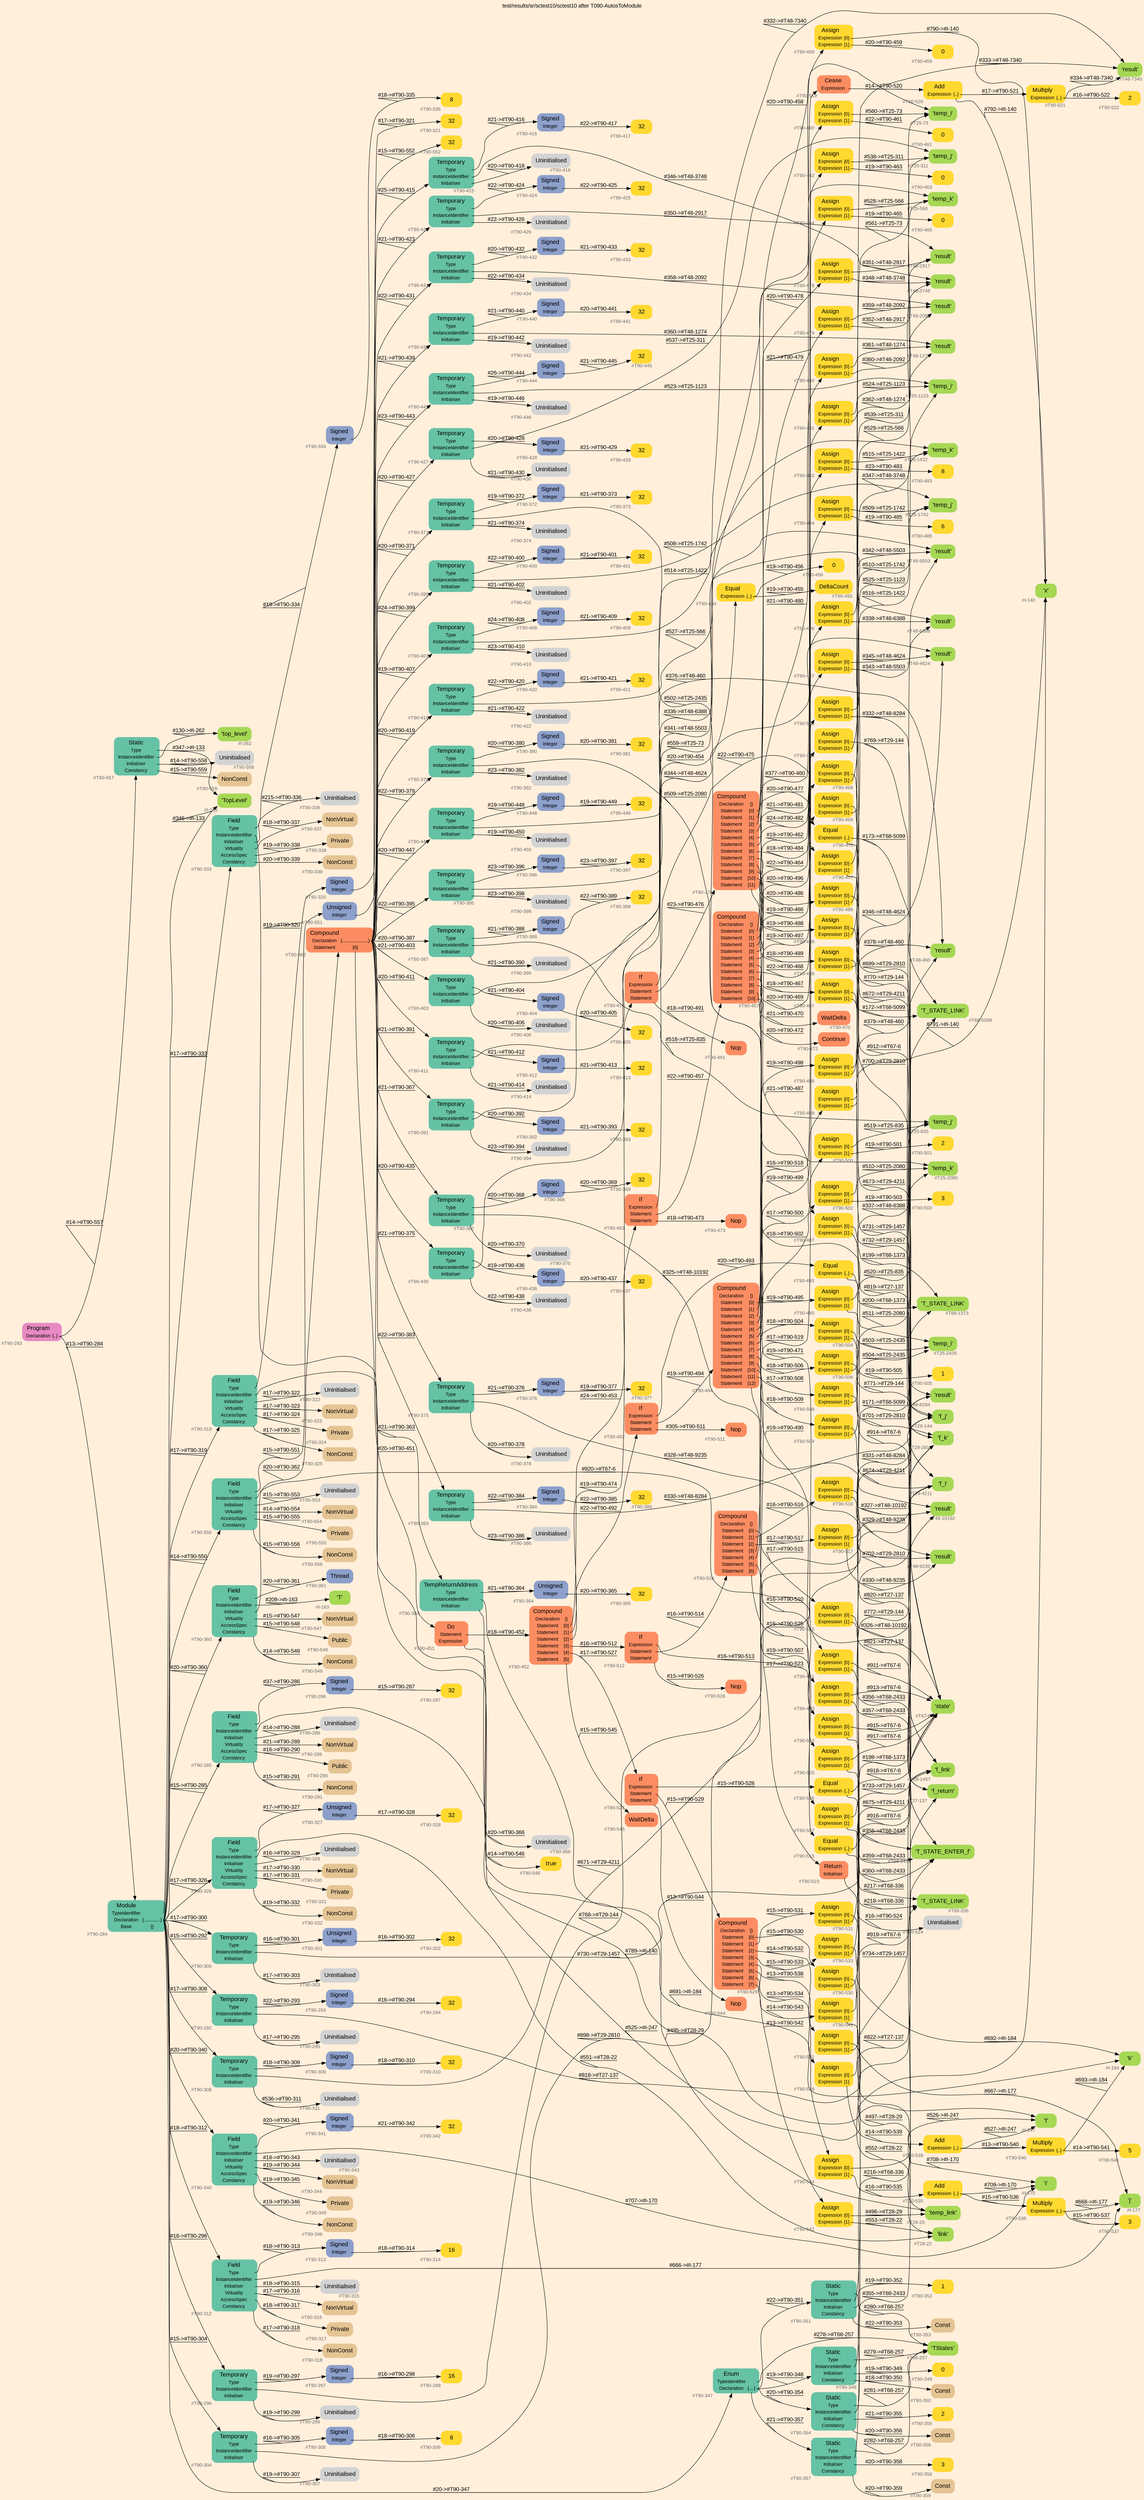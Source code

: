digraph "test/results/sr/sctest10/sctest10 after T090-AutosToModule" {
label = "test/results/sr/sctest10/sctest10 after T090-AutosToModule"
labelloc = t
graph [
    rankdir = "LR"
    ranksep = 0.3
    bgcolor = antiquewhite1
    color = black
    fontcolor = black
    fontname = "Arial"
];
node [
    fontname = "Arial"
];
edge [
    fontname = "Arial"
];

// -------------------- node figure --------------------
// -------- block #T90-283 ----------
"#T90-283" [
    fillcolor = "/set28/4"
    xlabel = "#T90-283"
    fontsize = "12"
    fontcolor = grey40
    shape = "plaintext"
    label = <<TABLE BORDER="0" CELLBORDER="0" CELLSPACING="0">
     <TR><TD><FONT COLOR="black" POINT-SIZE="15">Program</FONT></TD></TR>
     <TR><TD><FONT COLOR="black" POINT-SIZE="12">Declaration</FONT></TD><TD PORT="port0"><FONT COLOR="black" POINT-SIZE="12">{..}</FONT></TD></TR>
    </TABLE>>
    style = "rounded,filled"
];

// -------- block #T90-284 ----------
"#T90-284" [
    fillcolor = "/set28/1"
    xlabel = "#T90-284"
    fontsize = "12"
    fontcolor = grey40
    shape = "plaintext"
    label = <<TABLE BORDER="0" CELLBORDER="0" CELLSPACING="0">
     <TR><TD><FONT COLOR="black" POINT-SIZE="15">Module</FONT></TD></TR>
     <TR><TD><FONT COLOR="black" POINT-SIZE="12">TypeIdentifier</FONT></TD><TD PORT="port0"></TD></TR>
     <TR><TD><FONT COLOR="black" POINT-SIZE="12">Declaration</FONT></TD><TD PORT="port1"><FONT COLOR="black" POINT-SIZE="12">{..............}</FONT></TD></TR>
     <TR><TD><FONT COLOR="black" POINT-SIZE="12">Base</FONT></TD><TD PORT="port2"><FONT COLOR="black" POINT-SIZE="12">{}</FONT></TD></TR>
    </TABLE>>
    style = "rounded,filled"
];

// -------- block #I-133 ----------
"#I-133" [
    fillcolor = "/set28/5"
    xlabel = "#I-133"
    fontsize = "12"
    fontcolor = grey40
    shape = "plaintext"
    label = <<TABLE BORDER="0" CELLBORDER="0" CELLSPACING="0">
     <TR><TD><FONT COLOR="black" POINT-SIZE="15">'TopLevel'</FONT></TD></TR>
    </TABLE>>
    style = "rounded,filled"
];

// -------- block #T90-285 ----------
"#T90-285" [
    fillcolor = "/set28/1"
    xlabel = "#T90-285"
    fontsize = "12"
    fontcolor = grey40
    shape = "plaintext"
    label = <<TABLE BORDER="0" CELLBORDER="0" CELLSPACING="0">
     <TR><TD><FONT COLOR="black" POINT-SIZE="15">Field</FONT></TD></TR>
     <TR><TD><FONT COLOR="black" POINT-SIZE="12">Type</FONT></TD><TD PORT="port0"></TD></TR>
     <TR><TD><FONT COLOR="black" POINT-SIZE="12">InstanceIdentifier</FONT></TD><TD PORT="port1"></TD></TR>
     <TR><TD><FONT COLOR="black" POINT-SIZE="12">Initialiser</FONT></TD><TD PORT="port2"></TD></TR>
     <TR><TD><FONT COLOR="black" POINT-SIZE="12">Virtuality</FONT></TD><TD PORT="port3"></TD></TR>
     <TR><TD><FONT COLOR="black" POINT-SIZE="12">AccessSpec</FONT></TD><TD PORT="port4"></TD></TR>
     <TR><TD><FONT COLOR="black" POINT-SIZE="12">Constancy</FONT></TD><TD PORT="port5"></TD></TR>
    </TABLE>>
    style = "rounded,filled"
];

// -------- block #T90-286 ----------
"#T90-286" [
    fillcolor = "/set28/3"
    xlabel = "#T90-286"
    fontsize = "12"
    fontcolor = grey40
    shape = "plaintext"
    label = <<TABLE BORDER="0" CELLBORDER="0" CELLSPACING="0">
     <TR><TD><FONT COLOR="black" POINT-SIZE="15">Signed</FONT></TD></TR>
     <TR><TD><FONT COLOR="black" POINT-SIZE="12">Integer</FONT></TD><TD PORT="port0"></TD></TR>
    </TABLE>>
    style = "rounded,filled"
];

// -------- block #T90-287 ----------
"#T90-287" [
    fillcolor = "/set28/6"
    xlabel = "#T90-287"
    fontsize = "12"
    fontcolor = grey40
    shape = "plaintext"
    label = <<TABLE BORDER="0" CELLBORDER="0" CELLSPACING="0">
     <TR><TD><FONT COLOR="black" POINT-SIZE="15">32</FONT></TD></TR>
    </TABLE>>
    style = "rounded,filled"
];

// -------- block #I-140 ----------
"#I-140" [
    fillcolor = "/set28/5"
    xlabel = "#I-140"
    fontsize = "12"
    fontcolor = grey40
    shape = "plaintext"
    label = <<TABLE BORDER="0" CELLBORDER="0" CELLSPACING="0">
     <TR><TD><FONT COLOR="black" POINT-SIZE="15">'x'</FONT></TD></TR>
    </TABLE>>
    style = "rounded,filled"
];

// -------- block #T90-288 ----------
"#T90-288" [
    xlabel = "#T90-288"
    fontsize = "12"
    fontcolor = grey40
    shape = "plaintext"
    label = <<TABLE BORDER="0" CELLBORDER="0" CELLSPACING="0">
     <TR><TD><FONT COLOR="black" POINT-SIZE="15">Uninitialised</FONT></TD></TR>
    </TABLE>>
    style = "rounded,filled"
];

// -------- block #T90-289 ----------
"#T90-289" [
    fillcolor = "/set28/7"
    xlabel = "#T90-289"
    fontsize = "12"
    fontcolor = grey40
    shape = "plaintext"
    label = <<TABLE BORDER="0" CELLBORDER="0" CELLSPACING="0">
     <TR><TD><FONT COLOR="black" POINT-SIZE="15">NonVirtual</FONT></TD></TR>
    </TABLE>>
    style = "rounded,filled"
];

// -------- block #T90-290 ----------
"#T90-290" [
    fillcolor = "/set28/7"
    xlabel = "#T90-290"
    fontsize = "12"
    fontcolor = grey40
    shape = "plaintext"
    label = <<TABLE BORDER="0" CELLBORDER="0" CELLSPACING="0">
     <TR><TD><FONT COLOR="black" POINT-SIZE="15">Public</FONT></TD></TR>
    </TABLE>>
    style = "rounded,filled"
];

// -------- block #T90-291 ----------
"#T90-291" [
    fillcolor = "/set28/7"
    xlabel = "#T90-291"
    fontsize = "12"
    fontcolor = grey40
    shape = "plaintext"
    label = <<TABLE BORDER="0" CELLBORDER="0" CELLSPACING="0">
     <TR><TD><FONT COLOR="black" POINT-SIZE="15">NonConst</FONT></TD></TR>
    </TABLE>>
    style = "rounded,filled"
];

// -------- block #T90-292 ----------
"#T90-292" [
    fillcolor = "/set28/1"
    xlabel = "#T90-292"
    fontsize = "12"
    fontcolor = grey40
    shape = "plaintext"
    label = <<TABLE BORDER="0" CELLBORDER="0" CELLSPACING="0">
     <TR><TD><FONT COLOR="black" POINT-SIZE="15">Temporary</FONT></TD></TR>
     <TR><TD><FONT COLOR="black" POINT-SIZE="12">Type</FONT></TD><TD PORT="port0"></TD></TR>
     <TR><TD><FONT COLOR="black" POINT-SIZE="12">InstanceIdentifier</FONT></TD><TD PORT="port1"></TD></TR>
     <TR><TD><FONT COLOR="black" POINT-SIZE="12">Initialiser</FONT></TD><TD PORT="port2"></TD></TR>
    </TABLE>>
    style = "rounded,filled"
];

// -------- block #T90-293 ----------
"#T90-293" [
    fillcolor = "/set28/3"
    xlabel = "#T90-293"
    fontsize = "12"
    fontcolor = grey40
    shape = "plaintext"
    label = <<TABLE BORDER="0" CELLBORDER="0" CELLSPACING="0">
     <TR><TD><FONT COLOR="black" POINT-SIZE="15">Signed</FONT></TD></TR>
     <TR><TD><FONT COLOR="black" POINT-SIZE="12">Integer</FONT></TD><TD PORT="port0"></TD></TR>
    </TABLE>>
    style = "rounded,filled"
];

// -------- block #T90-294 ----------
"#T90-294" [
    fillcolor = "/set28/6"
    xlabel = "#T90-294"
    fontsize = "12"
    fontcolor = grey40
    shape = "plaintext"
    label = <<TABLE BORDER="0" CELLBORDER="0" CELLSPACING="0">
     <TR><TD><FONT COLOR="black" POINT-SIZE="15">32</FONT></TD></TR>
    </TABLE>>
    style = "rounded,filled"
];

// -------- block #T27-137 ----------
"#T27-137" [
    fillcolor = "/set28/5"
    xlabel = "#T27-137"
    fontsize = "12"
    fontcolor = grey40
    shape = "plaintext"
    label = <<TABLE BORDER="0" CELLBORDER="0" CELLSPACING="0">
     <TR><TD><FONT COLOR="black" POINT-SIZE="15">'f_return'</FONT></TD></TR>
    </TABLE>>
    style = "rounded,filled"
];

// -------- block #T90-295 ----------
"#T90-295" [
    xlabel = "#T90-295"
    fontsize = "12"
    fontcolor = grey40
    shape = "plaintext"
    label = <<TABLE BORDER="0" CELLBORDER="0" CELLSPACING="0">
     <TR><TD><FONT COLOR="black" POINT-SIZE="15">Uninitialised</FONT></TD></TR>
    </TABLE>>
    style = "rounded,filled"
];

// -------- block #T90-296 ----------
"#T90-296" [
    fillcolor = "/set28/1"
    xlabel = "#T90-296"
    fontsize = "12"
    fontcolor = grey40
    shape = "plaintext"
    label = <<TABLE BORDER="0" CELLBORDER="0" CELLSPACING="0">
     <TR><TD><FONT COLOR="black" POINT-SIZE="15">Temporary</FONT></TD></TR>
     <TR><TD><FONT COLOR="black" POINT-SIZE="12">Type</FONT></TD><TD PORT="port0"></TD></TR>
     <TR><TD><FONT COLOR="black" POINT-SIZE="12">InstanceIdentifier</FONT></TD><TD PORT="port1"></TD></TR>
     <TR><TD><FONT COLOR="black" POINT-SIZE="12">Initialiser</FONT></TD><TD PORT="port2"></TD></TR>
    </TABLE>>
    style = "rounded,filled"
];

// -------- block #T90-297 ----------
"#T90-297" [
    fillcolor = "/set28/3"
    xlabel = "#T90-297"
    fontsize = "12"
    fontcolor = grey40
    shape = "plaintext"
    label = <<TABLE BORDER="0" CELLBORDER="0" CELLSPACING="0">
     <TR><TD><FONT COLOR="black" POINT-SIZE="15">Signed</FONT></TD></TR>
     <TR><TD><FONT COLOR="black" POINT-SIZE="12">Integer</FONT></TD><TD PORT="port0"></TD></TR>
    </TABLE>>
    style = "rounded,filled"
];

// -------- block #T90-298 ----------
"#T90-298" [
    fillcolor = "/set28/6"
    xlabel = "#T90-298"
    fontsize = "12"
    fontcolor = grey40
    shape = "plaintext"
    label = <<TABLE BORDER="0" CELLBORDER="0" CELLSPACING="0">
     <TR><TD><FONT COLOR="black" POINT-SIZE="15">16</FONT></TD></TR>
    </TABLE>>
    style = "rounded,filled"
];

// -------- block #T29-144 ----------
"#T29-144" [
    fillcolor = "/set28/5"
    xlabel = "#T29-144"
    fontsize = "12"
    fontcolor = grey40
    shape = "plaintext"
    label = <<TABLE BORDER="0" CELLBORDER="0" CELLSPACING="0">
     <TR><TD><FONT COLOR="black" POINT-SIZE="15">'f_j'</FONT></TD></TR>
    </TABLE>>
    style = "rounded,filled"
];

// -------- block #T90-299 ----------
"#T90-299" [
    xlabel = "#T90-299"
    fontsize = "12"
    fontcolor = grey40
    shape = "plaintext"
    label = <<TABLE BORDER="0" CELLBORDER="0" CELLSPACING="0">
     <TR><TD><FONT COLOR="black" POINT-SIZE="15">Uninitialised</FONT></TD></TR>
    </TABLE>>
    style = "rounded,filled"
];

// -------- block #T90-300 ----------
"#T90-300" [
    fillcolor = "/set28/1"
    xlabel = "#T90-300"
    fontsize = "12"
    fontcolor = grey40
    shape = "plaintext"
    label = <<TABLE BORDER="0" CELLBORDER="0" CELLSPACING="0">
     <TR><TD><FONT COLOR="black" POINT-SIZE="15">Temporary</FONT></TD></TR>
     <TR><TD><FONT COLOR="black" POINT-SIZE="12">Type</FONT></TD><TD PORT="port0"></TD></TR>
     <TR><TD><FONT COLOR="black" POINT-SIZE="12">InstanceIdentifier</FONT></TD><TD PORT="port1"></TD></TR>
     <TR><TD><FONT COLOR="black" POINT-SIZE="12">Initialiser</FONT></TD><TD PORT="port2"></TD></TR>
    </TABLE>>
    style = "rounded,filled"
];

// -------- block #T90-301 ----------
"#T90-301" [
    fillcolor = "/set28/3"
    xlabel = "#T90-301"
    fontsize = "12"
    fontcolor = grey40
    shape = "plaintext"
    label = <<TABLE BORDER="0" CELLBORDER="0" CELLSPACING="0">
     <TR><TD><FONT COLOR="black" POINT-SIZE="15">Unsigned</FONT></TD></TR>
     <TR><TD><FONT COLOR="black" POINT-SIZE="12">Integer</FONT></TD><TD PORT="port0"></TD></TR>
    </TABLE>>
    style = "rounded,filled"
];

// -------- block #T90-302 ----------
"#T90-302" [
    fillcolor = "/set28/6"
    xlabel = "#T90-302"
    fontsize = "12"
    fontcolor = grey40
    shape = "plaintext"
    label = <<TABLE BORDER="0" CELLBORDER="0" CELLSPACING="0">
     <TR><TD><FONT COLOR="black" POINT-SIZE="15">32</FONT></TD></TR>
    </TABLE>>
    style = "rounded,filled"
];

// -------- block #T29-1457 ----------
"#T29-1457" [
    fillcolor = "/set28/5"
    xlabel = "#T29-1457"
    fontsize = "12"
    fontcolor = grey40
    shape = "plaintext"
    label = <<TABLE BORDER="0" CELLBORDER="0" CELLSPACING="0">
     <TR><TD><FONT COLOR="black" POINT-SIZE="15">'f_link'</FONT></TD></TR>
    </TABLE>>
    style = "rounded,filled"
];

// -------- block #T90-303 ----------
"#T90-303" [
    xlabel = "#T90-303"
    fontsize = "12"
    fontcolor = grey40
    shape = "plaintext"
    label = <<TABLE BORDER="0" CELLBORDER="0" CELLSPACING="0">
     <TR><TD><FONT COLOR="black" POINT-SIZE="15">Uninitialised</FONT></TD></TR>
    </TABLE>>
    style = "rounded,filled"
];

// -------- block #T90-304 ----------
"#T90-304" [
    fillcolor = "/set28/1"
    xlabel = "#T90-304"
    fontsize = "12"
    fontcolor = grey40
    shape = "plaintext"
    label = <<TABLE BORDER="0" CELLBORDER="0" CELLSPACING="0">
     <TR><TD><FONT COLOR="black" POINT-SIZE="15">Temporary</FONT></TD></TR>
     <TR><TD><FONT COLOR="black" POINT-SIZE="12">Type</FONT></TD><TD PORT="port0"></TD></TR>
     <TR><TD><FONT COLOR="black" POINT-SIZE="12">InstanceIdentifier</FONT></TD><TD PORT="port1"></TD></TR>
     <TR><TD><FONT COLOR="black" POINT-SIZE="12">Initialiser</FONT></TD><TD PORT="port2"></TD></TR>
    </TABLE>>
    style = "rounded,filled"
];

// -------- block #T90-305 ----------
"#T90-305" [
    fillcolor = "/set28/3"
    xlabel = "#T90-305"
    fontsize = "12"
    fontcolor = grey40
    shape = "plaintext"
    label = <<TABLE BORDER="0" CELLBORDER="0" CELLSPACING="0">
     <TR><TD><FONT COLOR="black" POINT-SIZE="15">Signed</FONT></TD></TR>
     <TR><TD><FONT COLOR="black" POINT-SIZE="12">Integer</FONT></TD><TD PORT="port0"></TD></TR>
    </TABLE>>
    style = "rounded,filled"
];

// -------- block #T90-306 ----------
"#T90-306" [
    fillcolor = "/set28/6"
    xlabel = "#T90-306"
    fontsize = "12"
    fontcolor = grey40
    shape = "plaintext"
    label = <<TABLE BORDER="0" CELLBORDER="0" CELLSPACING="0">
     <TR><TD><FONT COLOR="black" POINT-SIZE="15">8</FONT></TD></TR>
    </TABLE>>
    style = "rounded,filled"
];

// -------- block #T29-2810 ----------
"#T29-2810" [
    fillcolor = "/set28/5"
    xlabel = "#T29-2810"
    fontsize = "12"
    fontcolor = grey40
    shape = "plaintext"
    label = <<TABLE BORDER="0" CELLBORDER="0" CELLSPACING="0">
     <TR><TD><FONT COLOR="black" POINT-SIZE="15">'f_k'</FONT></TD></TR>
    </TABLE>>
    style = "rounded,filled"
];

// -------- block #T90-307 ----------
"#T90-307" [
    xlabel = "#T90-307"
    fontsize = "12"
    fontcolor = grey40
    shape = "plaintext"
    label = <<TABLE BORDER="0" CELLBORDER="0" CELLSPACING="0">
     <TR><TD><FONT COLOR="black" POINT-SIZE="15">Uninitialised</FONT></TD></TR>
    </TABLE>>
    style = "rounded,filled"
];

// -------- block #T90-308 ----------
"#T90-308" [
    fillcolor = "/set28/1"
    xlabel = "#T90-308"
    fontsize = "12"
    fontcolor = grey40
    shape = "plaintext"
    label = <<TABLE BORDER="0" CELLBORDER="0" CELLSPACING="0">
     <TR><TD><FONT COLOR="black" POINT-SIZE="15">Temporary</FONT></TD></TR>
     <TR><TD><FONT COLOR="black" POINT-SIZE="12">Type</FONT></TD><TD PORT="port0"></TD></TR>
     <TR><TD><FONT COLOR="black" POINT-SIZE="12">InstanceIdentifier</FONT></TD><TD PORT="port1"></TD></TR>
     <TR><TD><FONT COLOR="black" POINT-SIZE="12">Initialiser</FONT></TD><TD PORT="port2"></TD></TR>
    </TABLE>>
    style = "rounded,filled"
];

// -------- block #T90-309 ----------
"#T90-309" [
    fillcolor = "/set28/3"
    xlabel = "#T90-309"
    fontsize = "12"
    fontcolor = grey40
    shape = "plaintext"
    label = <<TABLE BORDER="0" CELLBORDER="0" CELLSPACING="0">
     <TR><TD><FONT COLOR="black" POINT-SIZE="15">Signed</FONT></TD></TR>
     <TR><TD><FONT COLOR="black" POINT-SIZE="12">Integer</FONT></TD><TD PORT="port0"></TD></TR>
    </TABLE>>
    style = "rounded,filled"
];

// -------- block #T90-310 ----------
"#T90-310" [
    fillcolor = "/set28/6"
    xlabel = "#T90-310"
    fontsize = "12"
    fontcolor = grey40
    shape = "plaintext"
    label = <<TABLE BORDER="0" CELLBORDER="0" CELLSPACING="0">
     <TR><TD><FONT COLOR="black" POINT-SIZE="15">32</FONT></TD></TR>
    </TABLE>>
    style = "rounded,filled"
];

// -------- block #T29-4211 ----------
"#T29-4211" [
    fillcolor = "/set28/5"
    xlabel = "#T29-4211"
    fontsize = "12"
    fontcolor = grey40
    shape = "plaintext"
    label = <<TABLE BORDER="0" CELLBORDER="0" CELLSPACING="0">
     <TR><TD><FONT COLOR="black" POINT-SIZE="15">'f_i'</FONT></TD></TR>
    </TABLE>>
    style = "rounded,filled"
];

// -------- block #T90-311 ----------
"#T90-311" [
    xlabel = "#T90-311"
    fontsize = "12"
    fontcolor = grey40
    shape = "plaintext"
    label = <<TABLE BORDER="0" CELLBORDER="0" CELLSPACING="0">
     <TR><TD><FONT COLOR="black" POINT-SIZE="15">Uninitialised</FONT></TD></TR>
    </TABLE>>
    style = "rounded,filled"
];

// -------- block #T90-312 ----------
"#T90-312" [
    fillcolor = "/set28/1"
    xlabel = "#T90-312"
    fontsize = "12"
    fontcolor = grey40
    shape = "plaintext"
    label = <<TABLE BORDER="0" CELLBORDER="0" CELLSPACING="0">
     <TR><TD><FONT COLOR="black" POINT-SIZE="15">Field</FONT></TD></TR>
     <TR><TD><FONT COLOR="black" POINT-SIZE="12">Type</FONT></TD><TD PORT="port0"></TD></TR>
     <TR><TD><FONT COLOR="black" POINT-SIZE="12">InstanceIdentifier</FONT></TD><TD PORT="port1"></TD></TR>
     <TR><TD><FONT COLOR="black" POINT-SIZE="12">Initialiser</FONT></TD><TD PORT="port2"></TD></TR>
     <TR><TD><FONT COLOR="black" POINT-SIZE="12">Virtuality</FONT></TD><TD PORT="port3"></TD></TR>
     <TR><TD><FONT COLOR="black" POINT-SIZE="12">AccessSpec</FONT></TD><TD PORT="port4"></TD></TR>
     <TR><TD><FONT COLOR="black" POINT-SIZE="12">Constancy</FONT></TD><TD PORT="port5"></TD></TR>
    </TABLE>>
    style = "rounded,filled"
];

// -------- block #T90-313 ----------
"#T90-313" [
    fillcolor = "/set28/3"
    xlabel = "#T90-313"
    fontsize = "12"
    fontcolor = grey40
    shape = "plaintext"
    label = <<TABLE BORDER="0" CELLBORDER="0" CELLSPACING="0">
     <TR><TD><FONT COLOR="black" POINT-SIZE="15">Signed</FONT></TD></TR>
     <TR><TD><FONT COLOR="black" POINT-SIZE="12">Integer</FONT></TD><TD PORT="port0"></TD></TR>
    </TABLE>>
    style = "rounded,filled"
];

// -------- block #T90-314 ----------
"#T90-314" [
    fillcolor = "/set28/6"
    xlabel = "#T90-314"
    fontsize = "12"
    fontcolor = grey40
    shape = "plaintext"
    label = <<TABLE BORDER="0" CELLBORDER="0" CELLSPACING="0">
     <TR><TD><FONT COLOR="black" POINT-SIZE="15">16</FONT></TD></TR>
    </TABLE>>
    style = "rounded,filled"
];

// -------- block #I-177 ----------
"#I-177" [
    fillcolor = "/set28/5"
    xlabel = "#I-177"
    fontsize = "12"
    fontcolor = grey40
    shape = "plaintext"
    label = <<TABLE BORDER="0" CELLBORDER="0" CELLSPACING="0">
     <TR><TD><FONT COLOR="black" POINT-SIZE="15">'j'</FONT></TD></TR>
    </TABLE>>
    style = "rounded,filled"
];

// -------- block #T90-315 ----------
"#T90-315" [
    xlabel = "#T90-315"
    fontsize = "12"
    fontcolor = grey40
    shape = "plaintext"
    label = <<TABLE BORDER="0" CELLBORDER="0" CELLSPACING="0">
     <TR><TD><FONT COLOR="black" POINT-SIZE="15">Uninitialised</FONT></TD></TR>
    </TABLE>>
    style = "rounded,filled"
];

// -------- block #T90-316 ----------
"#T90-316" [
    fillcolor = "/set28/7"
    xlabel = "#T90-316"
    fontsize = "12"
    fontcolor = grey40
    shape = "plaintext"
    label = <<TABLE BORDER="0" CELLBORDER="0" CELLSPACING="0">
     <TR><TD><FONT COLOR="black" POINT-SIZE="15">NonVirtual</FONT></TD></TR>
    </TABLE>>
    style = "rounded,filled"
];

// -------- block #T90-317 ----------
"#T90-317" [
    fillcolor = "/set28/7"
    xlabel = "#T90-317"
    fontsize = "12"
    fontcolor = grey40
    shape = "plaintext"
    label = <<TABLE BORDER="0" CELLBORDER="0" CELLSPACING="0">
     <TR><TD><FONT COLOR="black" POINT-SIZE="15">Private</FONT></TD></TR>
    </TABLE>>
    style = "rounded,filled"
];

// -------- block #T90-318 ----------
"#T90-318" [
    fillcolor = "/set28/7"
    xlabel = "#T90-318"
    fontsize = "12"
    fontcolor = grey40
    shape = "plaintext"
    label = <<TABLE BORDER="0" CELLBORDER="0" CELLSPACING="0">
     <TR><TD><FONT COLOR="black" POINT-SIZE="15">NonConst</FONT></TD></TR>
    </TABLE>>
    style = "rounded,filled"
];

// -------- block #T90-319 ----------
"#T90-319" [
    fillcolor = "/set28/1"
    xlabel = "#T90-319"
    fontsize = "12"
    fontcolor = grey40
    shape = "plaintext"
    label = <<TABLE BORDER="0" CELLBORDER="0" CELLSPACING="0">
     <TR><TD><FONT COLOR="black" POINT-SIZE="15">Field</FONT></TD></TR>
     <TR><TD><FONT COLOR="black" POINT-SIZE="12">Type</FONT></TD><TD PORT="port0"></TD></TR>
     <TR><TD><FONT COLOR="black" POINT-SIZE="12">InstanceIdentifier</FONT></TD><TD PORT="port1"></TD></TR>
     <TR><TD><FONT COLOR="black" POINT-SIZE="12">Initialiser</FONT></TD><TD PORT="port2"></TD></TR>
     <TR><TD><FONT COLOR="black" POINT-SIZE="12">Virtuality</FONT></TD><TD PORT="port3"></TD></TR>
     <TR><TD><FONT COLOR="black" POINT-SIZE="12">AccessSpec</FONT></TD><TD PORT="port4"></TD></TR>
     <TR><TD><FONT COLOR="black" POINT-SIZE="12">Constancy</FONT></TD><TD PORT="port5"></TD></TR>
    </TABLE>>
    style = "rounded,filled"
];

// -------- block #T90-320 ----------
"#T90-320" [
    fillcolor = "/set28/3"
    xlabel = "#T90-320"
    fontsize = "12"
    fontcolor = grey40
    shape = "plaintext"
    label = <<TABLE BORDER="0" CELLBORDER="0" CELLSPACING="0">
     <TR><TD><FONT COLOR="black" POINT-SIZE="15">Signed</FONT></TD></TR>
     <TR><TD><FONT COLOR="black" POINT-SIZE="12">Integer</FONT></TD><TD PORT="port0"></TD></TR>
    </TABLE>>
    style = "rounded,filled"
];

// -------- block #T90-321 ----------
"#T90-321" [
    fillcolor = "/set28/6"
    xlabel = "#T90-321"
    fontsize = "12"
    fontcolor = grey40
    shape = "plaintext"
    label = <<TABLE BORDER="0" CELLBORDER="0" CELLSPACING="0">
     <TR><TD><FONT COLOR="black" POINT-SIZE="15">32</FONT></TD></TR>
    </TABLE>>
    style = "rounded,filled"
];

// -------- block #I-247 ----------
"#I-247" [
    fillcolor = "/set28/5"
    xlabel = "#I-247"
    fontsize = "12"
    fontcolor = grey40
    shape = "plaintext"
    label = <<TABLE BORDER="0" CELLBORDER="0" CELLSPACING="0">
     <TR><TD><FONT COLOR="black" POINT-SIZE="15">'t'</FONT></TD></TR>
    </TABLE>>
    style = "rounded,filled"
];

// -------- block #T90-322 ----------
"#T90-322" [
    xlabel = "#T90-322"
    fontsize = "12"
    fontcolor = grey40
    shape = "plaintext"
    label = <<TABLE BORDER="0" CELLBORDER="0" CELLSPACING="0">
     <TR><TD><FONT COLOR="black" POINT-SIZE="15">Uninitialised</FONT></TD></TR>
    </TABLE>>
    style = "rounded,filled"
];

// -------- block #T90-323 ----------
"#T90-323" [
    fillcolor = "/set28/7"
    xlabel = "#T90-323"
    fontsize = "12"
    fontcolor = grey40
    shape = "plaintext"
    label = <<TABLE BORDER="0" CELLBORDER="0" CELLSPACING="0">
     <TR><TD><FONT COLOR="black" POINT-SIZE="15">NonVirtual</FONT></TD></TR>
    </TABLE>>
    style = "rounded,filled"
];

// -------- block #T90-324 ----------
"#T90-324" [
    fillcolor = "/set28/7"
    xlabel = "#T90-324"
    fontsize = "12"
    fontcolor = grey40
    shape = "plaintext"
    label = <<TABLE BORDER="0" CELLBORDER="0" CELLSPACING="0">
     <TR><TD><FONT COLOR="black" POINT-SIZE="15">Private</FONT></TD></TR>
    </TABLE>>
    style = "rounded,filled"
];

// -------- block #T90-325 ----------
"#T90-325" [
    fillcolor = "/set28/7"
    xlabel = "#T90-325"
    fontsize = "12"
    fontcolor = grey40
    shape = "plaintext"
    label = <<TABLE BORDER="0" CELLBORDER="0" CELLSPACING="0">
     <TR><TD><FONT COLOR="black" POINT-SIZE="15">NonConst</FONT></TD></TR>
    </TABLE>>
    style = "rounded,filled"
];

// -------- block #T90-326 ----------
"#T90-326" [
    fillcolor = "/set28/1"
    xlabel = "#T90-326"
    fontsize = "12"
    fontcolor = grey40
    shape = "plaintext"
    label = <<TABLE BORDER="0" CELLBORDER="0" CELLSPACING="0">
     <TR><TD><FONT COLOR="black" POINT-SIZE="15">Field</FONT></TD></TR>
     <TR><TD><FONT COLOR="black" POINT-SIZE="12">Type</FONT></TD><TD PORT="port0"></TD></TR>
     <TR><TD><FONT COLOR="black" POINT-SIZE="12">InstanceIdentifier</FONT></TD><TD PORT="port1"></TD></TR>
     <TR><TD><FONT COLOR="black" POINT-SIZE="12">Initialiser</FONT></TD><TD PORT="port2"></TD></TR>
     <TR><TD><FONT COLOR="black" POINT-SIZE="12">Virtuality</FONT></TD><TD PORT="port3"></TD></TR>
     <TR><TD><FONT COLOR="black" POINT-SIZE="12">AccessSpec</FONT></TD><TD PORT="port4"></TD></TR>
     <TR><TD><FONT COLOR="black" POINT-SIZE="12">Constancy</FONT></TD><TD PORT="port5"></TD></TR>
    </TABLE>>
    style = "rounded,filled"
];

// -------- block #T90-327 ----------
"#T90-327" [
    fillcolor = "/set28/3"
    xlabel = "#T90-327"
    fontsize = "12"
    fontcolor = grey40
    shape = "plaintext"
    label = <<TABLE BORDER="0" CELLBORDER="0" CELLSPACING="0">
     <TR><TD><FONT COLOR="black" POINT-SIZE="15">Unsigned</FONT></TD></TR>
     <TR><TD><FONT COLOR="black" POINT-SIZE="12">Integer</FONT></TD><TD PORT="port0"></TD></TR>
    </TABLE>>
    style = "rounded,filled"
];

// -------- block #T90-328 ----------
"#T90-328" [
    fillcolor = "/set28/6"
    xlabel = "#T90-328"
    fontsize = "12"
    fontcolor = grey40
    shape = "plaintext"
    label = <<TABLE BORDER="0" CELLBORDER="0" CELLSPACING="0">
     <TR><TD><FONT COLOR="black" POINT-SIZE="15">32</FONT></TD></TR>
    </TABLE>>
    style = "rounded,filled"
];

// -------- block #T28-22 ----------
"#T28-22" [
    fillcolor = "/set28/5"
    xlabel = "#T28-22"
    fontsize = "12"
    fontcolor = grey40
    shape = "plaintext"
    label = <<TABLE BORDER="0" CELLBORDER="0" CELLSPACING="0">
     <TR><TD><FONT COLOR="black" POINT-SIZE="15">'link'</FONT></TD></TR>
    </TABLE>>
    style = "rounded,filled"
];

// -------- block #T90-329 ----------
"#T90-329" [
    xlabel = "#T90-329"
    fontsize = "12"
    fontcolor = grey40
    shape = "plaintext"
    label = <<TABLE BORDER="0" CELLBORDER="0" CELLSPACING="0">
     <TR><TD><FONT COLOR="black" POINT-SIZE="15">Uninitialised</FONT></TD></TR>
    </TABLE>>
    style = "rounded,filled"
];

// -------- block #T90-330 ----------
"#T90-330" [
    fillcolor = "/set28/7"
    xlabel = "#T90-330"
    fontsize = "12"
    fontcolor = grey40
    shape = "plaintext"
    label = <<TABLE BORDER="0" CELLBORDER="0" CELLSPACING="0">
     <TR><TD><FONT COLOR="black" POINT-SIZE="15">NonVirtual</FONT></TD></TR>
    </TABLE>>
    style = "rounded,filled"
];

// -------- block #T90-331 ----------
"#T90-331" [
    fillcolor = "/set28/7"
    xlabel = "#T90-331"
    fontsize = "12"
    fontcolor = grey40
    shape = "plaintext"
    label = <<TABLE BORDER="0" CELLBORDER="0" CELLSPACING="0">
     <TR><TD><FONT COLOR="black" POINT-SIZE="15">Private</FONT></TD></TR>
    </TABLE>>
    style = "rounded,filled"
];

// -------- block #T90-332 ----------
"#T90-332" [
    fillcolor = "/set28/7"
    xlabel = "#T90-332"
    fontsize = "12"
    fontcolor = grey40
    shape = "plaintext"
    label = <<TABLE BORDER="0" CELLBORDER="0" CELLSPACING="0">
     <TR><TD><FONT COLOR="black" POINT-SIZE="15">NonConst</FONT></TD></TR>
    </TABLE>>
    style = "rounded,filled"
];

// -------- block #T90-333 ----------
"#T90-333" [
    fillcolor = "/set28/1"
    xlabel = "#T90-333"
    fontsize = "12"
    fontcolor = grey40
    shape = "plaintext"
    label = <<TABLE BORDER="0" CELLBORDER="0" CELLSPACING="0">
     <TR><TD><FONT COLOR="black" POINT-SIZE="15">Field</FONT></TD></TR>
     <TR><TD><FONT COLOR="black" POINT-SIZE="12">Type</FONT></TD><TD PORT="port0"></TD></TR>
     <TR><TD><FONT COLOR="black" POINT-SIZE="12">InstanceIdentifier</FONT></TD><TD PORT="port1"></TD></TR>
     <TR><TD><FONT COLOR="black" POINT-SIZE="12">Initialiser</FONT></TD><TD PORT="port2"></TD></TR>
     <TR><TD><FONT COLOR="black" POINT-SIZE="12">Virtuality</FONT></TD><TD PORT="port3"></TD></TR>
     <TR><TD><FONT COLOR="black" POINT-SIZE="12">AccessSpec</FONT></TD><TD PORT="port4"></TD></TR>
     <TR><TD><FONT COLOR="black" POINT-SIZE="12">Constancy</FONT></TD><TD PORT="port5"></TD></TR>
    </TABLE>>
    style = "rounded,filled"
];

// -------- block #T90-334 ----------
"#T90-334" [
    fillcolor = "/set28/3"
    xlabel = "#T90-334"
    fontsize = "12"
    fontcolor = grey40
    shape = "plaintext"
    label = <<TABLE BORDER="0" CELLBORDER="0" CELLSPACING="0">
     <TR><TD><FONT COLOR="black" POINT-SIZE="15">Signed</FONT></TD></TR>
     <TR><TD><FONT COLOR="black" POINT-SIZE="12">Integer</FONT></TD><TD PORT="port0"></TD></TR>
    </TABLE>>
    style = "rounded,filled"
];

// -------- block #T90-335 ----------
"#T90-335" [
    fillcolor = "/set28/6"
    xlabel = "#T90-335"
    fontsize = "12"
    fontcolor = grey40
    shape = "plaintext"
    label = <<TABLE BORDER="0" CELLBORDER="0" CELLSPACING="0">
     <TR><TD><FONT COLOR="black" POINT-SIZE="15">8</FONT></TD></TR>
    </TABLE>>
    style = "rounded,filled"
];

// -------- block #I-184 ----------
"#I-184" [
    fillcolor = "/set28/5"
    xlabel = "#I-184"
    fontsize = "12"
    fontcolor = grey40
    shape = "plaintext"
    label = <<TABLE BORDER="0" CELLBORDER="0" CELLSPACING="0">
     <TR><TD><FONT COLOR="black" POINT-SIZE="15">'k'</FONT></TD></TR>
    </TABLE>>
    style = "rounded,filled"
];

// -------- block #T90-336 ----------
"#T90-336" [
    xlabel = "#T90-336"
    fontsize = "12"
    fontcolor = grey40
    shape = "plaintext"
    label = <<TABLE BORDER="0" CELLBORDER="0" CELLSPACING="0">
     <TR><TD><FONT COLOR="black" POINT-SIZE="15">Uninitialised</FONT></TD></TR>
    </TABLE>>
    style = "rounded,filled"
];

// -------- block #T90-337 ----------
"#T90-337" [
    fillcolor = "/set28/7"
    xlabel = "#T90-337"
    fontsize = "12"
    fontcolor = grey40
    shape = "plaintext"
    label = <<TABLE BORDER="0" CELLBORDER="0" CELLSPACING="0">
     <TR><TD><FONT COLOR="black" POINT-SIZE="15">NonVirtual</FONT></TD></TR>
    </TABLE>>
    style = "rounded,filled"
];

// -------- block #T90-338 ----------
"#T90-338" [
    fillcolor = "/set28/7"
    xlabel = "#T90-338"
    fontsize = "12"
    fontcolor = grey40
    shape = "plaintext"
    label = <<TABLE BORDER="0" CELLBORDER="0" CELLSPACING="0">
     <TR><TD><FONT COLOR="black" POINT-SIZE="15">Private</FONT></TD></TR>
    </TABLE>>
    style = "rounded,filled"
];

// -------- block #T90-339 ----------
"#T90-339" [
    fillcolor = "/set28/7"
    xlabel = "#T90-339"
    fontsize = "12"
    fontcolor = grey40
    shape = "plaintext"
    label = <<TABLE BORDER="0" CELLBORDER="0" CELLSPACING="0">
     <TR><TD><FONT COLOR="black" POINT-SIZE="15">NonConst</FONT></TD></TR>
    </TABLE>>
    style = "rounded,filled"
];

// -------- block #T90-340 ----------
"#T90-340" [
    fillcolor = "/set28/1"
    xlabel = "#T90-340"
    fontsize = "12"
    fontcolor = grey40
    shape = "plaintext"
    label = <<TABLE BORDER="0" CELLBORDER="0" CELLSPACING="0">
     <TR><TD><FONT COLOR="black" POINT-SIZE="15">Field</FONT></TD></TR>
     <TR><TD><FONT COLOR="black" POINT-SIZE="12">Type</FONT></TD><TD PORT="port0"></TD></TR>
     <TR><TD><FONT COLOR="black" POINT-SIZE="12">InstanceIdentifier</FONT></TD><TD PORT="port1"></TD></TR>
     <TR><TD><FONT COLOR="black" POINT-SIZE="12">Initialiser</FONT></TD><TD PORT="port2"></TD></TR>
     <TR><TD><FONT COLOR="black" POINT-SIZE="12">Virtuality</FONT></TD><TD PORT="port3"></TD></TR>
     <TR><TD><FONT COLOR="black" POINT-SIZE="12">AccessSpec</FONT></TD><TD PORT="port4"></TD></TR>
     <TR><TD><FONT COLOR="black" POINT-SIZE="12">Constancy</FONT></TD><TD PORT="port5"></TD></TR>
    </TABLE>>
    style = "rounded,filled"
];

// -------- block #T90-341 ----------
"#T90-341" [
    fillcolor = "/set28/3"
    xlabel = "#T90-341"
    fontsize = "12"
    fontcolor = grey40
    shape = "plaintext"
    label = <<TABLE BORDER="0" CELLBORDER="0" CELLSPACING="0">
     <TR><TD><FONT COLOR="black" POINT-SIZE="15">Signed</FONT></TD></TR>
     <TR><TD><FONT COLOR="black" POINT-SIZE="12">Integer</FONT></TD><TD PORT="port0"></TD></TR>
    </TABLE>>
    style = "rounded,filled"
];

// -------- block #T90-342 ----------
"#T90-342" [
    fillcolor = "/set28/6"
    xlabel = "#T90-342"
    fontsize = "12"
    fontcolor = grey40
    shape = "plaintext"
    label = <<TABLE BORDER="0" CELLBORDER="0" CELLSPACING="0">
     <TR><TD><FONT COLOR="black" POINT-SIZE="15">32</FONT></TD></TR>
    </TABLE>>
    style = "rounded,filled"
];

// -------- block #I-170 ----------
"#I-170" [
    fillcolor = "/set28/5"
    xlabel = "#I-170"
    fontsize = "12"
    fontcolor = grey40
    shape = "plaintext"
    label = <<TABLE BORDER="0" CELLBORDER="0" CELLSPACING="0">
     <TR><TD><FONT COLOR="black" POINT-SIZE="15">'i'</FONT></TD></TR>
    </TABLE>>
    style = "rounded,filled"
];

// -------- block #T90-343 ----------
"#T90-343" [
    xlabel = "#T90-343"
    fontsize = "12"
    fontcolor = grey40
    shape = "plaintext"
    label = <<TABLE BORDER="0" CELLBORDER="0" CELLSPACING="0">
     <TR><TD><FONT COLOR="black" POINT-SIZE="15">Uninitialised</FONT></TD></TR>
    </TABLE>>
    style = "rounded,filled"
];

// -------- block #T90-344 ----------
"#T90-344" [
    fillcolor = "/set28/7"
    xlabel = "#T90-344"
    fontsize = "12"
    fontcolor = grey40
    shape = "plaintext"
    label = <<TABLE BORDER="0" CELLBORDER="0" CELLSPACING="0">
     <TR><TD><FONT COLOR="black" POINT-SIZE="15">NonVirtual</FONT></TD></TR>
    </TABLE>>
    style = "rounded,filled"
];

// -------- block #T90-345 ----------
"#T90-345" [
    fillcolor = "/set28/7"
    xlabel = "#T90-345"
    fontsize = "12"
    fontcolor = grey40
    shape = "plaintext"
    label = <<TABLE BORDER="0" CELLBORDER="0" CELLSPACING="0">
     <TR><TD><FONT COLOR="black" POINT-SIZE="15">Private</FONT></TD></TR>
    </TABLE>>
    style = "rounded,filled"
];

// -------- block #T90-346 ----------
"#T90-346" [
    fillcolor = "/set28/7"
    xlabel = "#T90-346"
    fontsize = "12"
    fontcolor = grey40
    shape = "plaintext"
    label = <<TABLE BORDER="0" CELLBORDER="0" CELLSPACING="0">
     <TR><TD><FONT COLOR="black" POINT-SIZE="15">NonConst</FONT></TD></TR>
    </TABLE>>
    style = "rounded,filled"
];

// -------- block #T90-347 ----------
"#T90-347" [
    fillcolor = "/set28/1"
    xlabel = "#T90-347"
    fontsize = "12"
    fontcolor = grey40
    shape = "plaintext"
    label = <<TABLE BORDER="0" CELLBORDER="0" CELLSPACING="0">
     <TR><TD><FONT COLOR="black" POINT-SIZE="15">Enum</FONT></TD></TR>
     <TR><TD><FONT COLOR="black" POINT-SIZE="12">TypeIdentifier</FONT></TD><TD PORT="port0"></TD></TR>
     <TR><TD><FONT COLOR="black" POINT-SIZE="12">Declaration</FONT></TD><TD PORT="port1"><FONT COLOR="black" POINT-SIZE="12">{....}</FONT></TD></TR>
    </TABLE>>
    style = "rounded,filled"
];

// -------- block #T68-257 ----------
"#T68-257" [
    fillcolor = "/set28/5"
    xlabel = "#T68-257"
    fontsize = "12"
    fontcolor = grey40
    shape = "plaintext"
    label = <<TABLE BORDER="0" CELLBORDER="0" CELLSPACING="0">
     <TR><TD><FONT COLOR="black" POINT-SIZE="15">'TStates'</FONT></TD></TR>
    </TABLE>>
    style = "rounded,filled"
];

// -------- block #T90-348 ----------
"#T90-348" [
    fillcolor = "/set28/1"
    xlabel = "#T90-348"
    fontsize = "12"
    fontcolor = grey40
    shape = "plaintext"
    label = <<TABLE BORDER="0" CELLBORDER="0" CELLSPACING="0">
     <TR><TD><FONT COLOR="black" POINT-SIZE="15">Static</FONT></TD></TR>
     <TR><TD><FONT COLOR="black" POINT-SIZE="12">Type</FONT></TD><TD PORT="port0"></TD></TR>
     <TR><TD><FONT COLOR="black" POINT-SIZE="12">InstanceIdentifier</FONT></TD><TD PORT="port1"></TD></TR>
     <TR><TD><FONT COLOR="black" POINT-SIZE="12">Initialiser</FONT></TD><TD PORT="port2"></TD></TR>
     <TR><TD><FONT COLOR="black" POINT-SIZE="12">Constancy</FONT></TD><TD PORT="port3"></TD></TR>
    </TABLE>>
    style = "rounded,filled"
];

// -------- block #T68-336 ----------
"#T68-336" [
    fillcolor = "/set28/5"
    xlabel = "#T68-336"
    fontsize = "12"
    fontcolor = grey40
    shape = "plaintext"
    label = <<TABLE BORDER="0" CELLBORDER="0" CELLSPACING="0">
     <TR><TD><FONT COLOR="black" POINT-SIZE="15">'T_STATE_LINK'</FONT></TD></TR>
    </TABLE>>
    style = "rounded,filled"
];

// -------- block #T90-349 ----------
"#T90-349" [
    fillcolor = "/set28/6"
    xlabel = "#T90-349"
    fontsize = "12"
    fontcolor = grey40
    shape = "plaintext"
    label = <<TABLE BORDER="0" CELLBORDER="0" CELLSPACING="0">
     <TR><TD><FONT COLOR="black" POINT-SIZE="15">0</FONT></TD></TR>
    </TABLE>>
    style = "rounded,filled"
];

// -------- block #T90-350 ----------
"#T90-350" [
    fillcolor = "/set28/7"
    xlabel = "#T90-350"
    fontsize = "12"
    fontcolor = grey40
    shape = "plaintext"
    label = <<TABLE BORDER="0" CELLBORDER="0" CELLSPACING="0">
     <TR><TD><FONT COLOR="black" POINT-SIZE="15">Const</FONT></TD></TR>
    </TABLE>>
    style = "rounded,filled"
];

// -------- block #T90-351 ----------
"#T90-351" [
    fillcolor = "/set28/1"
    xlabel = "#T90-351"
    fontsize = "12"
    fontcolor = grey40
    shape = "plaintext"
    label = <<TABLE BORDER="0" CELLBORDER="0" CELLSPACING="0">
     <TR><TD><FONT COLOR="black" POINT-SIZE="15">Static</FONT></TD></TR>
     <TR><TD><FONT COLOR="black" POINT-SIZE="12">Type</FONT></TD><TD PORT="port0"></TD></TR>
     <TR><TD><FONT COLOR="black" POINT-SIZE="12">InstanceIdentifier</FONT></TD><TD PORT="port1"></TD></TR>
     <TR><TD><FONT COLOR="black" POINT-SIZE="12">Initialiser</FONT></TD><TD PORT="port2"></TD></TR>
     <TR><TD><FONT COLOR="black" POINT-SIZE="12">Constancy</FONT></TD><TD PORT="port3"></TD></TR>
    </TABLE>>
    style = "rounded,filled"
];

// -------- block #T68-1373 ----------
"#T68-1373" [
    fillcolor = "/set28/5"
    xlabel = "#T68-1373"
    fontsize = "12"
    fontcolor = grey40
    shape = "plaintext"
    label = <<TABLE BORDER="0" CELLBORDER="0" CELLSPACING="0">
     <TR><TD><FONT COLOR="black" POINT-SIZE="15">'T_STATE_LINK'</FONT></TD></TR>
    </TABLE>>
    style = "rounded,filled"
];

// -------- block #T90-352 ----------
"#T90-352" [
    fillcolor = "/set28/6"
    xlabel = "#T90-352"
    fontsize = "12"
    fontcolor = grey40
    shape = "plaintext"
    label = <<TABLE BORDER="0" CELLBORDER="0" CELLSPACING="0">
     <TR><TD><FONT COLOR="black" POINT-SIZE="15">1</FONT></TD></TR>
    </TABLE>>
    style = "rounded,filled"
];

// -------- block #T90-353 ----------
"#T90-353" [
    fillcolor = "/set28/7"
    xlabel = "#T90-353"
    fontsize = "12"
    fontcolor = grey40
    shape = "plaintext"
    label = <<TABLE BORDER="0" CELLBORDER="0" CELLSPACING="0">
     <TR><TD><FONT COLOR="black" POINT-SIZE="15">Const</FONT></TD></TR>
    </TABLE>>
    style = "rounded,filled"
];

// -------- block #T90-354 ----------
"#T90-354" [
    fillcolor = "/set28/1"
    xlabel = "#T90-354"
    fontsize = "12"
    fontcolor = grey40
    shape = "plaintext"
    label = <<TABLE BORDER="0" CELLBORDER="0" CELLSPACING="0">
     <TR><TD><FONT COLOR="black" POINT-SIZE="15">Static</FONT></TD></TR>
     <TR><TD><FONT COLOR="black" POINT-SIZE="12">Type</FONT></TD><TD PORT="port0"></TD></TR>
     <TR><TD><FONT COLOR="black" POINT-SIZE="12">InstanceIdentifier</FONT></TD><TD PORT="port1"></TD></TR>
     <TR><TD><FONT COLOR="black" POINT-SIZE="12">Initialiser</FONT></TD><TD PORT="port2"></TD></TR>
     <TR><TD><FONT COLOR="black" POINT-SIZE="12">Constancy</FONT></TD><TD PORT="port3"></TD></TR>
    </TABLE>>
    style = "rounded,filled"
];

// -------- block #T68-2433 ----------
"#T68-2433" [
    fillcolor = "/set28/5"
    xlabel = "#T68-2433"
    fontsize = "12"
    fontcolor = grey40
    shape = "plaintext"
    label = <<TABLE BORDER="0" CELLBORDER="0" CELLSPACING="0">
     <TR><TD><FONT COLOR="black" POINT-SIZE="15">'T_STATE_ENTER_f'</FONT></TD></TR>
    </TABLE>>
    style = "rounded,filled"
];

// -------- block #T90-355 ----------
"#T90-355" [
    fillcolor = "/set28/6"
    xlabel = "#T90-355"
    fontsize = "12"
    fontcolor = grey40
    shape = "plaintext"
    label = <<TABLE BORDER="0" CELLBORDER="0" CELLSPACING="0">
     <TR><TD><FONT COLOR="black" POINT-SIZE="15">2</FONT></TD></TR>
    </TABLE>>
    style = "rounded,filled"
];

// -------- block #T90-356 ----------
"#T90-356" [
    fillcolor = "/set28/7"
    xlabel = "#T90-356"
    fontsize = "12"
    fontcolor = grey40
    shape = "plaintext"
    label = <<TABLE BORDER="0" CELLBORDER="0" CELLSPACING="0">
     <TR><TD><FONT COLOR="black" POINT-SIZE="15">Const</FONT></TD></TR>
    </TABLE>>
    style = "rounded,filled"
];

// -------- block #T90-357 ----------
"#T90-357" [
    fillcolor = "/set28/1"
    xlabel = "#T90-357"
    fontsize = "12"
    fontcolor = grey40
    shape = "plaintext"
    label = <<TABLE BORDER="0" CELLBORDER="0" CELLSPACING="0">
     <TR><TD><FONT COLOR="black" POINT-SIZE="15">Static</FONT></TD></TR>
     <TR><TD><FONT COLOR="black" POINT-SIZE="12">Type</FONT></TD><TD PORT="port0"></TD></TR>
     <TR><TD><FONT COLOR="black" POINT-SIZE="12">InstanceIdentifier</FONT></TD><TD PORT="port1"></TD></TR>
     <TR><TD><FONT COLOR="black" POINT-SIZE="12">Initialiser</FONT></TD><TD PORT="port2"></TD></TR>
     <TR><TD><FONT COLOR="black" POINT-SIZE="12">Constancy</FONT></TD><TD PORT="port3"></TD></TR>
    </TABLE>>
    style = "rounded,filled"
];

// -------- block #T68-5099 ----------
"#T68-5099" [
    fillcolor = "/set28/5"
    xlabel = "#T68-5099"
    fontsize = "12"
    fontcolor = grey40
    shape = "plaintext"
    label = <<TABLE BORDER="0" CELLBORDER="0" CELLSPACING="0">
     <TR><TD><FONT COLOR="black" POINT-SIZE="15">'T_STATE_LINK'</FONT></TD></TR>
    </TABLE>>
    style = "rounded,filled"
];

// -------- block #T90-358 ----------
"#T90-358" [
    fillcolor = "/set28/6"
    xlabel = "#T90-358"
    fontsize = "12"
    fontcolor = grey40
    shape = "plaintext"
    label = <<TABLE BORDER="0" CELLBORDER="0" CELLSPACING="0">
     <TR><TD><FONT COLOR="black" POINT-SIZE="15">3</FONT></TD></TR>
    </TABLE>>
    style = "rounded,filled"
];

// -------- block #T90-359 ----------
"#T90-359" [
    fillcolor = "/set28/7"
    xlabel = "#T90-359"
    fontsize = "12"
    fontcolor = grey40
    shape = "plaintext"
    label = <<TABLE BORDER="0" CELLBORDER="0" CELLSPACING="0">
     <TR><TD><FONT COLOR="black" POINT-SIZE="15">Const</FONT></TD></TR>
    </TABLE>>
    style = "rounded,filled"
];

// -------- block #T90-360 ----------
"#T90-360" [
    fillcolor = "/set28/1"
    xlabel = "#T90-360"
    fontsize = "12"
    fontcolor = grey40
    shape = "plaintext"
    label = <<TABLE BORDER="0" CELLBORDER="0" CELLSPACING="0">
     <TR><TD><FONT COLOR="black" POINT-SIZE="15">Field</FONT></TD></TR>
     <TR><TD><FONT COLOR="black" POINT-SIZE="12">Type</FONT></TD><TD PORT="port0"></TD></TR>
     <TR><TD><FONT COLOR="black" POINT-SIZE="12">InstanceIdentifier</FONT></TD><TD PORT="port1"></TD></TR>
     <TR><TD><FONT COLOR="black" POINT-SIZE="12">Initialiser</FONT></TD><TD PORT="port2"></TD></TR>
     <TR><TD><FONT COLOR="black" POINT-SIZE="12">Virtuality</FONT></TD><TD PORT="port3"></TD></TR>
     <TR><TD><FONT COLOR="black" POINT-SIZE="12">AccessSpec</FONT></TD><TD PORT="port4"></TD></TR>
     <TR><TD><FONT COLOR="black" POINT-SIZE="12">Constancy</FONT></TD><TD PORT="port5"></TD></TR>
    </TABLE>>
    style = "rounded,filled"
];

// -------- block #T90-361 ----------
"#T90-361" [
    fillcolor = "/set28/3"
    xlabel = "#T90-361"
    fontsize = "12"
    fontcolor = grey40
    shape = "plaintext"
    label = <<TABLE BORDER="0" CELLBORDER="0" CELLSPACING="0">
     <TR><TD><FONT COLOR="black" POINT-SIZE="15">Thread</FONT></TD></TR>
    </TABLE>>
    style = "rounded,filled"
];

// -------- block #I-163 ----------
"#I-163" [
    fillcolor = "/set28/5"
    xlabel = "#I-163"
    fontsize = "12"
    fontcolor = grey40
    shape = "plaintext"
    label = <<TABLE BORDER="0" CELLBORDER="0" CELLSPACING="0">
     <TR><TD><FONT COLOR="black" POINT-SIZE="15">'T'</FONT></TD></TR>
    </TABLE>>
    style = "rounded,filled"
];

// -------- block #T90-362 ----------
"#T90-362" [
    fillcolor = "/set28/2"
    xlabel = "#T90-362"
    fontsize = "12"
    fontcolor = grey40
    shape = "plaintext"
    label = <<TABLE BORDER="0" CELLBORDER="0" CELLSPACING="0">
     <TR><TD><FONT COLOR="black" POINT-SIZE="15">Compound</FONT></TD></TR>
     <TR><TD><FONT COLOR="black" POINT-SIZE="12">Declaration</FONT></TD><TD PORT="port0"><FONT COLOR="black" POINT-SIZE="12">{......................}</FONT></TD></TR>
     <TR><TD><FONT COLOR="black" POINT-SIZE="12">Statement</FONT></TD><TD PORT="port1"><FONT COLOR="black" POINT-SIZE="12">[0]</FONT></TD></TR>
    </TABLE>>
    style = "rounded,filled"
];

// -------- block #T90-363 ----------
"#T90-363" [
    fillcolor = "/set28/1"
    xlabel = "#T90-363"
    fontsize = "12"
    fontcolor = grey40
    shape = "plaintext"
    label = <<TABLE BORDER="0" CELLBORDER="0" CELLSPACING="0">
     <TR><TD><FONT COLOR="black" POINT-SIZE="15">TempReturnAddress</FONT></TD></TR>
     <TR><TD><FONT COLOR="black" POINT-SIZE="12">Type</FONT></TD><TD PORT="port0"></TD></TR>
     <TR><TD><FONT COLOR="black" POINT-SIZE="12">InstanceIdentifier</FONT></TD><TD PORT="port1"></TD></TR>
     <TR><TD><FONT COLOR="black" POINT-SIZE="12">Initialiser</FONT></TD><TD PORT="port2"></TD></TR>
    </TABLE>>
    style = "rounded,filled"
];

// -------- block #T90-364 ----------
"#T90-364" [
    fillcolor = "/set28/3"
    xlabel = "#T90-364"
    fontsize = "12"
    fontcolor = grey40
    shape = "plaintext"
    label = <<TABLE BORDER="0" CELLBORDER="0" CELLSPACING="0">
     <TR><TD><FONT COLOR="black" POINT-SIZE="15">Unsigned</FONT></TD></TR>
     <TR><TD><FONT COLOR="black" POINT-SIZE="12">Integer</FONT></TD><TD PORT="port0"></TD></TR>
    </TABLE>>
    style = "rounded,filled"
];

// -------- block #T90-365 ----------
"#T90-365" [
    fillcolor = "/set28/6"
    xlabel = "#T90-365"
    fontsize = "12"
    fontcolor = grey40
    shape = "plaintext"
    label = <<TABLE BORDER="0" CELLBORDER="0" CELLSPACING="0">
     <TR><TD><FONT COLOR="black" POINT-SIZE="15">32</FONT></TD></TR>
    </TABLE>>
    style = "rounded,filled"
];

// -------- block #T28-29 ----------
"#T28-29" [
    fillcolor = "/set28/5"
    xlabel = "#T28-29"
    fontsize = "12"
    fontcolor = grey40
    shape = "plaintext"
    label = <<TABLE BORDER="0" CELLBORDER="0" CELLSPACING="0">
     <TR><TD><FONT COLOR="black" POINT-SIZE="15">'temp_link'</FONT></TD></TR>
    </TABLE>>
    style = "rounded,filled"
];

// -------- block #T90-366 ----------
"#T90-366" [
    xlabel = "#T90-366"
    fontsize = "12"
    fontcolor = grey40
    shape = "plaintext"
    label = <<TABLE BORDER="0" CELLBORDER="0" CELLSPACING="0">
     <TR><TD><FONT COLOR="black" POINT-SIZE="15">Uninitialised</FONT></TD></TR>
    </TABLE>>
    style = "rounded,filled"
];

// -------- block #T90-367 ----------
"#T90-367" [
    fillcolor = "/set28/1"
    xlabel = "#T90-367"
    fontsize = "12"
    fontcolor = grey40
    shape = "plaintext"
    label = <<TABLE BORDER="0" CELLBORDER="0" CELLSPACING="0">
     <TR><TD><FONT COLOR="black" POINT-SIZE="15">Temporary</FONT></TD></TR>
     <TR><TD><FONT COLOR="black" POINT-SIZE="12">Type</FONT></TD><TD PORT="port0"></TD></TR>
     <TR><TD><FONT COLOR="black" POINT-SIZE="12">InstanceIdentifier</FONT></TD><TD PORT="port1"></TD></TR>
     <TR><TD><FONT COLOR="black" POINT-SIZE="12">Initialiser</FONT></TD><TD PORT="port2"></TD></TR>
    </TABLE>>
    style = "rounded,filled"
];

// -------- block #T90-368 ----------
"#T90-368" [
    fillcolor = "/set28/3"
    xlabel = "#T90-368"
    fontsize = "12"
    fontcolor = grey40
    shape = "plaintext"
    label = <<TABLE BORDER="0" CELLBORDER="0" CELLSPACING="0">
     <TR><TD><FONT COLOR="black" POINT-SIZE="15">Signed</FONT></TD></TR>
     <TR><TD><FONT COLOR="black" POINT-SIZE="12">Integer</FONT></TD><TD PORT="port0"></TD></TR>
    </TABLE>>
    style = "rounded,filled"
];

// -------- block #T90-369 ----------
"#T90-369" [
    fillcolor = "/set28/6"
    xlabel = "#T90-369"
    fontsize = "12"
    fontcolor = grey40
    shape = "plaintext"
    label = <<TABLE BORDER="0" CELLBORDER="0" CELLSPACING="0">
     <TR><TD><FONT COLOR="black" POINT-SIZE="15">32</FONT></TD></TR>
    </TABLE>>
    style = "rounded,filled"
];

// -------- block #T48-10192 ----------
"#T48-10192" [
    fillcolor = "/set28/5"
    xlabel = "#T48-10192"
    fontsize = "12"
    fontcolor = grey40
    shape = "plaintext"
    label = <<TABLE BORDER="0" CELLBORDER="0" CELLSPACING="0">
     <TR><TD><FONT COLOR="black" POINT-SIZE="15">'result'</FONT></TD></TR>
    </TABLE>>
    style = "rounded,filled"
];

// -------- block #T90-370 ----------
"#T90-370" [
    xlabel = "#T90-370"
    fontsize = "12"
    fontcolor = grey40
    shape = "plaintext"
    label = <<TABLE BORDER="0" CELLBORDER="0" CELLSPACING="0">
     <TR><TD><FONT COLOR="black" POINT-SIZE="15">Uninitialised</FONT></TD></TR>
    </TABLE>>
    style = "rounded,filled"
];

// -------- block #T90-371 ----------
"#T90-371" [
    fillcolor = "/set28/1"
    xlabel = "#T90-371"
    fontsize = "12"
    fontcolor = grey40
    shape = "plaintext"
    label = <<TABLE BORDER="0" CELLBORDER="0" CELLSPACING="0">
     <TR><TD><FONT COLOR="black" POINT-SIZE="15">Temporary</FONT></TD></TR>
     <TR><TD><FONT COLOR="black" POINT-SIZE="12">Type</FONT></TD><TD PORT="port0"></TD></TR>
     <TR><TD><FONT COLOR="black" POINT-SIZE="12">InstanceIdentifier</FONT></TD><TD PORT="port1"></TD></TR>
     <TR><TD><FONT COLOR="black" POINT-SIZE="12">Initialiser</FONT></TD><TD PORT="port2"></TD></TR>
    </TABLE>>
    style = "rounded,filled"
];

// -------- block #T90-372 ----------
"#T90-372" [
    fillcolor = "/set28/3"
    xlabel = "#T90-372"
    fontsize = "12"
    fontcolor = grey40
    shape = "plaintext"
    label = <<TABLE BORDER="0" CELLBORDER="0" CELLSPACING="0">
     <TR><TD><FONT COLOR="black" POINT-SIZE="15">Signed</FONT></TD></TR>
     <TR><TD><FONT COLOR="black" POINT-SIZE="12">Integer</FONT></TD><TD PORT="port0"></TD></TR>
    </TABLE>>
    style = "rounded,filled"
];

// -------- block #T90-373 ----------
"#T90-373" [
    fillcolor = "/set28/6"
    xlabel = "#T90-373"
    fontsize = "12"
    fontcolor = grey40
    shape = "plaintext"
    label = <<TABLE BORDER="0" CELLBORDER="0" CELLSPACING="0">
     <TR><TD><FONT COLOR="black" POINT-SIZE="15">32</FONT></TD></TR>
    </TABLE>>
    style = "rounded,filled"
];

// -------- block #T25-2435 ----------
"#T25-2435" [
    fillcolor = "/set28/5"
    xlabel = "#T25-2435"
    fontsize = "12"
    fontcolor = grey40
    shape = "plaintext"
    label = <<TABLE BORDER="0" CELLBORDER="0" CELLSPACING="0">
     <TR><TD><FONT COLOR="black" POINT-SIZE="15">'temp_i'</FONT></TD></TR>
    </TABLE>>
    style = "rounded,filled"
];

// -------- block #T90-374 ----------
"#T90-374" [
    xlabel = "#T90-374"
    fontsize = "12"
    fontcolor = grey40
    shape = "plaintext"
    label = <<TABLE BORDER="0" CELLBORDER="0" CELLSPACING="0">
     <TR><TD><FONT COLOR="black" POINT-SIZE="15">Uninitialised</FONT></TD></TR>
    </TABLE>>
    style = "rounded,filled"
];

// -------- block #T90-375 ----------
"#T90-375" [
    fillcolor = "/set28/1"
    xlabel = "#T90-375"
    fontsize = "12"
    fontcolor = grey40
    shape = "plaintext"
    label = <<TABLE BORDER="0" CELLBORDER="0" CELLSPACING="0">
     <TR><TD><FONT COLOR="black" POINT-SIZE="15">Temporary</FONT></TD></TR>
     <TR><TD><FONT COLOR="black" POINT-SIZE="12">Type</FONT></TD><TD PORT="port0"></TD></TR>
     <TR><TD><FONT COLOR="black" POINT-SIZE="12">InstanceIdentifier</FONT></TD><TD PORT="port1"></TD></TR>
     <TR><TD><FONT COLOR="black" POINT-SIZE="12">Initialiser</FONT></TD><TD PORT="port2"></TD></TR>
    </TABLE>>
    style = "rounded,filled"
];

// -------- block #T90-376 ----------
"#T90-376" [
    fillcolor = "/set28/3"
    xlabel = "#T90-376"
    fontsize = "12"
    fontcolor = grey40
    shape = "plaintext"
    label = <<TABLE BORDER="0" CELLBORDER="0" CELLSPACING="0">
     <TR><TD><FONT COLOR="black" POINT-SIZE="15">Signed</FONT></TD></TR>
     <TR><TD><FONT COLOR="black" POINT-SIZE="12">Integer</FONT></TD><TD PORT="port0"></TD></TR>
    </TABLE>>
    style = "rounded,filled"
];

// -------- block #T90-377 ----------
"#T90-377" [
    fillcolor = "/set28/6"
    xlabel = "#T90-377"
    fontsize = "12"
    fontcolor = grey40
    shape = "plaintext"
    label = <<TABLE BORDER="0" CELLBORDER="0" CELLSPACING="0">
     <TR><TD><FONT COLOR="black" POINT-SIZE="15">32</FONT></TD></TR>
    </TABLE>>
    style = "rounded,filled"
];

// -------- block #T48-9235 ----------
"#T48-9235" [
    fillcolor = "/set28/5"
    xlabel = "#T48-9235"
    fontsize = "12"
    fontcolor = grey40
    shape = "plaintext"
    label = <<TABLE BORDER="0" CELLBORDER="0" CELLSPACING="0">
     <TR><TD><FONT COLOR="black" POINT-SIZE="15">'result'</FONT></TD></TR>
    </TABLE>>
    style = "rounded,filled"
];

// -------- block #T90-378 ----------
"#T90-378" [
    xlabel = "#T90-378"
    fontsize = "12"
    fontcolor = grey40
    shape = "plaintext"
    label = <<TABLE BORDER="0" CELLBORDER="0" CELLSPACING="0">
     <TR><TD><FONT COLOR="black" POINT-SIZE="15">Uninitialised</FONT></TD></TR>
    </TABLE>>
    style = "rounded,filled"
];

// -------- block #T90-379 ----------
"#T90-379" [
    fillcolor = "/set28/1"
    xlabel = "#T90-379"
    fontsize = "12"
    fontcolor = grey40
    shape = "plaintext"
    label = <<TABLE BORDER="0" CELLBORDER="0" CELLSPACING="0">
     <TR><TD><FONT COLOR="black" POINT-SIZE="15">Temporary</FONT></TD></TR>
     <TR><TD><FONT COLOR="black" POINT-SIZE="12">Type</FONT></TD><TD PORT="port0"></TD></TR>
     <TR><TD><FONT COLOR="black" POINT-SIZE="12">InstanceIdentifier</FONT></TD><TD PORT="port1"></TD></TR>
     <TR><TD><FONT COLOR="black" POINT-SIZE="12">Initialiser</FONT></TD><TD PORT="port2"></TD></TR>
    </TABLE>>
    style = "rounded,filled"
];

// -------- block #T90-380 ----------
"#T90-380" [
    fillcolor = "/set28/3"
    xlabel = "#T90-380"
    fontsize = "12"
    fontcolor = grey40
    shape = "plaintext"
    label = <<TABLE BORDER="0" CELLBORDER="0" CELLSPACING="0">
     <TR><TD><FONT COLOR="black" POINT-SIZE="15">Signed</FONT></TD></TR>
     <TR><TD><FONT COLOR="black" POINT-SIZE="12">Integer</FONT></TD><TD PORT="port0"></TD></TR>
    </TABLE>>
    style = "rounded,filled"
];

// -------- block #T90-381 ----------
"#T90-381" [
    fillcolor = "/set28/6"
    xlabel = "#T90-381"
    fontsize = "12"
    fontcolor = grey40
    shape = "plaintext"
    label = <<TABLE BORDER="0" CELLBORDER="0" CELLSPACING="0">
     <TR><TD><FONT COLOR="black" POINT-SIZE="15">32</FONT></TD></TR>
    </TABLE>>
    style = "rounded,filled"
];

// -------- block #T25-2080 ----------
"#T25-2080" [
    fillcolor = "/set28/5"
    xlabel = "#T25-2080"
    fontsize = "12"
    fontcolor = grey40
    shape = "plaintext"
    label = <<TABLE BORDER="0" CELLBORDER="0" CELLSPACING="0">
     <TR><TD><FONT COLOR="black" POINT-SIZE="15">'temp_k'</FONT></TD></TR>
    </TABLE>>
    style = "rounded,filled"
];

// -------- block #T90-382 ----------
"#T90-382" [
    xlabel = "#T90-382"
    fontsize = "12"
    fontcolor = grey40
    shape = "plaintext"
    label = <<TABLE BORDER="0" CELLBORDER="0" CELLSPACING="0">
     <TR><TD><FONT COLOR="black" POINT-SIZE="15">Uninitialised</FONT></TD></TR>
    </TABLE>>
    style = "rounded,filled"
];

// -------- block #T90-383 ----------
"#T90-383" [
    fillcolor = "/set28/1"
    xlabel = "#T90-383"
    fontsize = "12"
    fontcolor = grey40
    shape = "plaintext"
    label = <<TABLE BORDER="0" CELLBORDER="0" CELLSPACING="0">
     <TR><TD><FONT COLOR="black" POINT-SIZE="15">Temporary</FONT></TD></TR>
     <TR><TD><FONT COLOR="black" POINT-SIZE="12">Type</FONT></TD><TD PORT="port0"></TD></TR>
     <TR><TD><FONT COLOR="black" POINT-SIZE="12">InstanceIdentifier</FONT></TD><TD PORT="port1"></TD></TR>
     <TR><TD><FONT COLOR="black" POINT-SIZE="12">Initialiser</FONT></TD><TD PORT="port2"></TD></TR>
    </TABLE>>
    style = "rounded,filled"
];

// -------- block #T90-384 ----------
"#T90-384" [
    fillcolor = "/set28/3"
    xlabel = "#T90-384"
    fontsize = "12"
    fontcolor = grey40
    shape = "plaintext"
    label = <<TABLE BORDER="0" CELLBORDER="0" CELLSPACING="0">
     <TR><TD><FONT COLOR="black" POINT-SIZE="15">Signed</FONT></TD></TR>
     <TR><TD><FONT COLOR="black" POINT-SIZE="12">Integer</FONT></TD><TD PORT="port0"></TD></TR>
    </TABLE>>
    style = "rounded,filled"
];

// -------- block #T90-385 ----------
"#T90-385" [
    fillcolor = "/set28/6"
    xlabel = "#T90-385"
    fontsize = "12"
    fontcolor = grey40
    shape = "plaintext"
    label = <<TABLE BORDER="0" CELLBORDER="0" CELLSPACING="0">
     <TR><TD><FONT COLOR="black" POINT-SIZE="15">32</FONT></TD></TR>
    </TABLE>>
    style = "rounded,filled"
];

// -------- block #T48-8284 ----------
"#T48-8284" [
    fillcolor = "/set28/5"
    xlabel = "#T48-8284"
    fontsize = "12"
    fontcolor = grey40
    shape = "plaintext"
    label = <<TABLE BORDER="0" CELLBORDER="0" CELLSPACING="0">
     <TR><TD><FONT COLOR="black" POINT-SIZE="15">'result'</FONT></TD></TR>
    </TABLE>>
    style = "rounded,filled"
];

// -------- block #T90-386 ----------
"#T90-386" [
    xlabel = "#T90-386"
    fontsize = "12"
    fontcolor = grey40
    shape = "plaintext"
    label = <<TABLE BORDER="0" CELLBORDER="0" CELLSPACING="0">
     <TR><TD><FONT COLOR="black" POINT-SIZE="15">Uninitialised</FONT></TD></TR>
    </TABLE>>
    style = "rounded,filled"
];

// -------- block #T90-387 ----------
"#T90-387" [
    fillcolor = "/set28/1"
    xlabel = "#T90-387"
    fontsize = "12"
    fontcolor = grey40
    shape = "plaintext"
    label = <<TABLE BORDER="0" CELLBORDER="0" CELLSPACING="0">
     <TR><TD><FONT COLOR="black" POINT-SIZE="15">Temporary</FONT></TD></TR>
     <TR><TD><FONT COLOR="black" POINT-SIZE="12">Type</FONT></TD><TD PORT="port0"></TD></TR>
     <TR><TD><FONT COLOR="black" POINT-SIZE="12">InstanceIdentifier</FONT></TD><TD PORT="port1"></TD></TR>
     <TR><TD><FONT COLOR="black" POINT-SIZE="12">Initialiser</FONT></TD><TD PORT="port2"></TD></TR>
    </TABLE>>
    style = "rounded,filled"
];

// -------- block #T90-388 ----------
"#T90-388" [
    fillcolor = "/set28/3"
    xlabel = "#T90-388"
    fontsize = "12"
    fontcolor = grey40
    shape = "plaintext"
    label = <<TABLE BORDER="0" CELLBORDER="0" CELLSPACING="0">
     <TR><TD><FONT COLOR="black" POINT-SIZE="15">Signed</FONT></TD></TR>
     <TR><TD><FONT COLOR="black" POINT-SIZE="12">Integer</FONT></TD><TD PORT="port0"></TD></TR>
    </TABLE>>
    style = "rounded,filled"
];

// -------- block #T90-389 ----------
"#T90-389" [
    fillcolor = "/set28/6"
    xlabel = "#T90-389"
    fontsize = "12"
    fontcolor = grey40
    shape = "plaintext"
    label = <<TABLE BORDER="0" CELLBORDER="0" CELLSPACING="0">
     <TR><TD><FONT COLOR="black" POINT-SIZE="15">32</FONT></TD></TR>
    </TABLE>>
    style = "rounded,filled"
];

// -------- block #T25-835 ----------
"#T25-835" [
    fillcolor = "/set28/5"
    xlabel = "#T25-835"
    fontsize = "12"
    fontcolor = grey40
    shape = "plaintext"
    label = <<TABLE BORDER="0" CELLBORDER="0" CELLSPACING="0">
     <TR><TD><FONT COLOR="black" POINT-SIZE="15">'temp_j'</FONT></TD></TR>
    </TABLE>>
    style = "rounded,filled"
];

// -------- block #T90-390 ----------
"#T90-390" [
    xlabel = "#T90-390"
    fontsize = "12"
    fontcolor = grey40
    shape = "plaintext"
    label = <<TABLE BORDER="0" CELLBORDER="0" CELLSPACING="0">
     <TR><TD><FONT COLOR="black" POINT-SIZE="15">Uninitialised</FONT></TD></TR>
    </TABLE>>
    style = "rounded,filled"
];

// -------- block #T90-391 ----------
"#T90-391" [
    fillcolor = "/set28/1"
    xlabel = "#T90-391"
    fontsize = "12"
    fontcolor = grey40
    shape = "plaintext"
    label = <<TABLE BORDER="0" CELLBORDER="0" CELLSPACING="0">
     <TR><TD><FONT COLOR="black" POINT-SIZE="15">Temporary</FONT></TD></TR>
     <TR><TD><FONT COLOR="black" POINT-SIZE="12">Type</FONT></TD><TD PORT="port0"></TD></TR>
     <TR><TD><FONT COLOR="black" POINT-SIZE="12">InstanceIdentifier</FONT></TD><TD PORT="port1"></TD></TR>
     <TR><TD><FONT COLOR="black" POINT-SIZE="12">Initialiser</FONT></TD><TD PORT="port2"></TD></TR>
    </TABLE>>
    style = "rounded,filled"
];

// -------- block #T90-392 ----------
"#T90-392" [
    fillcolor = "/set28/3"
    xlabel = "#T90-392"
    fontsize = "12"
    fontcolor = grey40
    shape = "plaintext"
    label = <<TABLE BORDER="0" CELLBORDER="0" CELLSPACING="0">
     <TR><TD><FONT COLOR="black" POINT-SIZE="15">Signed</FONT></TD></TR>
     <TR><TD><FONT COLOR="black" POINT-SIZE="12">Integer</FONT></TD><TD PORT="port0"></TD></TR>
    </TABLE>>
    style = "rounded,filled"
];

// -------- block #T90-393 ----------
"#T90-393" [
    fillcolor = "/set28/6"
    xlabel = "#T90-393"
    fontsize = "12"
    fontcolor = grey40
    shape = "plaintext"
    label = <<TABLE BORDER="0" CELLBORDER="0" CELLSPACING="0">
     <TR><TD><FONT COLOR="black" POINT-SIZE="15">32</FONT></TD></TR>
    </TABLE>>
    style = "rounded,filled"
];

// -------- block #T48-7340 ----------
"#T48-7340" [
    fillcolor = "/set28/5"
    xlabel = "#T48-7340"
    fontsize = "12"
    fontcolor = grey40
    shape = "plaintext"
    label = <<TABLE BORDER="0" CELLBORDER="0" CELLSPACING="0">
     <TR><TD><FONT COLOR="black" POINT-SIZE="15">'result'</FONT></TD></TR>
    </TABLE>>
    style = "rounded,filled"
];

// -------- block #T90-394 ----------
"#T90-394" [
    xlabel = "#T90-394"
    fontsize = "12"
    fontcolor = grey40
    shape = "plaintext"
    label = <<TABLE BORDER="0" CELLBORDER="0" CELLSPACING="0">
     <TR><TD><FONT COLOR="black" POINT-SIZE="15">Uninitialised</FONT></TD></TR>
    </TABLE>>
    style = "rounded,filled"
];

// -------- block #T90-395 ----------
"#T90-395" [
    fillcolor = "/set28/1"
    xlabel = "#T90-395"
    fontsize = "12"
    fontcolor = grey40
    shape = "plaintext"
    label = <<TABLE BORDER="0" CELLBORDER="0" CELLSPACING="0">
     <TR><TD><FONT COLOR="black" POINT-SIZE="15">Temporary</FONT></TD></TR>
     <TR><TD><FONT COLOR="black" POINT-SIZE="12">Type</FONT></TD><TD PORT="port0"></TD></TR>
     <TR><TD><FONT COLOR="black" POINT-SIZE="12">InstanceIdentifier</FONT></TD><TD PORT="port1"></TD></TR>
     <TR><TD><FONT COLOR="black" POINT-SIZE="12">Initialiser</FONT></TD><TD PORT="port2"></TD></TR>
    </TABLE>>
    style = "rounded,filled"
];

// -------- block #T90-396 ----------
"#T90-396" [
    fillcolor = "/set28/3"
    xlabel = "#T90-396"
    fontsize = "12"
    fontcolor = grey40
    shape = "plaintext"
    label = <<TABLE BORDER="0" CELLBORDER="0" CELLSPACING="0">
     <TR><TD><FONT COLOR="black" POINT-SIZE="15">Signed</FONT></TD></TR>
     <TR><TD><FONT COLOR="black" POINT-SIZE="12">Integer</FONT></TD><TD PORT="port0"></TD></TR>
    </TABLE>>
    style = "rounded,filled"
];

// -------- block #T90-397 ----------
"#T90-397" [
    fillcolor = "/set28/6"
    xlabel = "#T90-397"
    fontsize = "12"
    fontcolor = grey40
    shape = "plaintext"
    label = <<TABLE BORDER="0" CELLBORDER="0" CELLSPACING="0">
     <TR><TD><FONT COLOR="black" POINT-SIZE="15">32</FONT></TD></TR>
    </TABLE>>
    style = "rounded,filled"
];

// -------- block #T48-6388 ----------
"#T48-6388" [
    fillcolor = "/set28/5"
    xlabel = "#T48-6388"
    fontsize = "12"
    fontcolor = grey40
    shape = "plaintext"
    label = <<TABLE BORDER="0" CELLBORDER="0" CELLSPACING="0">
     <TR><TD><FONT COLOR="black" POINT-SIZE="15">'result'</FONT></TD></TR>
    </TABLE>>
    style = "rounded,filled"
];

// -------- block #T90-398 ----------
"#T90-398" [
    xlabel = "#T90-398"
    fontsize = "12"
    fontcolor = grey40
    shape = "plaintext"
    label = <<TABLE BORDER="0" CELLBORDER="0" CELLSPACING="0">
     <TR><TD><FONT COLOR="black" POINT-SIZE="15">Uninitialised</FONT></TD></TR>
    </TABLE>>
    style = "rounded,filled"
];

// -------- block #T90-399 ----------
"#T90-399" [
    fillcolor = "/set28/1"
    xlabel = "#T90-399"
    fontsize = "12"
    fontcolor = grey40
    shape = "plaintext"
    label = <<TABLE BORDER="0" CELLBORDER="0" CELLSPACING="0">
     <TR><TD><FONT COLOR="black" POINT-SIZE="15">Temporary</FONT></TD></TR>
     <TR><TD><FONT COLOR="black" POINT-SIZE="12">Type</FONT></TD><TD PORT="port0"></TD></TR>
     <TR><TD><FONT COLOR="black" POINT-SIZE="12">InstanceIdentifier</FONT></TD><TD PORT="port1"></TD></TR>
     <TR><TD><FONT COLOR="black" POINT-SIZE="12">Initialiser</FONT></TD><TD PORT="port2"></TD></TR>
    </TABLE>>
    style = "rounded,filled"
];

// -------- block #T90-400 ----------
"#T90-400" [
    fillcolor = "/set28/3"
    xlabel = "#T90-400"
    fontsize = "12"
    fontcolor = grey40
    shape = "plaintext"
    label = <<TABLE BORDER="0" CELLBORDER="0" CELLSPACING="0">
     <TR><TD><FONT COLOR="black" POINT-SIZE="15">Signed</FONT></TD></TR>
     <TR><TD><FONT COLOR="black" POINT-SIZE="12">Integer</FONT></TD><TD PORT="port0"></TD></TR>
    </TABLE>>
    style = "rounded,filled"
];

// -------- block #T90-401 ----------
"#T90-401" [
    fillcolor = "/set28/6"
    xlabel = "#T90-401"
    fontsize = "12"
    fontcolor = grey40
    shape = "plaintext"
    label = <<TABLE BORDER="0" CELLBORDER="0" CELLSPACING="0">
     <TR><TD><FONT COLOR="black" POINT-SIZE="15">32</FONT></TD></TR>
    </TABLE>>
    style = "rounded,filled"
];

// -------- block #T25-1742 ----------
"#T25-1742" [
    fillcolor = "/set28/5"
    xlabel = "#T25-1742"
    fontsize = "12"
    fontcolor = grey40
    shape = "plaintext"
    label = <<TABLE BORDER="0" CELLBORDER="0" CELLSPACING="0">
     <TR><TD><FONT COLOR="black" POINT-SIZE="15">'temp_j'</FONT></TD></TR>
    </TABLE>>
    style = "rounded,filled"
];

// -------- block #T90-402 ----------
"#T90-402" [
    xlabel = "#T90-402"
    fontsize = "12"
    fontcolor = grey40
    shape = "plaintext"
    label = <<TABLE BORDER="0" CELLBORDER="0" CELLSPACING="0">
     <TR><TD><FONT COLOR="black" POINT-SIZE="15">Uninitialised</FONT></TD></TR>
    </TABLE>>
    style = "rounded,filled"
];

// -------- block #T90-403 ----------
"#T90-403" [
    fillcolor = "/set28/1"
    xlabel = "#T90-403"
    fontsize = "12"
    fontcolor = grey40
    shape = "plaintext"
    label = <<TABLE BORDER="0" CELLBORDER="0" CELLSPACING="0">
     <TR><TD><FONT COLOR="black" POINT-SIZE="15">Temporary</FONT></TD></TR>
     <TR><TD><FONT COLOR="black" POINT-SIZE="12">Type</FONT></TD><TD PORT="port0"></TD></TR>
     <TR><TD><FONT COLOR="black" POINT-SIZE="12">InstanceIdentifier</FONT></TD><TD PORT="port1"></TD></TR>
     <TR><TD><FONT COLOR="black" POINT-SIZE="12">Initialiser</FONT></TD><TD PORT="port2"></TD></TR>
    </TABLE>>
    style = "rounded,filled"
];

// -------- block #T90-404 ----------
"#T90-404" [
    fillcolor = "/set28/3"
    xlabel = "#T90-404"
    fontsize = "12"
    fontcolor = grey40
    shape = "plaintext"
    label = <<TABLE BORDER="0" CELLBORDER="0" CELLSPACING="0">
     <TR><TD><FONT COLOR="black" POINT-SIZE="15">Signed</FONT></TD></TR>
     <TR><TD><FONT COLOR="black" POINT-SIZE="12">Integer</FONT></TD><TD PORT="port0"></TD></TR>
    </TABLE>>
    style = "rounded,filled"
];

// -------- block #T90-405 ----------
"#T90-405" [
    fillcolor = "/set28/6"
    xlabel = "#T90-405"
    fontsize = "12"
    fontcolor = grey40
    shape = "plaintext"
    label = <<TABLE BORDER="0" CELLBORDER="0" CELLSPACING="0">
     <TR><TD><FONT COLOR="black" POINT-SIZE="15">32</FONT></TD></TR>
    </TABLE>>
    style = "rounded,filled"
];

// -------- block #T48-5503 ----------
"#T48-5503" [
    fillcolor = "/set28/5"
    xlabel = "#T48-5503"
    fontsize = "12"
    fontcolor = grey40
    shape = "plaintext"
    label = <<TABLE BORDER="0" CELLBORDER="0" CELLSPACING="0">
     <TR><TD><FONT COLOR="black" POINT-SIZE="15">'result'</FONT></TD></TR>
    </TABLE>>
    style = "rounded,filled"
];

// -------- block #T90-406 ----------
"#T90-406" [
    xlabel = "#T90-406"
    fontsize = "12"
    fontcolor = grey40
    shape = "plaintext"
    label = <<TABLE BORDER="0" CELLBORDER="0" CELLSPACING="0">
     <TR><TD><FONT COLOR="black" POINT-SIZE="15">Uninitialised</FONT></TD></TR>
    </TABLE>>
    style = "rounded,filled"
];

// -------- block #T90-407 ----------
"#T90-407" [
    fillcolor = "/set28/1"
    xlabel = "#T90-407"
    fontsize = "12"
    fontcolor = grey40
    shape = "plaintext"
    label = <<TABLE BORDER="0" CELLBORDER="0" CELLSPACING="0">
     <TR><TD><FONT COLOR="black" POINT-SIZE="15">Temporary</FONT></TD></TR>
     <TR><TD><FONT COLOR="black" POINT-SIZE="12">Type</FONT></TD><TD PORT="port0"></TD></TR>
     <TR><TD><FONT COLOR="black" POINT-SIZE="12">InstanceIdentifier</FONT></TD><TD PORT="port1"></TD></TR>
     <TR><TD><FONT COLOR="black" POINT-SIZE="12">Initialiser</FONT></TD><TD PORT="port2"></TD></TR>
    </TABLE>>
    style = "rounded,filled"
];

// -------- block #T90-408 ----------
"#T90-408" [
    fillcolor = "/set28/3"
    xlabel = "#T90-408"
    fontsize = "12"
    fontcolor = grey40
    shape = "plaintext"
    label = <<TABLE BORDER="0" CELLBORDER="0" CELLSPACING="0">
     <TR><TD><FONT COLOR="black" POINT-SIZE="15">Signed</FONT></TD></TR>
     <TR><TD><FONT COLOR="black" POINT-SIZE="12">Integer</FONT></TD><TD PORT="port0"></TD></TR>
    </TABLE>>
    style = "rounded,filled"
];

// -------- block #T90-409 ----------
"#T90-409" [
    fillcolor = "/set28/6"
    xlabel = "#T90-409"
    fontsize = "12"
    fontcolor = grey40
    shape = "plaintext"
    label = <<TABLE BORDER="0" CELLBORDER="0" CELLSPACING="0">
     <TR><TD><FONT COLOR="black" POINT-SIZE="15">32</FONT></TD></TR>
    </TABLE>>
    style = "rounded,filled"
];

// -------- block #T25-1422 ----------
"#T25-1422" [
    fillcolor = "/set28/5"
    xlabel = "#T25-1422"
    fontsize = "12"
    fontcolor = grey40
    shape = "plaintext"
    label = <<TABLE BORDER="0" CELLBORDER="0" CELLSPACING="0">
     <TR><TD><FONT COLOR="black" POINT-SIZE="15">'temp_k'</FONT></TD></TR>
    </TABLE>>
    style = "rounded,filled"
];

// -------- block #T90-410 ----------
"#T90-410" [
    xlabel = "#T90-410"
    fontsize = "12"
    fontcolor = grey40
    shape = "plaintext"
    label = <<TABLE BORDER="0" CELLBORDER="0" CELLSPACING="0">
     <TR><TD><FONT COLOR="black" POINT-SIZE="15">Uninitialised</FONT></TD></TR>
    </TABLE>>
    style = "rounded,filled"
];

// -------- block #T90-411 ----------
"#T90-411" [
    fillcolor = "/set28/1"
    xlabel = "#T90-411"
    fontsize = "12"
    fontcolor = grey40
    shape = "plaintext"
    label = <<TABLE BORDER="0" CELLBORDER="0" CELLSPACING="0">
     <TR><TD><FONT COLOR="black" POINT-SIZE="15">Temporary</FONT></TD></TR>
     <TR><TD><FONT COLOR="black" POINT-SIZE="12">Type</FONT></TD><TD PORT="port0"></TD></TR>
     <TR><TD><FONT COLOR="black" POINT-SIZE="12">InstanceIdentifier</FONT></TD><TD PORT="port1"></TD></TR>
     <TR><TD><FONT COLOR="black" POINT-SIZE="12">Initialiser</FONT></TD><TD PORT="port2"></TD></TR>
    </TABLE>>
    style = "rounded,filled"
];

// -------- block #T90-412 ----------
"#T90-412" [
    fillcolor = "/set28/3"
    xlabel = "#T90-412"
    fontsize = "12"
    fontcolor = grey40
    shape = "plaintext"
    label = <<TABLE BORDER="0" CELLBORDER="0" CELLSPACING="0">
     <TR><TD><FONT COLOR="black" POINT-SIZE="15">Signed</FONT></TD></TR>
     <TR><TD><FONT COLOR="black" POINT-SIZE="12">Integer</FONT></TD><TD PORT="port0"></TD></TR>
    </TABLE>>
    style = "rounded,filled"
];

// -------- block #T90-413 ----------
"#T90-413" [
    fillcolor = "/set28/6"
    xlabel = "#T90-413"
    fontsize = "12"
    fontcolor = grey40
    shape = "plaintext"
    label = <<TABLE BORDER="0" CELLBORDER="0" CELLSPACING="0">
     <TR><TD><FONT COLOR="black" POINT-SIZE="15">32</FONT></TD></TR>
    </TABLE>>
    style = "rounded,filled"
];

// -------- block #T48-4624 ----------
"#T48-4624" [
    fillcolor = "/set28/5"
    xlabel = "#T48-4624"
    fontsize = "12"
    fontcolor = grey40
    shape = "plaintext"
    label = <<TABLE BORDER="0" CELLBORDER="0" CELLSPACING="0">
     <TR><TD><FONT COLOR="black" POINT-SIZE="15">'result'</FONT></TD></TR>
    </TABLE>>
    style = "rounded,filled"
];

// -------- block #T90-414 ----------
"#T90-414" [
    xlabel = "#T90-414"
    fontsize = "12"
    fontcolor = grey40
    shape = "plaintext"
    label = <<TABLE BORDER="0" CELLBORDER="0" CELLSPACING="0">
     <TR><TD><FONT COLOR="black" POINT-SIZE="15">Uninitialised</FONT></TD></TR>
    </TABLE>>
    style = "rounded,filled"
];

// -------- block #T90-415 ----------
"#T90-415" [
    fillcolor = "/set28/1"
    xlabel = "#T90-415"
    fontsize = "12"
    fontcolor = grey40
    shape = "plaintext"
    label = <<TABLE BORDER="0" CELLBORDER="0" CELLSPACING="0">
     <TR><TD><FONT COLOR="black" POINT-SIZE="15">Temporary</FONT></TD></TR>
     <TR><TD><FONT COLOR="black" POINT-SIZE="12">Type</FONT></TD><TD PORT="port0"></TD></TR>
     <TR><TD><FONT COLOR="black" POINT-SIZE="12">InstanceIdentifier</FONT></TD><TD PORT="port1"></TD></TR>
     <TR><TD><FONT COLOR="black" POINT-SIZE="12">Initialiser</FONT></TD><TD PORT="port2"></TD></TR>
    </TABLE>>
    style = "rounded,filled"
];

// -------- block #T90-416 ----------
"#T90-416" [
    fillcolor = "/set28/3"
    xlabel = "#T90-416"
    fontsize = "12"
    fontcolor = grey40
    shape = "plaintext"
    label = <<TABLE BORDER="0" CELLBORDER="0" CELLSPACING="0">
     <TR><TD><FONT COLOR="black" POINT-SIZE="15">Signed</FONT></TD></TR>
     <TR><TD><FONT COLOR="black" POINT-SIZE="12">Integer</FONT></TD><TD PORT="port0"></TD></TR>
    </TABLE>>
    style = "rounded,filled"
];

// -------- block #T90-417 ----------
"#T90-417" [
    fillcolor = "/set28/6"
    xlabel = "#T90-417"
    fontsize = "12"
    fontcolor = grey40
    shape = "plaintext"
    label = <<TABLE BORDER="0" CELLBORDER="0" CELLSPACING="0">
     <TR><TD><FONT COLOR="black" POINT-SIZE="15">32</FONT></TD></TR>
    </TABLE>>
    style = "rounded,filled"
];

// -------- block #T48-3748 ----------
"#T48-3748" [
    fillcolor = "/set28/5"
    xlabel = "#T48-3748"
    fontsize = "12"
    fontcolor = grey40
    shape = "plaintext"
    label = <<TABLE BORDER="0" CELLBORDER="0" CELLSPACING="0">
     <TR><TD><FONT COLOR="black" POINT-SIZE="15">'result'</FONT></TD></TR>
    </TABLE>>
    style = "rounded,filled"
];

// -------- block #T90-418 ----------
"#T90-418" [
    xlabel = "#T90-418"
    fontsize = "12"
    fontcolor = grey40
    shape = "plaintext"
    label = <<TABLE BORDER="0" CELLBORDER="0" CELLSPACING="0">
     <TR><TD><FONT COLOR="black" POINT-SIZE="15">Uninitialised</FONT></TD></TR>
    </TABLE>>
    style = "rounded,filled"
];

// -------- block #T90-419 ----------
"#T90-419" [
    fillcolor = "/set28/1"
    xlabel = "#T90-419"
    fontsize = "12"
    fontcolor = grey40
    shape = "plaintext"
    label = <<TABLE BORDER="0" CELLBORDER="0" CELLSPACING="0">
     <TR><TD><FONT COLOR="black" POINT-SIZE="15">Temporary</FONT></TD></TR>
     <TR><TD><FONT COLOR="black" POINT-SIZE="12">Type</FONT></TD><TD PORT="port0"></TD></TR>
     <TR><TD><FONT COLOR="black" POINT-SIZE="12">InstanceIdentifier</FONT></TD><TD PORT="port1"></TD></TR>
     <TR><TD><FONT COLOR="black" POINT-SIZE="12">Initialiser</FONT></TD><TD PORT="port2"></TD></TR>
    </TABLE>>
    style = "rounded,filled"
];

// -------- block #T90-420 ----------
"#T90-420" [
    fillcolor = "/set28/3"
    xlabel = "#T90-420"
    fontsize = "12"
    fontcolor = grey40
    shape = "plaintext"
    label = <<TABLE BORDER="0" CELLBORDER="0" CELLSPACING="0">
     <TR><TD><FONT COLOR="black" POINT-SIZE="15">Signed</FONT></TD></TR>
     <TR><TD><FONT COLOR="black" POINT-SIZE="12">Integer</FONT></TD><TD PORT="port0"></TD></TR>
    </TABLE>>
    style = "rounded,filled"
];

// -------- block #T90-421 ----------
"#T90-421" [
    fillcolor = "/set28/6"
    xlabel = "#T90-421"
    fontsize = "12"
    fontcolor = grey40
    shape = "plaintext"
    label = <<TABLE BORDER="0" CELLBORDER="0" CELLSPACING="0">
     <TR><TD><FONT COLOR="black" POINT-SIZE="15">32</FONT></TD></TR>
    </TABLE>>
    style = "rounded,filled"
];

// -------- block #T25-566 ----------
"#T25-566" [
    fillcolor = "/set28/5"
    xlabel = "#T25-566"
    fontsize = "12"
    fontcolor = grey40
    shape = "plaintext"
    label = <<TABLE BORDER="0" CELLBORDER="0" CELLSPACING="0">
     <TR><TD><FONT COLOR="black" POINT-SIZE="15">'temp_k'</FONT></TD></TR>
    </TABLE>>
    style = "rounded,filled"
];

// -------- block #T90-422 ----------
"#T90-422" [
    xlabel = "#T90-422"
    fontsize = "12"
    fontcolor = grey40
    shape = "plaintext"
    label = <<TABLE BORDER="0" CELLBORDER="0" CELLSPACING="0">
     <TR><TD><FONT COLOR="black" POINT-SIZE="15">Uninitialised</FONT></TD></TR>
    </TABLE>>
    style = "rounded,filled"
];

// -------- block #T90-423 ----------
"#T90-423" [
    fillcolor = "/set28/1"
    xlabel = "#T90-423"
    fontsize = "12"
    fontcolor = grey40
    shape = "plaintext"
    label = <<TABLE BORDER="0" CELLBORDER="0" CELLSPACING="0">
     <TR><TD><FONT COLOR="black" POINT-SIZE="15">Temporary</FONT></TD></TR>
     <TR><TD><FONT COLOR="black" POINT-SIZE="12">Type</FONT></TD><TD PORT="port0"></TD></TR>
     <TR><TD><FONT COLOR="black" POINT-SIZE="12">InstanceIdentifier</FONT></TD><TD PORT="port1"></TD></TR>
     <TR><TD><FONT COLOR="black" POINT-SIZE="12">Initialiser</FONT></TD><TD PORT="port2"></TD></TR>
    </TABLE>>
    style = "rounded,filled"
];

// -------- block #T90-424 ----------
"#T90-424" [
    fillcolor = "/set28/3"
    xlabel = "#T90-424"
    fontsize = "12"
    fontcolor = grey40
    shape = "plaintext"
    label = <<TABLE BORDER="0" CELLBORDER="0" CELLSPACING="0">
     <TR><TD><FONT COLOR="black" POINT-SIZE="15">Signed</FONT></TD></TR>
     <TR><TD><FONT COLOR="black" POINT-SIZE="12">Integer</FONT></TD><TD PORT="port0"></TD></TR>
    </TABLE>>
    style = "rounded,filled"
];

// -------- block #T90-425 ----------
"#T90-425" [
    fillcolor = "/set28/6"
    xlabel = "#T90-425"
    fontsize = "12"
    fontcolor = grey40
    shape = "plaintext"
    label = <<TABLE BORDER="0" CELLBORDER="0" CELLSPACING="0">
     <TR><TD><FONT COLOR="black" POINT-SIZE="15">32</FONT></TD></TR>
    </TABLE>>
    style = "rounded,filled"
];

// -------- block #T48-2917 ----------
"#T48-2917" [
    fillcolor = "/set28/5"
    xlabel = "#T48-2917"
    fontsize = "12"
    fontcolor = grey40
    shape = "plaintext"
    label = <<TABLE BORDER="0" CELLBORDER="0" CELLSPACING="0">
     <TR><TD><FONT COLOR="black" POINT-SIZE="15">'result'</FONT></TD></TR>
    </TABLE>>
    style = "rounded,filled"
];

// -------- block #T90-426 ----------
"#T90-426" [
    xlabel = "#T90-426"
    fontsize = "12"
    fontcolor = grey40
    shape = "plaintext"
    label = <<TABLE BORDER="0" CELLBORDER="0" CELLSPACING="0">
     <TR><TD><FONT COLOR="black" POINT-SIZE="15">Uninitialised</FONT></TD></TR>
    </TABLE>>
    style = "rounded,filled"
];

// -------- block #T90-427 ----------
"#T90-427" [
    fillcolor = "/set28/1"
    xlabel = "#T90-427"
    fontsize = "12"
    fontcolor = grey40
    shape = "plaintext"
    label = <<TABLE BORDER="0" CELLBORDER="0" CELLSPACING="0">
     <TR><TD><FONT COLOR="black" POINT-SIZE="15">Temporary</FONT></TD></TR>
     <TR><TD><FONT COLOR="black" POINT-SIZE="12">Type</FONT></TD><TD PORT="port0"></TD></TR>
     <TR><TD><FONT COLOR="black" POINT-SIZE="12">InstanceIdentifier</FONT></TD><TD PORT="port1"></TD></TR>
     <TR><TD><FONT COLOR="black" POINT-SIZE="12">Initialiser</FONT></TD><TD PORT="port2"></TD></TR>
    </TABLE>>
    style = "rounded,filled"
];

// -------- block #T90-428 ----------
"#T90-428" [
    fillcolor = "/set28/3"
    xlabel = "#T90-428"
    fontsize = "12"
    fontcolor = grey40
    shape = "plaintext"
    label = <<TABLE BORDER="0" CELLBORDER="0" CELLSPACING="0">
     <TR><TD><FONT COLOR="black" POINT-SIZE="15">Signed</FONT></TD></TR>
     <TR><TD><FONT COLOR="black" POINT-SIZE="12">Integer</FONT></TD><TD PORT="port0"></TD></TR>
    </TABLE>>
    style = "rounded,filled"
];

// -------- block #T90-429 ----------
"#T90-429" [
    fillcolor = "/set28/6"
    xlabel = "#T90-429"
    fontsize = "12"
    fontcolor = grey40
    shape = "plaintext"
    label = <<TABLE BORDER="0" CELLBORDER="0" CELLSPACING="0">
     <TR><TD><FONT COLOR="black" POINT-SIZE="15">32</FONT></TD></TR>
    </TABLE>>
    style = "rounded,filled"
];

// -------- block #T25-311 ----------
"#T25-311" [
    fillcolor = "/set28/5"
    xlabel = "#T25-311"
    fontsize = "12"
    fontcolor = grey40
    shape = "plaintext"
    label = <<TABLE BORDER="0" CELLBORDER="0" CELLSPACING="0">
     <TR><TD><FONT COLOR="black" POINT-SIZE="15">'temp_j'</FONT></TD></TR>
    </TABLE>>
    style = "rounded,filled"
];

// -------- block #T90-430 ----------
"#T90-430" [
    xlabel = "#T90-430"
    fontsize = "12"
    fontcolor = grey40
    shape = "plaintext"
    label = <<TABLE BORDER="0" CELLBORDER="0" CELLSPACING="0">
     <TR><TD><FONT COLOR="black" POINT-SIZE="15">Uninitialised</FONT></TD></TR>
    </TABLE>>
    style = "rounded,filled"
];

// -------- block #T90-431 ----------
"#T90-431" [
    fillcolor = "/set28/1"
    xlabel = "#T90-431"
    fontsize = "12"
    fontcolor = grey40
    shape = "plaintext"
    label = <<TABLE BORDER="0" CELLBORDER="0" CELLSPACING="0">
     <TR><TD><FONT COLOR="black" POINT-SIZE="15">Temporary</FONT></TD></TR>
     <TR><TD><FONT COLOR="black" POINT-SIZE="12">Type</FONT></TD><TD PORT="port0"></TD></TR>
     <TR><TD><FONT COLOR="black" POINT-SIZE="12">InstanceIdentifier</FONT></TD><TD PORT="port1"></TD></TR>
     <TR><TD><FONT COLOR="black" POINT-SIZE="12">Initialiser</FONT></TD><TD PORT="port2"></TD></TR>
    </TABLE>>
    style = "rounded,filled"
];

// -------- block #T90-432 ----------
"#T90-432" [
    fillcolor = "/set28/3"
    xlabel = "#T90-432"
    fontsize = "12"
    fontcolor = grey40
    shape = "plaintext"
    label = <<TABLE BORDER="0" CELLBORDER="0" CELLSPACING="0">
     <TR><TD><FONT COLOR="black" POINT-SIZE="15">Signed</FONT></TD></TR>
     <TR><TD><FONT COLOR="black" POINT-SIZE="12">Integer</FONT></TD><TD PORT="port0"></TD></TR>
    </TABLE>>
    style = "rounded,filled"
];

// -------- block #T90-433 ----------
"#T90-433" [
    fillcolor = "/set28/6"
    xlabel = "#T90-433"
    fontsize = "12"
    fontcolor = grey40
    shape = "plaintext"
    label = <<TABLE BORDER="0" CELLBORDER="0" CELLSPACING="0">
     <TR><TD><FONT COLOR="black" POINT-SIZE="15">32</FONT></TD></TR>
    </TABLE>>
    style = "rounded,filled"
];

// -------- block #T48-2092 ----------
"#T48-2092" [
    fillcolor = "/set28/5"
    xlabel = "#T48-2092"
    fontsize = "12"
    fontcolor = grey40
    shape = "plaintext"
    label = <<TABLE BORDER="0" CELLBORDER="0" CELLSPACING="0">
     <TR><TD><FONT COLOR="black" POINT-SIZE="15">'result'</FONT></TD></TR>
    </TABLE>>
    style = "rounded,filled"
];

// -------- block #T90-434 ----------
"#T90-434" [
    xlabel = "#T90-434"
    fontsize = "12"
    fontcolor = grey40
    shape = "plaintext"
    label = <<TABLE BORDER="0" CELLBORDER="0" CELLSPACING="0">
     <TR><TD><FONT COLOR="black" POINT-SIZE="15">Uninitialised</FONT></TD></TR>
    </TABLE>>
    style = "rounded,filled"
];

// -------- block #T90-435 ----------
"#T90-435" [
    fillcolor = "/set28/1"
    xlabel = "#T90-435"
    fontsize = "12"
    fontcolor = grey40
    shape = "plaintext"
    label = <<TABLE BORDER="0" CELLBORDER="0" CELLSPACING="0">
     <TR><TD><FONT COLOR="black" POINT-SIZE="15">Temporary</FONT></TD></TR>
     <TR><TD><FONT COLOR="black" POINT-SIZE="12">Type</FONT></TD><TD PORT="port0"></TD></TR>
     <TR><TD><FONT COLOR="black" POINT-SIZE="12">InstanceIdentifier</FONT></TD><TD PORT="port1"></TD></TR>
     <TR><TD><FONT COLOR="black" POINT-SIZE="12">Initialiser</FONT></TD><TD PORT="port2"></TD></TR>
    </TABLE>>
    style = "rounded,filled"
];

// -------- block #T90-436 ----------
"#T90-436" [
    fillcolor = "/set28/3"
    xlabel = "#T90-436"
    fontsize = "12"
    fontcolor = grey40
    shape = "plaintext"
    label = <<TABLE BORDER="0" CELLBORDER="0" CELLSPACING="0">
     <TR><TD><FONT COLOR="black" POINT-SIZE="15">Signed</FONT></TD></TR>
     <TR><TD><FONT COLOR="black" POINT-SIZE="12">Integer</FONT></TD><TD PORT="port0"></TD></TR>
    </TABLE>>
    style = "rounded,filled"
];

// -------- block #T90-437 ----------
"#T90-437" [
    fillcolor = "/set28/6"
    xlabel = "#T90-437"
    fontsize = "12"
    fontcolor = grey40
    shape = "plaintext"
    label = <<TABLE BORDER="0" CELLBORDER="0" CELLSPACING="0">
     <TR><TD><FONT COLOR="black" POINT-SIZE="15">32</FONT></TD></TR>
    </TABLE>>
    style = "rounded,filled"
];

// -------- block #T25-73 ----------
"#T25-73" [
    fillcolor = "/set28/5"
    xlabel = "#T25-73"
    fontsize = "12"
    fontcolor = grey40
    shape = "plaintext"
    label = <<TABLE BORDER="0" CELLBORDER="0" CELLSPACING="0">
     <TR><TD><FONT COLOR="black" POINT-SIZE="15">'temp_i'</FONT></TD></TR>
    </TABLE>>
    style = "rounded,filled"
];

// -------- block #T90-438 ----------
"#T90-438" [
    xlabel = "#T90-438"
    fontsize = "12"
    fontcolor = grey40
    shape = "plaintext"
    label = <<TABLE BORDER="0" CELLBORDER="0" CELLSPACING="0">
     <TR><TD><FONT COLOR="black" POINT-SIZE="15">Uninitialised</FONT></TD></TR>
    </TABLE>>
    style = "rounded,filled"
];

// -------- block #T90-439 ----------
"#T90-439" [
    fillcolor = "/set28/1"
    xlabel = "#T90-439"
    fontsize = "12"
    fontcolor = grey40
    shape = "plaintext"
    label = <<TABLE BORDER="0" CELLBORDER="0" CELLSPACING="0">
     <TR><TD><FONT COLOR="black" POINT-SIZE="15">Temporary</FONT></TD></TR>
     <TR><TD><FONT COLOR="black" POINT-SIZE="12">Type</FONT></TD><TD PORT="port0"></TD></TR>
     <TR><TD><FONT COLOR="black" POINT-SIZE="12">InstanceIdentifier</FONT></TD><TD PORT="port1"></TD></TR>
     <TR><TD><FONT COLOR="black" POINT-SIZE="12">Initialiser</FONT></TD><TD PORT="port2"></TD></TR>
    </TABLE>>
    style = "rounded,filled"
];

// -------- block #T90-440 ----------
"#T90-440" [
    fillcolor = "/set28/3"
    xlabel = "#T90-440"
    fontsize = "12"
    fontcolor = grey40
    shape = "plaintext"
    label = <<TABLE BORDER="0" CELLBORDER="0" CELLSPACING="0">
     <TR><TD><FONT COLOR="black" POINT-SIZE="15">Signed</FONT></TD></TR>
     <TR><TD><FONT COLOR="black" POINT-SIZE="12">Integer</FONT></TD><TD PORT="port0"></TD></TR>
    </TABLE>>
    style = "rounded,filled"
];

// -------- block #T90-441 ----------
"#T90-441" [
    fillcolor = "/set28/6"
    xlabel = "#T90-441"
    fontsize = "12"
    fontcolor = grey40
    shape = "plaintext"
    label = <<TABLE BORDER="0" CELLBORDER="0" CELLSPACING="0">
     <TR><TD><FONT COLOR="black" POINT-SIZE="15">32</FONT></TD></TR>
    </TABLE>>
    style = "rounded,filled"
];

// -------- block #T48-1274 ----------
"#T48-1274" [
    fillcolor = "/set28/5"
    xlabel = "#T48-1274"
    fontsize = "12"
    fontcolor = grey40
    shape = "plaintext"
    label = <<TABLE BORDER="0" CELLBORDER="0" CELLSPACING="0">
     <TR><TD><FONT COLOR="black" POINT-SIZE="15">'result'</FONT></TD></TR>
    </TABLE>>
    style = "rounded,filled"
];

// -------- block #T90-442 ----------
"#T90-442" [
    xlabel = "#T90-442"
    fontsize = "12"
    fontcolor = grey40
    shape = "plaintext"
    label = <<TABLE BORDER="0" CELLBORDER="0" CELLSPACING="0">
     <TR><TD><FONT COLOR="black" POINT-SIZE="15">Uninitialised</FONT></TD></TR>
    </TABLE>>
    style = "rounded,filled"
];

// -------- block #T90-443 ----------
"#T90-443" [
    fillcolor = "/set28/1"
    xlabel = "#T90-443"
    fontsize = "12"
    fontcolor = grey40
    shape = "plaintext"
    label = <<TABLE BORDER="0" CELLBORDER="0" CELLSPACING="0">
     <TR><TD><FONT COLOR="black" POINT-SIZE="15">Temporary</FONT></TD></TR>
     <TR><TD><FONT COLOR="black" POINT-SIZE="12">Type</FONT></TD><TD PORT="port0"></TD></TR>
     <TR><TD><FONT COLOR="black" POINT-SIZE="12">InstanceIdentifier</FONT></TD><TD PORT="port1"></TD></TR>
     <TR><TD><FONT COLOR="black" POINT-SIZE="12">Initialiser</FONT></TD><TD PORT="port2"></TD></TR>
    </TABLE>>
    style = "rounded,filled"
];

// -------- block #T90-444 ----------
"#T90-444" [
    fillcolor = "/set28/3"
    xlabel = "#T90-444"
    fontsize = "12"
    fontcolor = grey40
    shape = "plaintext"
    label = <<TABLE BORDER="0" CELLBORDER="0" CELLSPACING="0">
     <TR><TD><FONT COLOR="black" POINT-SIZE="15">Signed</FONT></TD></TR>
     <TR><TD><FONT COLOR="black" POINT-SIZE="12">Integer</FONT></TD><TD PORT="port0"></TD></TR>
    </TABLE>>
    style = "rounded,filled"
];

// -------- block #T90-445 ----------
"#T90-445" [
    fillcolor = "/set28/6"
    xlabel = "#T90-445"
    fontsize = "12"
    fontcolor = grey40
    shape = "plaintext"
    label = <<TABLE BORDER="0" CELLBORDER="0" CELLSPACING="0">
     <TR><TD><FONT COLOR="black" POINT-SIZE="15">32</FONT></TD></TR>
    </TABLE>>
    style = "rounded,filled"
];

// -------- block #T25-1123 ----------
"#T25-1123" [
    fillcolor = "/set28/5"
    xlabel = "#T25-1123"
    fontsize = "12"
    fontcolor = grey40
    shape = "plaintext"
    label = <<TABLE BORDER="0" CELLBORDER="0" CELLSPACING="0">
     <TR><TD><FONT COLOR="black" POINT-SIZE="15">'temp_i'</FONT></TD></TR>
    </TABLE>>
    style = "rounded,filled"
];

// -------- block #T90-446 ----------
"#T90-446" [
    xlabel = "#T90-446"
    fontsize = "12"
    fontcolor = grey40
    shape = "plaintext"
    label = <<TABLE BORDER="0" CELLBORDER="0" CELLSPACING="0">
     <TR><TD><FONT COLOR="black" POINT-SIZE="15">Uninitialised</FONT></TD></TR>
    </TABLE>>
    style = "rounded,filled"
];

// -------- block #T90-447 ----------
"#T90-447" [
    fillcolor = "/set28/1"
    xlabel = "#T90-447"
    fontsize = "12"
    fontcolor = grey40
    shape = "plaintext"
    label = <<TABLE BORDER="0" CELLBORDER="0" CELLSPACING="0">
     <TR><TD><FONT COLOR="black" POINT-SIZE="15">Temporary</FONT></TD></TR>
     <TR><TD><FONT COLOR="black" POINT-SIZE="12">Type</FONT></TD><TD PORT="port0"></TD></TR>
     <TR><TD><FONT COLOR="black" POINT-SIZE="12">InstanceIdentifier</FONT></TD><TD PORT="port1"></TD></TR>
     <TR><TD><FONT COLOR="black" POINT-SIZE="12">Initialiser</FONT></TD><TD PORT="port2"></TD></TR>
    </TABLE>>
    style = "rounded,filled"
];

// -------- block #T90-448 ----------
"#T90-448" [
    fillcolor = "/set28/3"
    xlabel = "#T90-448"
    fontsize = "12"
    fontcolor = grey40
    shape = "plaintext"
    label = <<TABLE BORDER="0" CELLBORDER="0" CELLSPACING="0">
     <TR><TD><FONT COLOR="black" POINT-SIZE="15">Signed</FONT></TD></TR>
     <TR><TD><FONT COLOR="black" POINT-SIZE="12">Integer</FONT></TD><TD PORT="port0"></TD></TR>
    </TABLE>>
    style = "rounded,filled"
];

// -------- block #T90-449 ----------
"#T90-449" [
    fillcolor = "/set28/6"
    xlabel = "#T90-449"
    fontsize = "12"
    fontcolor = grey40
    shape = "plaintext"
    label = <<TABLE BORDER="0" CELLBORDER="0" CELLSPACING="0">
     <TR><TD><FONT COLOR="black" POINT-SIZE="15">32</FONT></TD></TR>
    </TABLE>>
    style = "rounded,filled"
];

// -------- block #T48-460 ----------
"#T48-460" [
    fillcolor = "/set28/5"
    xlabel = "#T48-460"
    fontsize = "12"
    fontcolor = grey40
    shape = "plaintext"
    label = <<TABLE BORDER="0" CELLBORDER="0" CELLSPACING="0">
     <TR><TD><FONT COLOR="black" POINT-SIZE="15">'result'</FONT></TD></TR>
    </TABLE>>
    style = "rounded,filled"
];

// -------- block #T90-450 ----------
"#T90-450" [
    xlabel = "#T90-450"
    fontsize = "12"
    fontcolor = grey40
    shape = "plaintext"
    label = <<TABLE BORDER="0" CELLBORDER="0" CELLSPACING="0">
     <TR><TD><FONT COLOR="black" POINT-SIZE="15">Uninitialised</FONT></TD></TR>
    </TABLE>>
    style = "rounded,filled"
];

// -------- block #T90-451 ----------
"#T90-451" [
    fillcolor = "/set28/2"
    xlabel = "#T90-451"
    fontsize = "12"
    fontcolor = grey40
    shape = "plaintext"
    label = <<TABLE BORDER="0" CELLBORDER="0" CELLSPACING="0">
     <TR><TD><FONT COLOR="black" POINT-SIZE="15">Do</FONT></TD></TR>
     <TR><TD><FONT COLOR="black" POINT-SIZE="12">Statement</FONT></TD><TD PORT="port0"></TD></TR>
     <TR><TD><FONT COLOR="black" POINT-SIZE="12">Expression</FONT></TD><TD PORT="port1"></TD></TR>
    </TABLE>>
    style = "rounded,filled"
];

// -------- block #T90-452 ----------
"#T90-452" [
    fillcolor = "/set28/2"
    xlabel = "#T90-452"
    fontsize = "12"
    fontcolor = grey40
    shape = "plaintext"
    label = <<TABLE BORDER="0" CELLBORDER="0" CELLSPACING="0">
     <TR><TD><FONT COLOR="black" POINT-SIZE="15">Compound</FONT></TD></TR>
     <TR><TD><FONT COLOR="black" POINT-SIZE="12">Declaration</FONT></TD><TD PORT="port0"><FONT COLOR="black" POINT-SIZE="12">{}</FONT></TD></TR>
     <TR><TD><FONT COLOR="black" POINT-SIZE="12">Statement</FONT></TD><TD PORT="port1"><FONT COLOR="black" POINT-SIZE="12">[0]</FONT></TD></TR>
     <TR><TD><FONT COLOR="black" POINT-SIZE="12">Statement</FONT></TD><TD PORT="port2"><FONT COLOR="black" POINT-SIZE="12">[1]</FONT></TD></TR>
     <TR><TD><FONT COLOR="black" POINT-SIZE="12">Statement</FONT></TD><TD PORT="port3"><FONT COLOR="black" POINT-SIZE="12">[2]</FONT></TD></TR>
     <TR><TD><FONT COLOR="black" POINT-SIZE="12">Statement</FONT></TD><TD PORT="port4"><FONT COLOR="black" POINT-SIZE="12">[3]</FONT></TD></TR>
     <TR><TD><FONT COLOR="black" POINT-SIZE="12">Statement</FONT></TD><TD PORT="port5"><FONT COLOR="black" POINT-SIZE="12">[4]</FONT></TD></TR>
     <TR><TD><FONT COLOR="black" POINT-SIZE="12">Statement</FONT></TD><TD PORT="port6"><FONT COLOR="black" POINT-SIZE="12">[5]</FONT></TD></TR>
    </TABLE>>
    style = "rounded,filled"
];

// -------- block #T90-453 ----------
"#T90-453" [
    fillcolor = "/set28/2"
    xlabel = "#T90-453"
    fontsize = "12"
    fontcolor = grey40
    shape = "plaintext"
    label = <<TABLE BORDER="0" CELLBORDER="0" CELLSPACING="0">
     <TR><TD><FONT COLOR="black" POINT-SIZE="15">If</FONT></TD></TR>
     <TR><TD><FONT COLOR="black" POINT-SIZE="12">Expression</FONT></TD><TD PORT="port0"></TD></TR>
     <TR><TD><FONT COLOR="black" POINT-SIZE="12">Statement</FONT></TD><TD PORT="port1"></TD></TR>
     <TR><TD><FONT COLOR="black" POINT-SIZE="12">Statement</FONT></TD><TD PORT="port2"></TD></TR>
    </TABLE>>
    style = "rounded,filled"
];

// -------- block #T90-454 ----------
"#T90-454" [
    fillcolor = "/set28/6"
    xlabel = "#T90-454"
    fontsize = "12"
    fontcolor = grey40
    shape = "plaintext"
    label = <<TABLE BORDER="0" CELLBORDER="0" CELLSPACING="0">
     <TR><TD><FONT COLOR="black" POINT-SIZE="15">Equal</FONT></TD></TR>
     <TR><TD><FONT COLOR="black" POINT-SIZE="12">Expression</FONT></TD><TD PORT="port0"><FONT COLOR="black" POINT-SIZE="12">{..}</FONT></TD></TR>
    </TABLE>>
    style = "rounded,filled"
];

// -------- block #T90-455 ----------
"#T90-455" [
    fillcolor = "/set28/6"
    xlabel = "#T90-455"
    fontsize = "12"
    fontcolor = grey40
    shape = "plaintext"
    label = <<TABLE BORDER="0" CELLBORDER="0" CELLSPACING="0">
     <TR><TD><FONT COLOR="black" POINT-SIZE="15">DeltaCount</FONT></TD></TR>
    </TABLE>>
    style = "rounded,filled"
];

// -------- block #T90-456 ----------
"#T90-456" [
    fillcolor = "/set28/6"
    xlabel = "#T90-456"
    fontsize = "12"
    fontcolor = grey40
    shape = "plaintext"
    label = <<TABLE BORDER="0" CELLBORDER="0" CELLSPACING="0">
     <TR><TD><FONT COLOR="black" POINT-SIZE="15">0</FONT></TD></TR>
    </TABLE>>
    style = "rounded,filled"
];

// -------- block #T90-457 ----------
"#T90-457" [
    fillcolor = "/set28/2"
    xlabel = "#T90-457"
    fontsize = "12"
    fontcolor = grey40
    shape = "plaintext"
    label = <<TABLE BORDER="0" CELLBORDER="0" CELLSPACING="0">
     <TR><TD><FONT COLOR="black" POINT-SIZE="15">Compound</FONT></TD></TR>
     <TR><TD><FONT COLOR="black" POINT-SIZE="12">Declaration</FONT></TD><TD PORT="port0"><FONT COLOR="black" POINT-SIZE="12">{}</FONT></TD></TR>
     <TR><TD><FONT COLOR="black" POINT-SIZE="12">Statement</FONT></TD><TD PORT="port1"><FONT COLOR="black" POINT-SIZE="12">[0]</FONT></TD></TR>
     <TR><TD><FONT COLOR="black" POINT-SIZE="12">Statement</FONT></TD><TD PORT="port2"><FONT COLOR="black" POINT-SIZE="12">[1]</FONT></TD></TR>
     <TR><TD><FONT COLOR="black" POINT-SIZE="12">Statement</FONT></TD><TD PORT="port3"><FONT COLOR="black" POINT-SIZE="12">[2]</FONT></TD></TR>
     <TR><TD><FONT COLOR="black" POINT-SIZE="12">Statement</FONT></TD><TD PORT="port4"><FONT COLOR="black" POINT-SIZE="12">[3]</FONT></TD></TR>
     <TR><TD><FONT COLOR="black" POINT-SIZE="12">Statement</FONT></TD><TD PORT="port5"><FONT COLOR="black" POINT-SIZE="12">[4]</FONT></TD></TR>
     <TR><TD><FONT COLOR="black" POINT-SIZE="12">Statement</FONT></TD><TD PORT="port6"><FONT COLOR="black" POINT-SIZE="12">[5]</FONT></TD></TR>
     <TR><TD><FONT COLOR="black" POINT-SIZE="12">Statement</FONT></TD><TD PORT="port7"><FONT COLOR="black" POINT-SIZE="12">[6]</FONT></TD></TR>
     <TR><TD><FONT COLOR="black" POINT-SIZE="12">Statement</FONT></TD><TD PORT="port8"><FONT COLOR="black" POINT-SIZE="12">[7]</FONT></TD></TR>
     <TR><TD><FONT COLOR="black" POINT-SIZE="12">Statement</FONT></TD><TD PORT="port9"><FONT COLOR="black" POINT-SIZE="12">[8]</FONT></TD></TR>
     <TR><TD><FONT COLOR="black" POINT-SIZE="12">Statement</FONT></TD><TD PORT="port10"><FONT COLOR="black" POINT-SIZE="12">[9]</FONT></TD></TR>
     <TR><TD><FONT COLOR="black" POINT-SIZE="12">Statement</FONT></TD><TD PORT="port11"><FONT COLOR="black" POINT-SIZE="12">[10]</FONT></TD></TR>
    </TABLE>>
    style = "rounded,filled"
];

// -------- block #T90-458 ----------
"#T90-458" [
    fillcolor = "/set28/6"
    xlabel = "#T90-458"
    fontsize = "12"
    fontcolor = grey40
    shape = "plaintext"
    label = <<TABLE BORDER="0" CELLBORDER="0" CELLSPACING="0">
     <TR><TD><FONT COLOR="black" POINT-SIZE="15">Assign</FONT></TD></TR>
     <TR><TD><FONT COLOR="black" POINT-SIZE="12">Expression</FONT></TD><TD PORT="port0"><FONT COLOR="black" POINT-SIZE="12">[0]</FONT></TD></TR>
     <TR><TD><FONT COLOR="black" POINT-SIZE="12">Expression</FONT></TD><TD PORT="port1"><FONT COLOR="black" POINT-SIZE="12">[1]</FONT></TD></TR>
    </TABLE>>
    style = "rounded,filled"
];

// -------- block #T90-459 ----------
"#T90-459" [
    fillcolor = "/set28/6"
    xlabel = "#T90-459"
    fontsize = "12"
    fontcolor = grey40
    shape = "plaintext"
    label = <<TABLE BORDER="0" CELLBORDER="0" CELLSPACING="0">
     <TR><TD><FONT COLOR="black" POINT-SIZE="15">0</FONT></TD></TR>
    </TABLE>>
    style = "rounded,filled"
];

// -------- block #T90-460 ----------
"#T90-460" [
    fillcolor = "/set28/6"
    xlabel = "#T90-460"
    fontsize = "12"
    fontcolor = grey40
    shape = "plaintext"
    label = <<TABLE BORDER="0" CELLBORDER="0" CELLSPACING="0">
     <TR><TD><FONT COLOR="black" POINT-SIZE="15">Assign</FONT></TD></TR>
     <TR><TD><FONT COLOR="black" POINT-SIZE="12">Expression</FONT></TD><TD PORT="port0"><FONT COLOR="black" POINT-SIZE="12">[0]</FONT></TD></TR>
     <TR><TD><FONT COLOR="black" POINT-SIZE="12">Expression</FONT></TD><TD PORT="port1"><FONT COLOR="black" POINT-SIZE="12">[1]</FONT></TD></TR>
    </TABLE>>
    style = "rounded,filled"
];

// -------- block #T90-461 ----------
"#T90-461" [
    fillcolor = "/set28/6"
    xlabel = "#T90-461"
    fontsize = "12"
    fontcolor = grey40
    shape = "plaintext"
    label = <<TABLE BORDER="0" CELLBORDER="0" CELLSPACING="0">
     <TR><TD><FONT COLOR="black" POINT-SIZE="15">0</FONT></TD></TR>
    </TABLE>>
    style = "rounded,filled"
];

// -------- block #T90-462 ----------
"#T90-462" [
    fillcolor = "/set28/6"
    xlabel = "#T90-462"
    fontsize = "12"
    fontcolor = grey40
    shape = "plaintext"
    label = <<TABLE BORDER="0" CELLBORDER="0" CELLSPACING="0">
     <TR><TD><FONT COLOR="black" POINT-SIZE="15">Assign</FONT></TD></TR>
     <TR><TD><FONT COLOR="black" POINT-SIZE="12">Expression</FONT></TD><TD PORT="port0"><FONT COLOR="black" POINT-SIZE="12">[0]</FONT></TD></TR>
     <TR><TD><FONT COLOR="black" POINT-SIZE="12">Expression</FONT></TD><TD PORT="port1"><FONT COLOR="black" POINT-SIZE="12">[1]</FONT></TD></TR>
    </TABLE>>
    style = "rounded,filled"
];

// -------- block #T90-463 ----------
"#T90-463" [
    fillcolor = "/set28/6"
    xlabel = "#T90-463"
    fontsize = "12"
    fontcolor = grey40
    shape = "plaintext"
    label = <<TABLE BORDER="0" CELLBORDER="0" CELLSPACING="0">
     <TR><TD><FONT COLOR="black" POINT-SIZE="15">0</FONT></TD></TR>
    </TABLE>>
    style = "rounded,filled"
];

// -------- block #T90-464 ----------
"#T90-464" [
    fillcolor = "/set28/6"
    xlabel = "#T90-464"
    fontsize = "12"
    fontcolor = grey40
    shape = "plaintext"
    label = <<TABLE BORDER="0" CELLBORDER="0" CELLSPACING="0">
     <TR><TD><FONT COLOR="black" POINT-SIZE="15">Assign</FONT></TD></TR>
     <TR><TD><FONT COLOR="black" POINT-SIZE="12">Expression</FONT></TD><TD PORT="port0"><FONT COLOR="black" POINT-SIZE="12">[0]</FONT></TD></TR>
     <TR><TD><FONT COLOR="black" POINT-SIZE="12">Expression</FONT></TD><TD PORT="port1"><FONT COLOR="black" POINT-SIZE="12">[1]</FONT></TD></TR>
    </TABLE>>
    style = "rounded,filled"
];

// -------- block #T90-465 ----------
"#T90-465" [
    fillcolor = "/set28/6"
    xlabel = "#T90-465"
    fontsize = "12"
    fontcolor = grey40
    shape = "plaintext"
    label = <<TABLE BORDER="0" CELLBORDER="0" CELLSPACING="0">
     <TR><TD><FONT COLOR="black" POINT-SIZE="15">0</FONT></TD></TR>
    </TABLE>>
    style = "rounded,filled"
];

// -------- block #T90-466 ----------
"#T90-466" [
    fillcolor = "/set28/6"
    xlabel = "#T90-466"
    fontsize = "12"
    fontcolor = grey40
    shape = "plaintext"
    label = <<TABLE BORDER="0" CELLBORDER="0" CELLSPACING="0">
     <TR><TD><FONT COLOR="black" POINT-SIZE="15">Assign</FONT></TD></TR>
     <TR><TD><FONT COLOR="black" POINT-SIZE="12">Expression</FONT></TD><TD PORT="port0"><FONT COLOR="black" POINT-SIZE="12">[0]</FONT></TD></TR>
     <TR><TD><FONT COLOR="black" POINT-SIZE="12">Expression</FONT></TD><TD PORT="port1"><FONT COLOR="black" POINT-SIZE="12">[1]</FONT></TD></TR>
    </TABLE>>
    style = "rounded,filled"
];

// -------- block #T90-467 ----------
"#T90-467" [
    fillcolor = "/set28/6"
    xlabel = "#T90-467"
    fontsize = "12"
    fontcolor = grey40
    shape = "plaintext"
    label = <<TABLE BORDER="0" CELLBORDER="0" CELLSPACING="0">
     <TR><TD><FONT COLOR="black" POINT-SIZE="15">Assign</FONT></TD></TR>
     <TR><TD><FONT COLOR="black" POINT-SIZE="12">Expression</FONT></TD><TD PORT="port0"><FONT COLOR="black" POINT-SIZE="12">[0]</FONT></TD></TR>
     <TR><TD><FONT COLOR="black" POINT-SIZE="12">Expression</FONT></TD><TD PORT="port1"><FONT COLOR="black" POINT-SIZE="12">[1]</FONT></TD></TR>
    </TABLE>>
    style = "rounded,filled"
];

// -------- block #T90-468 ----------
"#T90-468" [
    fillcolor = "/set28/6"
    xlabel = "#T90-468"
    fontsize = "12"
    fontcolor = grey40
    shape = "plaintext"
    label = <<TABLE BORDER="0" CELLBORDER="0" CELLSPACING="0">
     <TR><TD><FONT COLOR="black" POINT-SIZE="15">Assign</FONT></TD></TR>
     <TR><TD><FONT COLOR="black" POINT-SIZE="12">Expression</FONT></TD><TD PORT="port0"><FONT COLOR="black" POINT-SIZE="12">[0]</FONT></TD></TR>
     <TR><TD><FONT COLOR="black" POINT-SIZE="12">Expression</FONT></TD><TD PORT="port1"><FONT COLOR="black" POINT-SIZE="12">[1]</FONT></TD></TR>
    </TABLE>>
    style = "rounded,filled"
];

// -------- block #T90-469 ----------
"#T90-469" [
    fillcolor = "/set28/6"
    xlabel = "#T90-469"
    fontsize = "12"
    fontcolor = grey40
    shape = "plaintext"
    label = <<TABLE BORDER="0" CELLBORDER="0" CELLSPACING="0">
     <TR><TD><FONT COLOR="black" POINT-SIZE="15">Assign</FONT></TD></TR>
     <TR><TD><FONT COLOR="black" POINT-SIZE="12">Expression</FONT></TD><TD PORT="port0"><FONT COLOR="black" POINT-SIZE="12">[0]</FONT></TD></TR>
     <TR><TD><FONT COLOR="black" POINT-SIZE="12">Expression</FONT></TD><TD PORT="port1"><FONT COLOR="black" POINT-SIZE="12">[1]</FONT></TD></TR>
    </TABLE>>
    style = "rounded,filled"
];

// -------- block #T90-470 ----------
"#T90-470" [
    fillcolor = "/set28/2"
    xlabel = "#T90-470"
    fontsize = "12"
    fontcolor = grey40
    shape = "plaintext"
    label = <<TABLE BORDER="0" CELLBORDER="0" CELLSPACING="0">
     <TR><TD><FONT COLOR="black" POINT-SIZE="15">WaitDelta</FONT></TD></TR>
    </TABLE>>
    style = "rounded,filled"
];

// -------- block #T90-471 ----------
"#T90-471" [
    fillcolor = "/set28/6"
    xlabel = "#T90-471"
    fontsize = "12"
    fontcolor = grey40
    shape = "plaintext"
    label = <<TABLE BORDER="0" CELLBORDER="0" CELLSPACING="0">
     <TR><TD><FONT COLOR="black" POINT-SIZE="15">Assign</FONT></TD></TR>
     <TR><TD><FONT COLOR="black" POINT-SIZE="12">Expression</FONT></TD><TD PORT="port0"><FONT COLOR="black" POINT-SIZE="12">[0]</FONT></TD></TR>
     <TR><TD><FONT COLOR="black" POINT-SIZE="12">Expression</FONT></TD><TD PORT="port1"><FONT COLOR="black" POINT-SIZE="12">[1]</FONT></TD></TR>
    </TABLE>>
    style = "rounded,filled"
];

// -------- block #T67-6 ----------
"#T67-6" [
    fillcolor = "/set28/5"
    xlabel = "#T67-6"
    fontsize = "12"
    fontcolor = grey40
    shape = "plaintext"
    label = <<TABLE BORDER="0" CELLBORDER="0" CELLSPACING="0">
     <TR><TD><FONT COLOR="black" POINT-SIZE="15">'state'</FONT></TD></TR>
    </TABLE>>
    style = "rounded,filled"
];

// -------- block #T90-472 ----------
"#T90-472" [
    fillcolor = "/set28/2"
    xlabel = "#T90-472"
    fontsize = "12"
    fontcolor = grey40
    shape = "plaintext"
    label = <<TABLE BORDER="0" CELLBORDER="0" CELLSPACING="0">
     <TR><TD><FONT COLOR="black" POINT-SIZE="15">Continue</FONT></TD></TR>
    </TABLE>>
    style = "rounded,filled"
];

// -------- block #T90-473 ----------
"#T90-473" [
    fillcolor = "/set28/2"
    xlabel = "#T90-473"
    fontsize = "12"
    fontcolor = grey40
    shape = "plaintext"
    label = <<TABLE BORDER="0" CELLBORDER="0" CELLSPACING="0">
     <TR><TD><FONT COLOR="black" POINT-SIZE="15">Nop</FONT></TD></TR>
    </TABLE>>
    style = "rounded,filled"
];

// -------- block #T90-474 ----------
"#T90-474" [
    fillcolor = "/set28/2"
    xlabel = "#T90-474"
    fontsize = "12"
    fontcolor = grey40
    shape = "plaintext"
    label = <<TABLE BORDER="0" CELLBORDER="0" CELLSPACING="0">
     <TR><TD><FONT COLOR="black" POINT-SIZE="15">If</FONT></TD></TR>
     <TR><TD><FONT COLOR="black" POINT-SIZE="12">Expression</FONT></TD><TD PORT="port0"></TD></TR>
     <TR><TD><FONT COLOR="black" POINT-SIZE="12">Statement</FONT></TD><TD PORT="port1"></TD></TR>
     <TR><TD><FONT COLOR="black" POINT-SIZE="12">Statement</FONT></TD><TD PORT="port2"></TD></TR>
    </TABLE>>
    style = "rounded,filled"
];

// -------- block #T90-475 ----------
"#T90-475" [
    fillcolor = "/set28/6"
    xlabel = "#T90-475"
    fontsize = "12"
    fontcolor = grey40
    shape = "plaintext"
    label = <<TABLE BORDER="0" CELLBORDER="0" CELLSPACING="0">
     <TR><TD><FONT COLOR="black" POINT-SIZE="15">Equal</FONT></TD></TR>
     <TR><TD><FONT COLOR="black" POINT-SIZE="12">Expression</FONT></TD><TD PORT="port0"><FONT COLOR="black" POINT-SIZE="12">{..}</FONT></TD></TR>
    </TABLE>>
    style = "rounded,filled"
];

// -------- block #T90-476 ----------
"#T90-476" [
    fillcolor = "/set28/2"
    xlabel = "#T90-476"
    fontsize = "12"
    fontcolor = grey40
    shape = "plaintext"
    label = <<TABLE BORDER="0" CELLBORDER="0" CELLSPACING="0">
     <TR><TD><FONT COLOR="black" POINT-SIZE="15">Compound</FONT></TD></TR>
     <TR><TD><FONT COLOR="black" POINT-SIZE="12">Declaration</FONT></TD><TD PORT="port0"><FONT COLOR="black" POINT-SIZE="12">{}</FONT></TD></TR>
     <TR><TD><FONT COLOR="black" POINT-SIZE="12">Statement</FONT></TD><TD PORT="port1"><FONT COLOR="black" POINT-SIZE="12">[0]</FONT></TD></TR>
     <TR><TD><FONT COLOR="black" POINT-SIZE="12">Statement</FONT></TD><TD PORT="port2"><FONT COLOR="black" POINT-SIZE="12">[1]</FONT></TD></TR>
     <TR><TD><FONT COLOR="black" POINT-SIZE="12">Statement</FONT></TD><TD PORT="port3"><FONT COLOR="black" POINT-SIZE="12">[2]</FONT></TD></TR>
     <TR><TD><FONT COLOR="black" POINT-SIZE="12">Statement</FONT></TD><TD PORT="port4"><FONT COLOR="black" POINT-SIZE="12">[3]</FONT></TD></TR>
     <TR><TD><FONT COLOR="black" POINT-SIZE="12">Statement</FONT></TD><TD PORT="port5"><FONT COLOR="black" POINT-SIZE="12">[4]</FONT></TD></TR>
     <TR><TD><FONT COLOR="black" POINT-SIZE="12">Statement</FONT></TD><TD PORT="port6"><FONT COLOR="black" POINT-SIZE="12">[5]</FONT></TD></TR>
     <TR><TD><FONT COLOR="black" POINT-SIZE="12">Statement</FONT></TD><TD PORT="port7"><FONT COLOR="black" POINT-SIZE="12">[6]</FONT></TD></TR>
     <TR><TD><FONT COLOR="black" POINT-SIZE="12">Statement</FONT></TD><TD PORT="port8"><FONT COLOR="black" POINT-SIZE="12">[7]</FONT></TD></TR>
     <TR><TD><FONT COLOR="black" POINT-SIZE="12">Statement</FONT></TD><TD PORT="port9"><FONT COLOR="black" POINT-SIZE="12">[8]</FONT></TD></TR>
     <TR><TD><FONT COLOR="black" POINT-SIZE="12">Statement</FONT></TD><TD PORT="port10"><FONT COLOR="black" POINT-SIZE="12">[9]</FONT></TD></TR>
     <TR><TD><FONT COLOR="black" POINT-SIZE="12">Statement</FONT></TD><TD PORT="port11"><FONT COLOR="black" POINT-SIZE="12">[10]</FONT></TD></TR>
     <TR><TD><FONT COLOR="black" POINT-SIZE="12">Statement</FONT></TD><TD PORT="port12"><FONT COLOR="black" POINT-SIZE="12">[11]</FONT></TD></TR>
    </TABLE>>
    style = "rounded,filled"
];

// -------- block #T90-477 ----------
"#T90-477" [
    fillcolor = "/set28/6"
    xlabel = "#T90-477"
    fontsize = "12"
    fontcolor = grey40
    shape = "plaintext"
    label = <<TABLE BORDER="0" CELLBORDER="0" CELLSPACING="0">
     <TR><TD><FONT COLOR="black" POINT-SIZE="15">Assign</FONT></TD></TR>
     <TR><TD><FONT COLOR="black" POINT-SIZE="12">Expression</FONT></TD><TD PORT="port0"><FONT COLOR="black" POINT-SIZE="12">[0]</FONT></TD></TR>
     <TR><TD><FONT COLOR="black" POINT-SIZE="12">Expression</FONT></TD><TD PORT="port1"><FONT COLOR="black" POINT-SIZE="12">[1]</FONT></TD></TR>
    </TABLE>>
    style = "rounded,filled"
];

// -------- block #T90-478 ----------
"#T90-478" [
    fillcolor = "/set28/6"
    xlabel = "#T90-478"
    fontsize = "12"
    fontcolor = grey40
    shape = "plaintext"
    label = <<TABLE BORDER="0" CELLBORDER="0" CELLSPACING="0">
     <TR><TD><FONT COLOR="black" POINT-SIZE="15">Assign</FONT></TD></TR>
     <TR><TD><FONT COLOR="black" POINT-SIZE="12">Expression</FONT></TD><TD PORT="port0"><FONT COLOR="black" POINT-SIZE="12">[0]</FONT></TD></TR>
     <TR><TD><FONT COLOR="black" POINT-SIZE="12">Expression</FONT></TD><TD PORT="port1"><FONT COLOR="black" POINT-SIZE="12">[1]</FONT></TD></TR>
    </TABLE>>
    style = "rounded,filled"
];

// -------- block #T90-479 ----------
"#T90-479" [
    fillcolor = "/set28/6"
    xlabel = "#T90-479"
    fontsize = "12"
    fontcolor = grey40
    shape = "plaintext"
    label = <<TABLE BORDER="0" CELLBORDER="0" CELLSPACING="0">
     <TR><TD><FONT COLOR="black" POINT-SIZE="15">Assign</FONT></TD></TR>
     <TR><TD><FONT COLOR="black" POINT-SIZE="12">Expression</FONT></TD><TD PORT="port0"><FONT COLOR="black" POINT-SIZE="12">[0]</FONT></TD></TR>
     <TR><TD><FONT COLOR="black" POINT-SIZE="12">Expression</FONT></TD><TD PORT="port1"><FONT COLOR="black" POINT-SIZE="12">[1]</FONT></TD></TR>
    </TABLE>>
    style = "rounded,filled"
];

// -------- block #T90-480 ----------
"#T90-480" [
    fillcolor = "/set28/6"
    xlabel = "#T90-480"
    fontsize = "12"
    fontcolor = grey40
    shape = "plaintext"
    label = <<TABLE BORDER="0" CELLBORDER="0" CELLSPACING="0">
     <TR><TD><FONT COLOR="black" POINT-SIZE="15">Assign</FONT></TD></TR>
     <TR><TD><FONT COLOR="black" POINT-SIZE="12">Expression</FONT></TD><TD PORT="port0"><FONT COLOR="black" POINT-SIZE="12">[0]</FONT></TD></TR>
     <TR><TD><FONT COLOR="black" POINT-SIZE="12">Expression</FONT></TD><TD PORT="port1"><FONT COLOR="black" POINT-SIZE="12">[1]</FONT></TD></TR>
    </TABLE>>
    style = "rounded,filled"
];

// -------- block #T90-481 ----------
"#T90-481" [
    fillcolor = "/set28/6"
    xlabel = "#T90-481"
    fontsize = "12"
    fontcolor = grey40
    shape = "plaintext"
    label = <<TABLE BORDER="0" CELLBORDER="0" CELLSPACING="0">
     <TR><TD><FONT COLOR="black" POINT-SIZE="15">Assign</FONT></TD></TR>
     <TR><TD><FONT COLOR="black" POINT-SIZE="12">Expression</FONT></TD><TD PORT="port0"><FONT COLOR="black" POINT-SIZE="12">[0]</FONT></TD></TR>
     <TR><TD><FONT COLOR="black" POINT-SIZE="12">Expression</FONT></TD><TD PORT="port1"><FONT COLOR="black" POINT-SIZE="12">[1]</FONT></TD></TR>
    </TABLE>>
    style = "rounded,filled"
];

// -------- block #T90-482 ----------
"#T90-482" [
    fillcolor = "/set28/6"
    xlabel = "#T90-482"
    fontsize = "12"
    fontcolor = grey40
    shape = "plaintext"
    label = <<TABLE BORDER="0" CELLBORDER="0" CELLSPACING="0">
     <TR><TD><FONT COLOR="black" POINT-SIZE="15">Assign</FONT></TD></TR>
     <TR><TD><FONT COLOR="black" POINT-SIZE="12">Expression</FONT></TD><TD PORT="port0"><FONT COLOR="black" POINT-SIZE="12">[0]</FONT></TD></TR>
     <TR><TD><FONT COLOR="black" POINT-SIZE="12">Expression</FONT></TD><TD PORT="port1"><FONT COLOR="black" POINT-SIZE="12">[1]</FONT></TD></TR>
    </TABLE>>
    style = "rounded,filled"
];

// -------- block #T90-483 ----------
"#T90-483" [
    fillcolor = "/set28/6"
    xlabel = "#T90-483"
    fontsize = "12"
    fontcolor = grey40
    shape = "plaintext"
    label = <<TABLE BORDER="0" CELLBORDER="0" CELLSPACING="0">
     <TR><TD><FONT COLOR="black" POINT-SIZE="15">8</FONT></TD></TR>
    </TABLE>>
    style = "rounded,filled"
];

// -------- block #T90-484 ----------
"#T90-484" [
    fillcolor = "/set28/6"
    xlabel = "#T90-484"
    fontsize = "12"
    fontcolor = grey40
    shape = "plaintext"
    label = <<TABLE BORDER="0" CELLBORDER="0" CELLSPACING="0">
     <TR><TD><FONT COLOR="black" POINT-SIZE="15">Assign</FONT></TD></TR>
     <TR><TD><FONT COLOR="black" POINT-SIZE="12">Expression</FONT></TD><TD PORT="port0"><FONT COLOR="black" POINT-SIZE="12">[0]</FONT></TD></TR>
     <TR><TD><FONT COLOR="black" POINT-SIZE="12">Expression</FONT></TD><TD PORT="port1"><FONT COLOR="black" POINT-SIZE="12">[1]</FONT></TD></TR>
    </TABLE>>
    style = "rounded,filled"
];

// -------- block #T90-485 ----------
"#T90-485" [
    fillcolor = "/set28/6"
    xlabel = "#T90-485"
    fontsize = "12"
    fontcolor = grey40
    shape = "plaintext"
    label = <<TABLE BORDER="0" CELLBORDER="0" CELLSPACING="0">
     <TR><TD><FONT COLOR="black" POINT-SIZE="15">6</FONT></TD></TR>
    </TABLE>>
    style = "rounded,filled"
];

// -------- block #T90-486 ----------
"#T90-486" [
    fillcolor = "/set28/6"
    xlabel = "#T90-486"
    fontsize = "12"
    fontcolor = grey40
    shape = "plaintext"
    label = <<TABLE BORDER="0" CELLBORDER="0" CELLSPACING="0">
     <TR><TD><FONT COLOR="black" POINT-SIZE="15">Assign</FONT></TD></TR>
     <TR><TD><FONT COLOR="black" POINT-SIZE="12">Expression</FONT></TD><TD PORT="port0"><FONT COLOR="black" POINT-SIZE="12">[0]</FONT></TD></TR>
     <TR><TD><FONT COLOR="black" POINT-SIZE="12">Expression</FONT></TD><TD PORT="port1"><FONT COLOR="black" POINT-SIZE="12">[1]</FONT></TD></TR>
    </TABLE>>
    style = "rounded,filled"
];

// -------- block #T90-487 ----------
"#T90-487" [
    fillcolor = "/set28/6"
    xlabel = "#T90-487"
    fontsize = "12"
    fontcolor = grey40
    shape = "plaintext"
    label = <<TABLE BORDER="0" CELLBORDER="0" CELLSPACING="0">
     <TR><TD><FONT COLOR="black" POINT-SIZE="15">Assign</FONT></TD></TR>
     <TR><TD><FONT COLOR="black" POINT-SIZE="12">Expression</FONT></TD><TD PORT="port0"><FONT COLOR="black" POINT-SIZE="12">[0]</FONT></TD></TR>
     <TR><TD><FONT COLOR="black" POINT-SIZE="12">Expression</FONT></TD><TD PORT="port1"><FONT COLOR="black" POINT-SIZE="12">[1]</FONT></TD></TR>
    </TABLE>>
    style = "rounded,filled"
];

// -------- block #T90-488 ----------
"#T90-488" [
    fillcolor = "/set28/6"
    xlabel = "#T90-488"
    fontsize = "12"
    fontcolor = grey40
    shape = "plaintext"
    label = <<TABLE BORDER="0" CELLBORDER="0" CELLSPACING="0">
     <TR><TD><FONT COLOR="black" POINT-SIZE="15">Assign</FONT></TD></TR>
     <TR><TD><FONT COLOR="black" POINT-SIZE="12">Expression</FONT></TD><TD PORT="port0"><FONT COLOR="black" POINT-SIZE="12">[0]</FONT></TD></TR>
     <TR><TD><FONT COLOR="black" POINT-SIZE="12">Expression</FONT></TD><TD PORT="port1"><FONT COLOR="black" POINT-SIZE="12">[1]</FONT></TD></TR>
    </TABLE>>
    style = "rounded,filled"
];

// -------- block #T90-489 ----------
"#T90-489" [
    fillcolor = "/set28/6"
    xlabel = "#T90-489"
    fontsize = "12"
    fontcolor = grey40
    shape = "plaintext"
    label = <<TABLE BORDER="0" CELLBORDER="0" CELLSPACING="0">
     <TR><TD><FONT COLOR="black" POINT-SIZE="15">Assign</FONT></TD></TR>
     <TR><TD><FONT COLOR="black" POINT-SIZE="12">Expression</FONT></TD><TD PORT="port0"><FONT COLOR="black" POINT-SIZE="12">[0]</FONT></TD></TR>
     <TR><TD><FONT COLOR="black" POINT-SIZE="12">Expression</FONT></TD><TD PORT="port1"><FONT COLOR="black" POINT-SIZE="12">[1]</FONT></TD></TR>
    </TABLE>>
    style = "rounded,filled"
];

// -------- block #T90-490 ----------
"#T90-490" [
    fillcolor = "/set28/6"
    xlabel = "#T90-490"
    fontsize = "12"
    fontcolor = grey40
    shape = "plaintext"
    label = <<TABLE BORDER="0" CELLBORDER="0" CELLSPACING="0">
     <TR><TD><FONT COLOR="black" POINT-SIZE="15">Assign</FONT></TD></TR>
     <TR><TD><FONT COLOR="black" POINT-SIZE="12">Expression</FONT></TD><TD PORT="port0"><FONT COLOR="black" POINT-SIZE="12">[0]</FONT></TD></TR>
     <TR><TD><FONT COLOR="black" POINT-SIZE="12">Expression</FONT></TD><TD PORT="port1"><FONT COLOR="black" POINT-SIZE="12">[1]</FONT></TD></TR>
    </TABLE>>
    style = "rounded,filled"
];

// -------- block #T90-491 ----------
"#T90-491" [
    fillcolor = "/set28/2"
    xlabel = "#T90-491"
    fontsize = "12"
    fontcolor = grey40
    shape = "plaintext"
    label = <<TABLE BORDER="0" CELLBORDER="0" CELLSPACING="0">
     <TR><TD><FONT COLOR="black" POINT-SIZE="15">Nop</FONT></TD></TR>
    </TABLE>>
    style = "rounded,filled"
];

// -------- block #T90-492 ----------
"#T90-492" [
    fillcolor = "/set28/2"
    xlabel = "#T90-492"
    fontsize = "12"
    fontcolor = grey40
    shape = "plaintext"
    label = <<TABLE BORDER="0" CELLBORDER="0" CELLSPACING="0">
     <TR><TD><FONT COLOR="black" POINT-SIZE="15">If</FONT></TD></TR>
     <TR><TD><FONT COLOR="black" POINT-SIZE="12">Expression</FONT></TD><TD PORT="port0"></TD></TR>
     <TR><TD><FONT COLOR="black" POINT-SIZE="12">Statement</FONT></TD><TD PORT="port1"></TD></TR>
     <TR><TD><FONT COLOR="black" POINT-SIZE="12">Statement</FONT></TD><TD PORT="port2"></TD></TR>
    </TABLE>>
    style = "rounded,filled"
];

// -------- block #T90-493 ----------
"#T90-493" [
    fillcolor = "/set28/6"
    xlabel = "#T90-493"
    fontsize = "12"
    fontcolor = grey40
    shape = "plaintext"
    label = <<TABLE BORDER="0" CELLBORDER="0" CELLSPACING="0">
     <TR><TD><FONT COLOR="black" POINT-SIZE="15">Equal</FONT></TD></TR>
     <TR><TD><FONT COLOR="black" POINT-SIZE="12">Expression</FONT></TD><TD PORT="port0"><FONT COLOR="black" POINT-SIZE="12">{..}</FONT></TD></TR>
    </TABLE>>
    style = "rounded,filled"
];

// -------- block #T90-494 ----------
"#T90-494" [
    fillcolor = "/set28/2"
    xlabel = "#T90-494"
    fontsize = "12"
    fontcolor = grey40
    shape = "plaintext"
    label = <<TABLE BORDER="0" CELLBORDER="0" CELLSPACING="0">
     <TR><TD><FONT COLOR="black" POINT-SIZE="15">Compound</FONT></TD></TR>
     <TR><TD><FONT COLOR="black" POINT-SIZE="12">Declaration</FONT></TD><TD PORT="port0"><FONT COLOR="black" POINT-SIZE="12">{}</FONT></TD></TR>
     <TR><TD><FONT COLOR="black" POINT-SIZE="12">Statement</FONT></TD><TD PORT="port1"><FONT COLOR="black" POINT-SIZE="12">[0]</FONT></TD></TR>
     <TR><TD><FONT COLOR="black" POINT-SIZE="12">Statement</FONT></TD><TD PORT="port2"><FONT COLOR="black" POINT-SIZE="12">[1]</FONT></TD></TR>
     <TR><TD><FONT COLOR="black" POINT-SIZE="12">Statement</FONT></TD><TD PORT="port3"><FONT COLOR="black" POINT-SIZE="12">[2]</FONT></TD></TR>
     <TR><TD><FONT COLOR="black" POINT-SIZE="12">Statement</FONT></TD><TD PORT="port4"><FONT COLOR="black" POINT-SIZE="12">[3]</FONT></TD></TR>
     <TR><TD><FONT COLOR="black" POINT-SIZE="12">Statement</FONT></TD><TD PORT="port5"><FONT COLOR="black" POINT-SIZE="12">[4]</FONT></TD></TR>
     <TR><TD><FONT COLOR="black" POINT-SIZE="12">Statement</FONT></TD><TD PORT="port6"><FONT COLOR="black" POINT-SIZE="12">[5]</FONT></TD></TR>
     <TR><TD><FONT COLOR="black" POINT-SIZE="12">Statement</FONT></TD><TD PORT="port7"><FONT COLOR="black" POINT-SIZE="12">[6]</FONT></TD></TR>
     <TR><TD><FONT COLOR="black" POINT-SIZE="12">Statement</FONT></TD><TD PORT="port8"><FONT COLOR="black" POINT-SIZE="12">[7]</FONT></TD></TR>
     <TR><TD><FONT COLOR="black" POINT-SIZE="12">Statement</FONT></TD><TD PORT="port9"><FONT COLOR="black" POINT-SIZE="12">[8]</FONT></TD></TR>
     <TR><TD><FONT COLOR="black" POINT-SIZE="12">Statement</FONT></TD><TD PORT="port10"><FONT COLOR="black" POINT-SIZE="12">[9]</FONT></TD></TR>
     <TR><TD><FONT COLOR="black" POINT-SIZE="12">Statement</FONT></TD><TD PORT="port11"><FONT COLOR="black" POINT-SIZE="12">[10]</FONT></TD></TR>
     <TR><TD><FONT COLOR="black" POINT-SIZE="12">Statement</FONT></TD><TD PORT="port12"><FONT COLOR="black" POINT-SIZE="12">[11]</FONT></TD></TR>
     <TR><TD><FONT COLOR="black" POINT-SIZE="12">Statement</FONT></TD><TD PORT="port13"><FONT COLOR="black" POINT-SIZE="12">[12]</FONT></TD></TR>
    </TABLE>>
    style = "rounded,filled"
];

// -------- block #T90-495 ----------
"#T90-495" [
    fillcolor = "/set28/6"
    xlabel = "#T90-495"
    fontsize = "12"
    fontcolor = grey40
    shape = "plaintext"
    label = <<TABLE BORDER="0" CELLBORDER="0" CELLSPACING="0">
     <TR><TD><FONT COLOR="black" POINT-SIZE="15">Assign</FONT></TD></TR>
     <TR><TD><FONT COLOR="black" POINT-SIZE="12">Expression</FONT></TD><TD PORT="port0"><FONT COLOR="black" POINT-SIZE="12">[0]</FONT></TD></TR>
     <TR><TD><FONT COLOR="black" POINT-SIZE="12">Expression</FONT></TD><TD PORT="port1"><FONT COLOR="black" POINT-SIZE="12">[1]</FONT></TD></TR>
    </TABLE>>
    style = "rounded,filled"
];

// -------- block #T90-496 ----------
"#T90-496" [
    fillcolor = "/set28/6"
    xlabel = "#T90-496"
    fontsize = "12"
    fontcolor = grey40
    shape = "plaintext"
    label = <<TABLE BORDER="0" CELLBORDER="0" CELLSPACING="0">
     <TR><TD><FONT COLOR="black" POINT-SIZE="15">Assign</FONT></TD></TR>
     <TR><TD><FONT COLOR="black" POINT-SIZE="12">Expression</FONT></TD><TD PORT="port0"><FONT COLOR="black" POINT-SIZE="12">[0]</FONT></TD></TR>
     <TR><TD><FONT COLOR="black" POINT-SIZE="12">Expression</FONT></TD><TD PORT="port1"><FONT COLOR="black" POINT-SIZE="12">[1]</FONT></TD></TR>
    </TABLE>>
    style = "rounded,filled"
];

// -------- block #T90-497 ----------
"#T90-497" [
    fillcolor = "/set28/6"
    xlabel = "#T90-497"
    fontsize = "12"
    fontcolor = grey40
    shape = "plaintext"
    label = <<TABLE BORDER="0" CELLBORDER="0" CELLSPACING="0">
     <TR><TD><FONT COLOR="black" POINT-SIZE="15">Assign</FONT></TD></TR>
     <TR><TD><FONT COLOR="black" POINT-SIZE="12">Expression</FONT></TD><TD PORT="port0"><FONT COLOR="black" POINT-SIZE="12">[0]</FONT></TD></TR>
     <TR><TD><FONT COLOR="black" POINT-SIZE="12">Expression</FONT></TD><TD PORT="port1"><FONT COLOR="black" POINT-SIZE="12">[1]</FONT></TD></TR>
    </TABLE>>
    style = "rounded,filled"
];

// -------- block #T90-498 ----------
"#T90-498" [
    fillcolor = "/set28/6"
    xlabel = "#T90-498"
    fontsize = "12"
    fontcolor = grey40
    shape = "plaintext"
    label = <<TABLE BORDER="0" CELLBORDER="0" CELLSPACING="0">
     <TR><TD><FONT COLOR="black" POINT-SIZE="15">Assign</FONT></TD></TR>
     <TR><TD><FONT COLOR="black" POINT-SIZE="12">Expression</FONT></TD><TD PORT="port0"><FONT COLOR="black" POINT-SIZE="12">[0]</FONT></TD></TR>
     <TR><TD><FONT COLOR="black" POINT-SIZE="12">Expression</FONT></TD><TD PORT="port1"><FONT COLOR="black" POINT-SIZE="12">[1]</FONT></TD></TR>
    </TABLE>>
    style = "rounded,filled"
];

// -------- block #T90-499 ----------
"#T90-499" [
    fillcolor = "/set28/6"
    xlabel = "#T90-499"
    fontsize = "12"
    fontcolor = grey40
    shape = "plaintext"
    label = <<TABLE BORDER="0" CELLBORDER="0" CELLSPACING="0">
     <TR><TD><FONT COLOR="black" POINT-SIZE="15">Assign</FONT></TD></TR>
     <TR><TD><FONT COLOR="black" POINT-SIZE="12">Expression</FONT></TD><TD PORT="port0"><FONT COLOR="black" POINT-SIZE="12">[0]</FONT></TD></TR>
     <TR><TD><FONT COLOR="black" POINT-SIZE="12">Expression</FONT></TD><TD PORT="port1"><FONT COLOR="black" POINT-SIZE="12">[1]</FONT></TD></TR>
    </TABLE>>
    style = "rounded,filled"
];

// -------- block #T90-500 ----------
"#T90-500" [
    fillcolor = "/set28/6"
    xlabel = "#T90-500"
    fontsize = "12"
    fontcolor = grey40
    shape = "plaintext"
    label = <<TABLE BORDER="0" CELLBORDER="0" CELLSPACING="0">
     <TR><TD><FONT COLOR="black" POINT-SIZE="15">Assign</FONT></TD></TR>
     <TR><TD><FONT COLOR="black" POINT-SIZE="12">Expression</FONT></TD><TD PORT="port0"><FONT COLOR="black" POINT-SIZE="12">[0]</FONT></TD></TR>
     <TR><TD><FONT COLOR="black" POINT-SIZE="12">Expression</FONT></TD><TD PORT="port1"><FONT COLOR="black" POINT-SIZE="12">[1]</FONT></TD></TR>
    </TABLE>>
    style = "rounded,filled"
];

// -------- block #T90-501 ----------
"#T90-501" [
    fillcolor = "/set28/6"
    xlabel = "#T90-501"
    fontsize = "12"
    fontcolor = grey40
    shape = "plaintext"
    label = <<TABLE BORDER="0" CELLBORDER="0" CELLSPACING="0">
     <TR><TD><FONT COLOR="black" POINT-SIZE="15">2</FONT></TD></TR>
    </TABLE>>
    style = "rounded,filled"
];

// -------- block #T90-502 ----------
"#T90-502" [
    fillcolor = "/set28/6"
    xlabel = "#T90-502"
    fontsize = "12"
    fontcolor = grey40
    shape = "plaintext"
    label = <<TABLE BORDER="0" CELLBORDER="0" CELLSPACING="0">
     <TR><TD><FONT COLOR="black" POINT-SIZE="15">Assign</FONT></TD></TR>
     <TR><TD><FONT COLOR="black" POINT-SIZE="12">Expression</FONT></TD><TD PORT="port0"><FONT COLOR="black" POINT-SIZE="12">[0]</FONT></TD></TR>
     <TR><TD><FONT COLOR="black" POINT-SIZE="12">Expression</FONT></TD><TD PORT="port1"><FONT COLOR="black" POINT-SIZE="12">[1]</FONT></TD></TR>
    </TABLE>>
    style = "rounded,filled"
];

// -------- block #T90-503 ----------
"#T90-503" [
    fillcolor = "/set28/6"
    xlabel = "#T90-503"
    fontsize = "12"
    fontcolor = grey40
    shape = "plaintext"
    label = <<TABLE BORDER="0" CELLBORDER="0" CELLSPACING="0">
     <TR><TD><FONT COLOR="black" POINT-SIZE="15">3</FONT></TD></TR>
    </TABLE>>
    style = "rounded,filled"
];

// -------- block #T90-504 ----------
"#T90-504" [
    fillcolor = "/set28/6"
    xlabel = "#T90-504"
    fontsize = "12"
    fontcolor = grey40
    shape = "plaintext"
    label = <<TABLE BORDER="0" CELLBORDER="0" CELLSPACING="0">
     <TR><TD><FONT COLOR="black" POINT-SIZE="15">Assign</FONT></TD></TR>
     <TR><TD><FONT COLOR="black" POINT-SIZE="12">Expression</FONT></TD><TD PORT="port0"><FONT COLOR="black" POINT-SIZE="12">[0]</FONT></TD></TR>
     <TR><TD><FONT COLOR="black" POINT-SIZE="12">Expression</FONT></TD><TD PORT="port1"><FONT COLOR="black" POINT-SIZE="12">[1]</FONT></TD></TR>
    </TABLE>>
    style = "rounded,filled"
];

// -------- block #T90-505 ----------
"#T90-505" [
    fillcolor = "/set28/6"
    xlabel = "#T90-505"
    fontsize = "12"
    fontcolor = grey40
    shape = "plaintext"
    label = <<TABLE BORDER="0" CELLBORDER="0" CELLSPACING="0">
     <TR><TD><FONT COLOR="black" POINT-SIZE="15">1</FONT></TD></TR>
    </TABLE>>
    style = "rounded,filled"
];

// -------- block #T90-506 ----------
"#T90-506" [
    fillcolor = "/set28/6"
    xlabel = "#T90-506"
    fontsize = "12"
    fontcolor = grey40
    shape = "plaintext"
    label = <<TABLE BORDER="0" CELLBORDER="0" CELLSPACING="0">
     <TR><TD><FONT COLOR="black" POINT-SIZE="15">Assign</FONT></TD></TR>
     <TR><TD><FONT COLOR="black" POINT-SIZE="12">Expression</FONT></TD><TD PORT="port0"><FONT COLOR="black" POINT-SIZE="12">[0]</FONT></TD></TR>
     <TR><TD><FONT COLOR="black" POINT-SIZE="12">Expression</FONT></TD><TD PORT="port1"><FONT COLOR="black" POINT-SIZE="12">[1]</FONT></TD></TR>
    </TABLE>>
    style = "rounded,filled"
];

// -------- block #T90-507 ----------
"#T90-507" [
    fillcolor = "/set28/6"
    xlabel = "#T90-507"
    fontsize = "12"
    fontcolor = grey40
    shape = "plaintext"
    label = <<TABLE BORDER="0" CELLBORDER="0" CELLSPACING="0">
     <TR><TD><FONT COLOR="black" POINT-SIZE="15">Assign</FONT></TD></TR>
     <TR><TD><FONT COLOR="black" POINT-SIZE="12">Expression</FONT></TD><TD PORT="port0"><FONT COLOR="black" POINT-SIZE="12">[0]</FONT></TD></TR>
     <TR><TD><FONT COLOR="black" POINT-SIZE="12">Expression</FONT></TD><TD PORT="port1"><FONT COLOR="black" POINT-SIZE="12">[1]</FONT></TD></TR>
    </TABLE>>
    style = "rounded,filled"
];

// -------- block #T90-508 ----------
"#T90-508" [
    fillcolor = "/set28/6"
    xlabel = "#T90-508"
    fontsize = "12"
    fontcolor = grey40
    shape = "plaintext"
    label = <<TABLE BORDER="0" CELLBORDER="0" CELLSPACING="0">
     <TR><TD><FONT COLOR="black" POINT-SIZE="15">Assign</FONT></TD></TR>
     <TR><TD><FONT COLOR="black" POINT-SIZE="12">Expression</FONT></TD><TD PORT="port0"><FONT COLOR="black" POINT-SIZE="12">[0]</FONT></TD></TR>
     <TR><TD><FONT COLOR="black" POINT-SIZE="12">Expression</FONT></TD><TD PORT="port1"><FONT COLOR="black" POINT-SIZE="12">[1]</FONT></TD></TR>
    </TABLE>>
    style = "rounded,filled"
];

// -------- block #T90-509 ----------
"#T90-509" [
    fillcolor = "/set28/6"
    xlabel = "#T90-509"
    fontsize = "12"
    fontcolor = grey40
    shape = "plaintext"
    label = <<TABLE BORDER="0" CELLBORDER="0" CELLSPACING="0">
     <TR><TD><FONT COLOR="black" POINT-SIZE="15">Assign</FONT></TD></TR>
     <TR><TD><FONT COLOR="black" POINT-SIZE="12">Expression</FONT></TD><TD PORT="port0"><FONT COLOR="black" POINT-SIZE="12">[0]</FONT></TD></TR>
     <TR><TD><FONT COLOR="black" POINT-SIZE="12">Expression</FONT></TD><TD PORT="port1"><FONT COLOR="black" POINT-SIZE="12">[1]</FONT></TD></TR>
    </TABLE>>
    style = "rounded,filled"
];

// -------- block #T90-510 ----------
"#T90-510" [
    fillcolor = "/set28/6"
    xlabel = "#T90-510"
    fontsize = "12"
    fontcolor = grey40
    shape = "plaintext"
    label = <<TABLE BORDER="0" CELLBORDER="0" CELLSPACING="0">
     <TR><TD><FONT COLOR="black" POINT-SIZE="15">Assign</FONT></TD></TR>
     <TR><TD><FONT COLOR="black" POINT-SIZE="12">Expression</FONT></TD><TD PORT="port0"><FONT COLOR="black" POINT-SIZE="12">[0]</FONT></TD></TR>
     <TR><TD><FONT COLOR="black" POINT-SIZE="12">Expression</FONT></TD><TD PORT="port1"><FONT COLOR="black" POINT-SIZE="12">[1]</FONT></TD></TR>
    </TABLE>>
    style = "rounded,filled"
];

// -------- block #T90-511 ----------
"#T90-511" [
    fillcolor = "/set28/2"
    xlabel = "#T90-511"
    fontsize = "12"
    fontcolor = grey40
    shape = "plaintext"
    label = <<TABLE BORDER="0" CELLBORDER="0" CELLSPACING="0">
     <TR><TD><FONT COLOR="black" POINT-SIZE="15">Nop</FONT></TD></TR>
    </TABLE>>
    style = "rounded,filled"
];

// -------- block #T90-512 ----------
"#T90-512" [
    fillcolor = "/set28/2"
    xlabel = "#T90-512"
    fontsize = "12"
    fontcolor = grey40
    shape = "plaintext"
    label = <<TABLE BORDER="0" CELLBORDER="0" CELLSPACING="0">
     <TR><TD><FONT COLOR="black" POINT-SIZE="15">If</FONT></TD></TR>
     <TR><TD><FONT COLOR="black" POINT-SIZE="12">Expression</FONT></TD><TD PORT="port0"></TD></TR>
     <TR><TD><FONT COLOR="black" POINT-SIZE="12">Statement</FONT></TD><TD PORT="port1"></TD></TR>
     <TR><TD><FONT COLOR="black" POINT-SIZE="12">Statement</FONT></TD><TD PORT="port2"></TD></TR>
    </TABLE>>
    style = "rounded,filled"
];

// -------- block #T90-513 ----------
"#T90-513" [
    fillcolor = "/set28/6"
    xlabel = "#T90-513"
    fontsize = "12"
    fontcolor = grey40
    shape = "plaintext"
    label = <<TABLE BORDER="0" CELLBORDER="0" CELLSPACING="0">
     <TR><TD><FONT COLOR="black" POINT-SIZE="15">Equal</FONT></TD></TR>
     <TR><TD><FONT COLOR="black" POINT-SIZE="12">Expression</FONT></TD><TD PORT="port0"><FONT COLOR="black" POINT-SIZE="12">{..}</FONT></TD></TR>
    </TABLE>>
    style = "rounded,filled"
];

// -------- block #T90-514 ----------
"#T90-514" [
    fillcolor = "/set28/2"
    xlabel = "#T90-514"
    fontsize = "12"
    fontcolor = grey40
    shape = "plaintext"
    label = <<TABLE BORDER="0" CELLBORDER="0" CELLSPACING="0">
     <TR><TD><FONT COLOR="black" POINT-SIZE="15">Compound</FONT></TD></TR>
     <TR><TD><FONT COLOR="black" POINT-SIZE="12">Declaration</FONT></TD><TD PORT="port0"><FONT COLOR="black" POINT-SIZE="12">{}</FONT></TD></TR>
     <TR><TD><FONT COLOR="black" POINT-SIZE="12">Statement</FONT></TD><TD PORT="port1"><FONT COLOR="black" POINT-SIZE="12">[0]</FONT></TD></TR>
     <TR><TD><FONT COLOR="black" POINT-SIZE="12">Statement</FONT></TD><TD PORT="port2"><FONT COLOR="black" POINT-SIZE="12">[1]</FONT></TD></TR>
     <TR><TD><FONT COLOR="black" POINT-SIZE="12">Statement</FONT></TD><TD PORT="port3"><FONT COLOR="black" POINT-SIZE="12">[2]</FONT></TD></TR>
     <TR><TD><FONT COLOR="black" POINT-SIZE="12">Statement</FONT></TD><TD PORT="port4"><FONT COLOR="black" POINT-SIZE="12">[3]</FONT></TD></TR>
     <TR><TD><FONT COLOR="black" POINT-SIZE="12">Statement</FONT></TD><TD PORT="port5"><FONT COLOR="black" POINT-SIZE="12">[4]</FONT></TD></TR>
     <TR><TD><FONT COLOR="black" POINT-SIZE="12">Statement</FONT></TD><TD PORT="port6"><FONT COLOR="black" POINT-SIZE="12">[5]</FONT></TD></TR>
     <TR><TD><FONT COLOR="black" POINT-SIZE="12">Statement</FONT></TD><TD PORT="port7"><FONT COLOR="black" POINT-SIZE="12">[6]</FONT></TD></TR>
    </TABLE>>
    style = "rounded,filled"
];

// -------- block #T90-515 ----------
"#T90-515" [
    fillcolor = "/set28/6"
    xlabel = "#T90-515"
    fontsize = "12"
    fontcolor = grey40
    shape = "plaintext"
    label = <<TABLE BORDER="0" CELLBORDER="0" CELLSPACING="0">
     <TR><TD><FONT COLOR="black" POINT-SIZE="15">Assign</FONT></TD></TR>
     <TR><TD><FONT COLOR="black" POINT-SIZE="12">Expression</FONT></TD><TD PORT="port0"><FONT COLOR="black" POINT-SIZE="12">[0]</FONT></TD></TR>
     <TR><TD><FONT COLOR="black" POINT-SIZE="12">Expression</FONT></TD><TD PORT="port1"><FONT COLOR="black" POINT-SIZE="12">[1]</FONT></TD></TR>
    </TABLE>>
    style = "rounded,filled"
];

// -------- block #T90-516 ----------
"#T90-516" [
    fillcolor = "/set28/6"
    xlabel = "#T90-516"
    fontsize = "12"
    fontcolor = grey40
    shape = "plaintext"
    label = <<TABLE BORDER="0" CELLBORDER="0" CELLSPACING="0">
     <TR><TD><FONT COLOR="black" POINT-SIZE="15">Assign</FONT></TD></TR>
     <TR><TD><FONT COLOR="black" POINT-SIZE="12">Expression</FONT></TD><TD PORT="port0"><FONT COLOR="black" POINT-SIZE="12">[0]</FONT></TD></TR>
     <TR><TD><FONT COLOR="black" POINT-SIZE="12">Expression</FONT></TD><TD PORT="port1"><FONT COLOR="black" POINT-SIZE="12">[1]</FONT></TD></TR>
    </TABLE>>
    style = "rounded,filled"
];

// -------- block #T90-517 ----------
"#T90-517" [
    fillcolor = "/set28/6"
    xlabel = "#T90-517"
    fontsize = "12"
    fontcolor = grey40
    shape = "plaintext"
    label = <<TABLE BORDER="0" CELLBORDER="0" CELLSPACING="0">
     <TR><TD><FONT COLOR="black" POINT-SIZE="15">Assign</FONT></TD></TR>
     <TR><TD><FONT COLOR="black" POINT-SIZE="12">Expression</FONT></TD><TD PORT="port0"><FONT COLOR="black" POINT-SIZE="12">[0]</FONT></TD></TR>
     <TR><TD><FONT COLOR="black" POINT-SIZE="12">Expression</FONT></TD><TD PORT="port1"><FONT COLOR="black" POINT-SIZE="12">[1]</FONT></TD></TR>
    </TABLE>>
    style = "rounded,filled"
];

// -------- block #T90-518 ----------
"#T90-518" [
    fillcolor = "/set28/6"
    xlabel = "#T90-518"
    fontsize = "12"
    fontcolor = grey40
    shape = "plaintext"
    label = <<TABLE BORDER="0" CELLBORDER="0" CELLSPACING="0">
     <TR><TD><FONT COLOR="black" POINT-SIZE="15">Assign</FONT></TD></TR>
     <TR><TD><FONT COLOR="black" POINT-SIZE="12">Expression</FONT></TD><TD PORT="port0"><FONT COLOR="black" POINT-SIZE="12">[0]</FONT></TD></TR>
     <TR><TD><FONT COLOR="black" POINT-SIZE="12">Expression</FONT></TD><TD PORT="port1"><FONT COLOR="black" POINT-SIZE="12">[1]</FONT></TD></TR>
    </TABLE>>
    style = "rounded,filled"
];

// -------- block #T90-519 ----------
"#T90-519" [
    fillcolor = "/set28/2"
    xlabel = "#T90-519"
    fontsize = "12"
    fontcolor = grey40
    shape = "plaintext"
    label = <<TABLE BORDER="0" CELLBORDER="0" CELLSPACING="0">
     <TR><TD><FONT COLOR="black" POINT-SIZE="15">Cease</FONT></TD></TR>
     <TR><TD><FONT COLOR="black" POINT-SIZE="12">Expression</FONT></TD><TD PORT="port0"></TD></TR>
    </TABLE>>
    style = "rounded,filled"
];

// -------- block #T90-520 ----------
"#T90-520" [
    fillcolor = "/set28/6"
    xlabel = "#T90-520"
    fontsize = "12"
    fontcolor = grey40
    shape = "plaintext"
    label = <<TABLE BORDER="0" CELLBORDER="0" CELLSPACING="0">
     <TR><TD><FONT COLOR="black" POINT-SIZE="15">Add</FONT></TD></TR>
     <TR><TD><FONT COLOR="black" POINT-SIZE="12">Expression</FONT></TD><TD PORT="port0"><FONT COLOR="black" POINT-SIZE="12">{..}</FONT></TD></TR>
    </TABLE>>
    style = "rounded,filled"
];

// -------- block #T90-521 ----------
"#T90-521" [
    fillcolor = "/set28/6"
    xlabel = "#T90-521"
    fontsize = "12"
    fontcolor = grey40
    shape = "plaintext"
    label = <<TABLE BORDER="0" CELLBORDER="0" CELLSPACING="0">
     <TR><TD><FONT COLOR="black" POINT-SIZE="15">Multiply</FONT></TD></TR>
     <TR><TD><FONT COLOR="black" POINT-SIZE="12">Expression</FONT></TD><TD PORT="port0"><FONT COLOR="black" POINT-SIZE="12">{..}</FONT></TD></TR>
    </TABLE>>
    style = "rounded,filled"
];

// -------- block #T90-522 ----------
"#T90-522" [
    fillcolor = "/set28/6"
    xlabel = "#T90-522"
    fontsize = "12"
    fontcolor = grey40
    shape = "plaintext"
    label = <<TABLE BORDER="0" CELLBORDER="0" CELLSPACING="0">
     <TR><TD><FONT COLOR="black" POINT-SIZE="15">2</FONT></TD></TR>
    </TABLE>>
    style = "rounded,filled"
];

// -------- block #T90-523 ----------
"#T90-523" [
    fillcolor = "/set28/2"
    xlabel = "#T90-523"
    fontsize = "12"
    fontcolor = grey40
    shape = "plaintext"
    label = <<TABLE BORDER="0" CELLBORDER="0" CELLSPACING="0">
     <TR><TD><FONT COLOR="black" POINT-SIZE="15">Return</FONT></TD></TR>
     <TR><TD><FONT COLOR="black" POINT-SIZE="12">Initialiser</FONT></TD><TD PORT="port0"></TD></TR>
    </TABLE>>
    style = "rounded,filled"
];

// -------- block #T90-524 ----------
"#T90-524" [
    xlabel = "#T90-524"
    fontsize = "12"
    fontcolor = grey40
    shape = "plaintext"
    label = <<TABLE BORDER="0" CELLBORDER="0" CELLSPACING="0">
     <TR><TD><FONT COLOR="black" POINT-SIZE="15">Uninitialised</FONT></TD></TR>
    </TABLE>>
    style = "rounded,filled"
];

// -------- block #T90-525 ----------
"#T90-525" [
    fillcolor = "/set28/6"
    xlabel = "#T90-525"
    fontsize = "12"
    fontcolor = grey40
    shape = "plaintext"
    label = <<TABLE BORDER="0" CELLBORDER="0" CELLSPACING="0">
     <TR><TD><FONT COLOR="black" POINT-SIZE="15">Assign</FONT></TD></TR>
     <TR><TD><FONT COLOR="black" POINT-SIZE="12">Expression</FONT></TD><TD PORT="port0"><FONT COLOR="black" POINT-SIZE="12">[0]</FONT></TD></TR>
     <TR><TD><FONT COLOR="black" POINT-SIZE="12">Expression</FONT></TD><TD PORT="port1"><FONT COLOR="black" POINT-SIZE="12">[1]</FONT></TD></TR>
    </TABLE>>
    style = "rounded,filled"
];

// -------- block #T90-526 ----------
"#T90-526" [
    fillcolor = "/set28/2"
    xlabel = "#T90-526"
    fontsize = "12"
    fontcolor = grey40
    shape = "plaintext"
    label = <<TABLE BORDER="0" CELLBORDER="0" CELLSPACING="0">
     <TR><TD><FONT COLOR="black" POINT-SIZE="15">Nop</FONT></TD></TR>
    </TABLE>>
    style = "rounded,filled"
];

// -------- block #T90-527 ----------
"#T90-527" [
    fillcolor = "/set28/2"
    xlabel = "#T90-527"
    fontsize = "12"
    fontcolor = grey40
    shape = "plaintext"
    label = <<TABLE BORDER="0" CELLBORDER="0" CELLSPACING="0">
     <TR><TD><FONT COLOR="black" POINT-SIZE="15">If</FONT></TD></TR>
     <TR><TD><FONT COLOR="black" POINT-SIZE="12">Expression</FONT></TD><TD PORT="port0"></TD></TR>
     <TR><TD><FONT COLOR="black" POINT-SIZE="12">Statement</FONT></TD><TD PORT="port1"></TD></TR>
     <TR><TD><FONT COLOR="black" POINT-SIZE="12">Statement</FONT></TD><TD PORT="port2"></TD></TR>
    </TABLE>>
    style = "rounded,filled"
];

// -------- block #T90-528 ----------
"#T90-528" [
    fillcolor = "/set28/6"
    xlabel = "#T90-528"
    fontsize = "12"
    fontcolor = grey40
    shape = "plaintext"
    label = <<TABLE BORDER="0" CELLBORDER="0" CELLSPACING="0">
     <TR><TD><FONT COLOR="black" POINT-SIZE="15">Equal</FONT></TD></TR>
     <TR><TD><FONT COLOR="black" POINT-SIZE="12">Expression</FONT></TD><TD PORT="port0"><FONT COLOR="black" POINT-SIZE="12">{..}</FONT></TD></TR>
    </TABLE>>
    style = "rounded,filled"
];

// -------- block #T90-529 ----------
"#T90-529" [
    fillcolor = "/set28/2"
    xlabel = "#T90-529"
    fontsize = "12"
    fontcolor = grey40
    shape = "plaintext"
    label = <<TABLE BORDER="0" CELLBORDER="0" CELLSPACING="0">
     <TR><TD><FONT COLOR="black" POINT-SIZE="15">Compound</FONT></TD></TR>
     <TR><TD><FONT COLOR="black" POINT-SIZE="12">Declaration</FONT></TD><TD PORT="port0"><FONT COLOR="black" POINT-SIZE="12">{}</FONT></TD></TR>
     <TR><TD><FONT COLOR="black" POINT-SIZE="12">Statement</FONT></TD><TD PORT="port1"><FONT COLOR="black" POINT-SIZE="12">[0]</FONT></TD></TR>
     <TR><TD><FONT COLOR="black" POINT-SIZE="12">Statement</FONT></TD><TD PORT="port2"><FONT COLOR="black" POINT-SIZE="12">[1]</FONT></TD></TR>
     <TR><TD><FONT COLOR="black" POINT-SIZE="12">Statement</FONT></TD><TD PORT="port3"><FONT COLOR="black" POINT-SIZE="12">[2]</FONT></TD></TR>
     <TR><TD><FONT COLOR="black" POINT-SIZE="12">Statement</FONT></TD><TD PORT="port4"><FONT COLOR="black" POINT-SIZE="12">[3]</FONT></TD></TR>
     <TR><TD><FONT COLOR="black" POINT-SIZE="12">Statement</FONT></TD><TD PORT="port5"><FONT COLOR="black" POINT-SIZE="12">[4]</FONT></TD></TR>
     <TR><TD><FONT COLOR="black" POINT-SIZE="12">Statement</FONT></TD><TD PORT="port6"><FONT COLOR="black" POINT-SIZE="12">[5]</FONT></TD></TR>
     <TR><TD><FONT COLOR="black" POINT-SIZE="12">Statement</FONT></TD><TD PORT="port7"><FONT COLOR="black" POINT-SIZE="12">[6]</FONT></TD></TR>
     <TR><TD><FONT COLOR="black" POINT-SIZE="12">Statement</FONT></TD><TD PORT="port8"><FONT COLOR="black" POINT-SIZE="12">[7]</FONT></TD></TR>
    </TABLE>>
    style = "rounded,filled"
];

// -------- block #T90-530 ----------
"#T90-530" [
    fillcolor = "/set28/6"
    xlabel = "#T90-530"
    fontsize = "12"
    fontcolor = grey40
    shape = "plaintext"
    label = <<TABLE BORDER="0" CELLBORDER="0" CELLSPACING="0">
     <TR><TD><FONT COLOR="black" POINT-SIZE="15">Assign</FONT></TD></TR>
     <TR><TD><FONT COLOR="black" POINT-SIZE="12">Expression</FONT></TD><TD PORT="port0"><FONT COLOR="black" POINT-SIZE="12">[0]</FONT></TD></TR>
     <TR><TD><FONT COLOR="black" POINT-SIZE="12">Expression</FONT></TD><TD PORT="port1"><FONT COLOR="black" POINT-SIZE="12">[1]</FONT></TD></TR>
    </TABLE>>
    style = "rounded,filled"
];

// -------- block #T90-531 ----------
"#T90-531" [
    fillcolor = "/set28/6"
    xlabel = "#T90-531"
    fontsize = "12"
    fontcolor = grey40
    shape = "plaintext"
    label = <<TABLE BORDER="0" CELLBORDER="0" CELLSPACING="0">
     <TR><TD><FONT COLOR="black" POINT-SIZE="15">Assign</FONT></TD></TR>
     <TR><TD><FONT COLOR="black" POINT-SIZE="12">Expression</FONT></TD><TD PORT="port0"><FONT COLOR="black" POINT-SIZE="12">[0]</FONT></TD></TR>
     <TR><TD><FONT COLOR="black" POINT-SIZE="12">Expression</FONT></TD><TD PORT="port1"><FONT COLOR="black" POINT-SIZE="12">[1]</FONT></TD></TR>
    </TABLE>>
    style = "rounded,filled"
];

// -------- block #T90-532 ----------
"#T90-532" [
    fillcolor = "/set28/6"
    xlabel = "#T90-532"
    fontsize = "12"
    fontcolor = grey40
    shape = "plaintext"
    label = <<TABLE BORDER="0" CELLBORDER="0" CELLSPACING="0">
     <TR><TD><FONT COLOR="black" POINT-SIZE="15">Assign</FONT></TD></TR>
     <TR><TD><FONT COLOR="black" POINT-SIZE="12">Expression</FONT></TD><TD PORT="port0"><FONT COLOR="black" POINT-SIZE="12">[0]</FONT></TD></TR>
     <TR><TD><FONT COLOR="black" POINT-SIZE="12">Expression</FONT></TD><TD PORT="port1"><FONT COLOR="black" POINT-SIZE="12">[1]</FONT></TD></TR>
    </TABLE>>
    style = "rounded,filled"
];

// -------- block #T90-533 ----------
"#T90-533" [
    fillcolor = "/set28/6"
    xlabel = "#T90-533"
    fontsize = "12"
    fontcolor = grey40
    shape = "plaintext"
    label = <<TABLE BORDER="0" CELLBORDER="0" CELLSPACING="0">
     <TR><TD><FONT COLOR="black" POINT-SIZE="15">Assign</FONT></TD></TR>
     <TR><TD><FONT COLOR="black" POINT-SIZE="12">Expression</FONT></TD><TD PORT="port0"><FONT COLOR="black" POINT-SIZE="12">[0]</FONT></TD></TR>
     <TR><TD><FONT COLOR="black" POINT-SIZE="12">Expression</FONT></TD><TD PORT="port1"><FONT COLOR="black" POINT-SIZE="12">[1]</FONT></TD></TR>
    </TABLE>>
    style = "rounded,filled"
];

// -------- block #T90-534 ----------
"#T90-534" [
    fillcolor = "/set28/6"
    xlabel = "#T90-534"
    fontsize = "12"
    fontcolor = grey40
    shape = "plaintext"
    label = <<TABLE BORDER="0" CELLBORDER="0" CELLSPACING="0">
     <TR><TD><FONT COLOR="black" POINT-SIZE="15">Assign</FONT></TD></TR>
     <TR><TD><FONT COLOR="black" POINT-SIZE="12">Expression</FONT></TD><TD PORT="port0"><FONT COLOR="black" POINT-SIZE="12">[0]</FONT></TD></TR>
     <TR><TD><FONT COLOR="black" POINT-SIZE="12">Expression</FONT></TD><TD PORT="port1"><FONT COLOR="black" POINT-SIZE="12">[1]</FONT></TD></TR>
    </TABLE>>
    style = "rounded,filled"
];

// -------- block #T90-535 ----------
"#T90-535" [
    fillcolor = "/set28/6"
    xlabel = "#T90-535"
    fontsize = "12"
    fontcolor = grey40
    shape = "plaintext"
    label = <<TABLE BORDER="0" CELLBORDER="0" CELLSPACING="0">
     <TR><TD><FONT COLOR="black" POINT-SIZE="15">Add</FONT></TD></TR>
     <TR><TD><FONT COLOR="black" POINT-SIZE="12">Expression</FONT></TD><TD PORT="port0"><FONT COLOR="black" POINT-SIZE="12">{..}</FONT></TD></TR>
    </TABLE>>
    style = "rounded,filled"
];

// -------- block #T90-536 ----------
"#T90-536" [
    fillcolor = "/set28/6"
    xlabel = "#T90-536"
    fontsize = "12"
    fontcolor = grey40
    shape = "plaintext"
    label = <<TABLE BORDER="0" CELLBORDER="0" CELLSPACING="0">
     <TR><TD><FONT COLOR="black" POINT-SIZE="15">Multiply</FONT></TD></TR>
     <TR><TD><FONT COLOR="black" POINT-SIZE="12">Expression</FONT></TD><TD PORT="port0"><FONT COLOR="black" POINT-SIZE="12">{..}</FONT></TD></TR>
    </TABLE>>
    style = "rounded,filled"
];

// -------- block #T90-537 ----------
"#T90-537" [
    fillcolor = "/set28/6"
    xlabel = "#T90-537"
    fontsize = "12"
    fontcolor = grey40
    shape = "plaintext"
    label = <<TABLE BORDER="0" CELLBORDER="0" CELLSPACING="0">
     <TR><TD><FONT COLOR="black" POINT-SIZE="15">3</FONT></TD></TR>
    </TABLE>>
    style = "rounded,filled"
];

// -------- block #T90-538 ----------
"#T90-538" [
    fillcolor = "/set28/6"
    xlabel = "#T90-538"
    fontsize = "12"
    fontcolor = grey40
    shape = "plaintext"
    label = <<TABLE BORDER="0" CELLBORDER="0" CELLSPACING="0">
     <TR><TD><FONT COLOR="black" POINT-SIZE="15">Assign</FONT></TD></TR>
     <TR><TD><FONT COLOR="black" POINT-SIZE="12">Expression</FONT></TD><TD PORT="port0"><FONT COLOR="black" POINT-SIZE="12">[0]</FONT></TD></TR>
     <TR><TD><FONT COLOR="black" POINT-SIZE="12">Expression</FONT></TD><TD PORT="port1"><FONT COLOR="black" POINT-SIZE="12">[1]</FONT></TD></TR>
    </TABLE>>
    style = "rounded,filled"
];

// -------- block #T90-539 ----------
"#T90-539" [
    fillcolor = "/set28/6"
    xlabel = "#T90-539"
    fontsize = "12"
    fontcolor = grey40
    shape = "plaintext"
    label = <<TABLE BORDER="0" CELLBORDER="0" CELLSPACING="0">
     <TR><TD><FONT COLOR="black" POINT-SIZE="15">Add</FONT></TD></TR>
     <TR><TD><FONT COLOR="black" POINT-SIZE="12">Expression</FONT></TD><TD PORT="port0"><FONT COLOR="black" POINT-SIZE="12">{..}</FONT></TD></TR>
    </TABLE>>
    style = "rounded,filled"
];

// -------- block #T90-540 ----------
"#T90-540" [
    fillcolor = "/set28/6"
    xlabel = "#T90-540"
    fontsize = "12"
    fontcolor = grey40
    shape = "plaintext"
    label = <<TABLE BORDER="0" CELLBORDER="0" CELLSPACING="0">
     <TR><TD><FONT COLOR="black" POINT-SIZE="15">Multiply</FONT></TD></TR>
     <TR><TD><FONT COLOR="black" POINT-SIZE="12">Expression</FONT></TD><TD PORT="port0"><FONT COLOR="black" POINT-SIZE="12">{..}</FONT></TD></TR>
    </TABLE>>
    style = "rounded,filled"
];

// -------- block #T90-541 ----------
"#T90-541" [
    fillcolor = "/set28/6"
    xlabel = "#T90-541"
    fontsize = "12"
    fontcolor = grey40
    shape = "plaintext"
    label = <<TABLE BORDER="0" CELLBORDER="0" CELLSPACING="0">
     <TR><TD><FONT COLOR="black" POINT-SIZE="15">5</FONT></TD></TR>
    </TABLE>>
    style = "rounded,filled"
];

// -------- block #T90-542 ----------
"#T90-542" [
    fillcolor = "/set28/6"
    xlabel = "#T90-542"
    fontsize = "12"
    fontcolor = grey40
    shape = "plaintext"
    label = <<TABLE BORDER="0" CELLBORDER="0" CELLSPACING="0">
     <TR><TD><FONT COLOR="black" POINT-SIZE="15">Assign</FONT></TD></TR>
     <TR><TD><FONT COLOR="black" POINT-SIZE="12">Expression</FONT></TD><TD PORT="port0"><FONT COLOR="black" POINT-SIZE="12">[0]</FONT></TD></TR>
     <TR><TD><FONT COLOR="black" POINT-SIZE="12">Expression</FONT></TD><TD PORT="port1"><FONT COLOR="black" POINT-SIZE="12">[1]</FONT></TD></TR>
    </TABLE>>
    style = "rounded,filled"
];

// -------- block #T90-543 ----------
"#T90-543" [
    fillcolor = "/set28/6"
    xlabel = "#T90-543"
    fontsize = "12"
    fontcolor = grey40
    shape = "plaintext"
    label = <<TABLE BORDER="0" CELLBORDER="0" CELLSPACING="0">
     <TR><TD><FONT COLOR="black" POINT-SIZE="15">Assign</FONT></TD></TR>
     <TR><TD><FONT COLOR="black" POINT-SIZE="12">Expression</FONT></TD><TD PORT="port0"><FONT COLOR="black" POINT-SIZE="12">[0]</FONT></TD></TR>
     <TR><TD><FONT COLOR="black" POINT-SIZE="12">Expression</FONT></TD><TD PORT="port1"><FONT COLOR="black" POINT-SIZE="12">[1]</FONT></TD></TR>
    </TABLE>>
    style = "rounded,filled"
];

// -------- block #T90-544 ----------
"#T90-544" [
    fillcolor = "/set28/2"
    xlabel = "#T90-544"
    fontsize = "12"
    fontcolor = grey40
    shape = "plaintext"
    label = <<TABLE BORDER="0" CELLBORDER="0" CELLSPACING="0">
     <TR><TD><FONT COLOR="black" POINT-SIZE="15">Nop</FONT></TD></TR>
    </TABLE>>
    style = "rounded,filled"
];

// -------- block #T90-545 ----------
"#T90-545" [
    fillcolor = "/set28/2"
    xlabel = "#T90-545"
    fontsize = "12"
    fontcolor = grey40
    shape = "plaintext"
    label = <<TABLE BORDER="0" CELLBORDER="0" CELLSPACING="0">
     <TR><TD><FONT COLOR="black" POINT-SIZE="15">WaitDelta</FONT></TD></TR>
    </TABLE>>
    style = "rounded,filled"
];

// -------- block #T90-546 ----------
"#T90-546" [
    fillcolor = "/set28/6"
    xlabel = "#T90-546"
    fontsize = "12"
    fontcolor = grey40
    shape = "plaintext"
    label = <<TABLE BORDER="0" CELLBORDER="0" CELLSPACING="0">
     <TR><TD><FONT COLOR="black" POINT-SIZE="15">true</FONT></TD></TR>
    </TABLE>>
    style = "rounded,filled"
];

// -------- block #T90-547 ----------
"#T90-547" [
    fillcolor = "/set28/7"
    xlabel = "#T90-547"
    fontsize = "12"
    fontcolor = grey40
    shape = "plaintext"
    label = <<TABLE BORDER="0" CELLBORDER="0" CELLSPACING="0">
     <TR><TD><FONT COLOR="black" POINT-SIZE="15">NonVirtual</FONT></TD></TR>
    </TABLE>>
    style = "rounded,filled"
];

// -------- block #T90-548 ----------
"#T90-548" [
    fillcolor = "/set28/7"
    xlabel = "#T90-548"
    fontsize = "12"
    fontcolor = grey40
    shape = "plaintext"
    label = <<TABLE BORDER="0" CELLBORDER="0" CELLSPACING="0">
     <TR><TD><FONT COLOR="black" POINT-SIZE="15">Public</FONT></TD></TR>
    </TABLE>>
    style = "rounded,filled"
];

// -------- block #T90-549 ----------
"#T90-549" [
    fillcolor = "/set28/7"
    xlabel = "#T90-549"
    fontsize = "12"
    fontcolor = grey40
    shape = "plaintext"
    label = <<TABLE BORDER="0" CELLBORDER="0" CELLSPACING="0">
     <TR><TD><FONT COLOR="black" POINT-SIZE="15">NonConst</FONT></TD></TR>
    </TABLE>>
    style = "rounded,filled"
];

// -------- block #T90-550 ----------
"#T90-550" [
    fillcolor = "/set28/1"
    xlabel = "#T90-550"
    fontsize = "12"
    fontcolor = grey40
    shape = "plaintext"
    label = <<TABLE BORDER="0" CELLBORDER="0" CELLSPACING="0">
     <TR><TD><FONT COLOR="black" POINT-SIZE="15">Field</FONT></TD></TR>
     <TR><TD><FONT COLOR="black" POINT-SIZE="12">Type</FONT></TD><TD PORT="port0"></TD></TR>
     <TR><TD><FONT COLOR="black" POINT-SIZE="12">InstanceIdentifier</FONT></TD><TD PORT="port1"></TD></TR>
     <TR><TD><FONT COLOR="black" POINT-SIZE="12">Initialiser</FONT></TD><TD PORT="port2"></TD></TR>
     <TR><TD><FONT COLOR="black" POINT-SIZE="12">Virtuality</FONT></TD><TD PORT="port3"></TD></TR>
     <TR><TD><FONT COLOR="black" POINT-SIZE="12">AccessSpec</FONT></TD><TD PORT="port4"></TD></TR>
     <TR><TD><FONT COLOR="black" POINT-SIZE="12">Constancy</FONT></TD><TD PORT="port5"></TD></TR>
    </TABLE>>
    style = "rounded,filled"
];

// -------- block #T90-551 ----------
"#T90-551" [
    fillcolor = "/set28/3"
    xlabel = "#T90-551"
    fontsize = "12"
    fontcolor = grey40
    shape = "plaintext"
    label = <<TABLE BORDER="0" CELLBORDER="0" CELLSPACING="0">
     <TR><TD><FONT COLOR="black" POINT-SIZE="15">Unsigned</FONT></TD></TR>
     <TR><TD><FONT COLOR="black" POINT-SIZE="12">Integer</FONT></TD><TD PORT="port0"></TD></TR>
    </TABLE>>
    style = "rounded,filled"
];

// -------- block #T90-552 ----------
"#T90-552" [
    fillcolor = "/set28/6"
    xlabel = "#T90-552"
    fontsize = "12"
    fontcolor = grey40
    shape = "plaintext"
    label = <<TABLE BORDER="0" CELLBORDER="0" CELLSPACING="0">
     <TR><TD><FONT COLOR="black" POINT-SIZE="15">32</FONT></TD></TR>
    </TABLE>>
    style = "rounded,filled"
];

// -------- block #T90-553 ----------
"#T90-553" [
    xlabel = "#T90-553"
    fontsize = "12"
    fontcolor = grey40
    shape = "plaintext"
    label = <<TABLE BORDER="0" CELLBORDER="0" CELLSPACING="0">
     <TR><TD><FONT COLOR="black" POINT-SIZE="15">Uninitialised</FONT></TD></TR>
    </TABLE>>
    style = "rounded,filled"
];

// -------- block #T90-554 ----------
"#T90-554" [
    fillcolor = "/set28/7"
    xlabel = "#T90-554"
    fontsize = "12"
    fontcolor = grey40
    shape = "plaintext"
    label = <<TABLE BORDER="0" CELLBORDER="0" CELLSPACING="0">
     <TR><TD><FONT COLOR="black" POINT-SIZE="15">NonVirtual</FONT></TD></TR>
    </TABLE>>
    style = "rounded,filled"
];

// -------- block #T90-555 ----------
"#T90-555" [
    fillcolor = "/set28/7"
    xlabel = "#T90-555"
    fontsize = "12"
    fontcolor = grey40
    shape = "plaintext"
    label = <<TABLE BORDER="0" CELLBORDER="0" CELLSPACING="0">
     <TR><TD><FONT COLOR="black" POINT-SIZE="15">Private</FONT></TD></TR>
    </TABLE>>
    style = "rounded,filled"
];

// -------- block #T90-556 ----------
"#T90-556" [
    fillcolor = "/set28/7"
    xlabel = "#T90-556"
    fontsize = "12"
    fontcolor = grey40
    shape = "plaintext"
    label = <<TABLE BORDER="0" CELLBORDER="0" CELLSPACING="0">
     <TR><TD><FONT COLOR="black" POINT-SIZE="15">NonConst</FONT></TD></TR>
    </TABLE>>
    style = "rounded,filled"
];

// -------- block #T90-557 ----------
"#T90-557" [
    fillcolor = "/set28/1"
    xlabel = "#T90-557"
    fontsize = "12"
    fontcolor = grey40
    shape = "plaintext"
    label = <<TABLE BORDER="0" CELLBORDER="0" CELLSPACING="0">
     <TR><TD><FONT COLOR="black" POINT-SIZE="15">Static</FONT></TD></TR>
     <TR><TD><FONT COLOR="black" POINT-SIZE="12">Type</FONT></TD><TD PORT="port0"></TD></TR>
     <TR><TD><FONT COLOR="black" POINT-SIZE="12">InstanceIdentifier</FONT></TD><TD PORT="port1"></TD></TR>
     <TR><TD><FONT COLOR="black" POINT-SIZE="12">Initialiser</FONT></TD><TD PORT="port2"></TD></TR>
     <TR><TD><FONT COLOR="black" POINT-SIZE="12">Constancy</FONT></TD><TD PORT="port3"></TD></TR>
    </TABLE>>
    style = "rounded,filled"
];

// -------- block #I-262 ----------
"#I-262" [
    fillcolor = "/set28/5"
    xlabel = "#I-262"
    fontsize = "12"
    fontcolor = grey40
    shape = "plaintext"
    label = <<TABLE BORDER="0" CELLBORDER="0" CELLSPACING="0">
     <TR><TD><FONT COLOR="black" POINT-SIZE="15">'top_level'</FONT></TD></TR>
    </TABLE>>
    style = "rounded,filled"
];

// -------- block #T90-558 ----------
"#T90-558" [
    xlabel = "#T90-558"
    fontsize = "12"
    fontcolor = grey40
    shape = "plaintext"
    label = <<TABLE BORDER="0" CELLBORDER="0" CELLSPACING="0">
     <TR><TD><FONT COLOR="black" POINT-SIZE="15">Uninitialised</FONT></TD></TR>
    </TABLE>>
    style = "rounded,filled"
];

// -------- block #T90-559 ----------
"#T90-559" [
    fillcolor = "/set28/7"
    xlabel = "#T90-559"
    fontsize = "12"
    fontcolor = grey40
    shape = "plaintext"
    label = <<TABLE BORDER="0" CELLBORDER="0" CELLSPACING="0">
     <TR><TD><FONT COLOR="black" POINT-SIZE="15">NonConst</FONT></TD></TR>
    </TABLE>>
    style = "rounded,filled"
];

"#T90-283":port0 -> "#T90-284" [
    label = "#13-&gt;#T90-284"
    decorate = true
    color = black
    fontcolor = black
];

"#T90-283":port0 -> "#T90-557" [
    label = "#14-&gt;#T90-557"
    decorate = true
    color = black
    fontcolor = black
];

"#T90-284":port0 -> "#I-133" [
    label = "#346-&gt;#I-133"
    decorate = true
    color = black
    fontcolor = black
];

"#T90-284":port1 -> "#T90-285" [
    label = "#15-&gt;#T90-285"
    decorate = true
    color = black
    fontcolor = black
];

"#T90-284":port1 -> "#T90-292" [
    label = "#15-&gt;#T90-292"
    decorate = true
    color = black
    fontcolor = black
];

"#T90-284":port1 -> "#T90-296" [
    label = "#16-&gt;#T90-296"
    decorate = true
    color = black
    fontcolor = black
];

"#T90-284":port1 -> "#T90-300" [
    label = "#17-&gt;#T90-300"
    decorate = true
    color = black
    fontcolor = black
];

"#T90-284":port1 -> "#T90-304" [
    label = "#15-&gt;#T90-304"
    decorate = true
    color = black
    fontcolor = black
];

"#T90-284":port1 -> "#T90-308" [
    label = "#17-&gt;#T90-308"
    decorate = true
    color = black
    fontcolor = black
];

"#T90-284":port1 -> "#T90-312" [
    label = "#18-&gt;#T90-312"
    decorate = true
    color = black
    fontcolor = black
];

"#T90-284":port1 -> "#T90-319" [
    label = "#17-&gt;#T90-319"
    decorate = true
    color = black
    fontcolor = black
];

"#T90-284":port1 -> "#T90-326" [
    label = "#17-&gt;#T90-326"
    decorate = true
    color = black
    fontcolor = black
];

"#T90-284":port1 -> "#T90-333" [
    label = "#17-&gt;#T90-333"
    decorate = true
    color = black
    fontcolor = black
];

"#T90-284":port1 -> "#T90-340" [
    label = "#20-&gt;#T90-340"
    decorate = true
    color = black
    fontcolor = black
];

"#T90-284":port1 -> "#T90-347" [
    label = "#20-&gt;#T90-347"
    decorate = true
    color = black
    fontcolor = black
];

"#T90-284":port1 -> "#T90-360" [
    label = "#20-&gt;#T90-360"
    decorate = true
    color = black
    fontcolor = black
];

"#T90-284":port1 -> "#T90-550" [
    label = "#14-&gt;#T90-550"
    decorate = true
    color = black
    fontcolor = black
];

"#T90-285":port0 -> "#T90-286" [
    label = "#37-&gt;#T90-286"
    decorate = true
    color = black
    fontcolor = black
];

"#T90-285":port1 -> "#I-140" [
    label = "#789-&gt;#I-140"
    decorate = true
    color = black
    fontcolor = black
];

"#T90-285":port2 -> "#T90-288" [
    label = "#14-&gt;#T90-288"
    decorate = true
    color = black
    fontcolor = black
];

"#T90-285":port3 -> "#T90-289" [
    label = "#21-&gt;#T90-289"
    decorate = true
    color = black
    fontcolor = black
];

"#T90-285":port4 -> "#T90-290" [
    label = "#16-&gt;#T90-290"
    decorate = true
    color = black
    fontcolor = black
];

"#T90-285":port5 -> "#T90-291" [
    label = "#15-&gt;#T90-291"
    decorate = true
    color = black
    fontcolor = black
];

"#T90-286":port0 -> "#T90-287" [
    label = "#15-&gt;#T90-287"
    decorate = true
    color = black
    fontcolor = black
];

"#T90-292":port0 -> "#T90-293" [
    label = "#22-&gt;#T90-293"
    decorate = true
    color = black
    fontcolor = black
];

"#T90-292":port1 -> "#T27-137" [
    label = "#818-&gt;#T27-137"
    decorate = true
    color = black
    fontcolor = black
];

"#T90-292":port2 -> "#T90-295" [
    label = "#17-&gt;#T90-295"
    decorate = true
    color = black
    fontcolor = black
];

"#T90-293":port0 -> "#T90-294" [
    label = "#16-&gt;#T90-294"
    decorate = true
    color = black
    fontcolor = black
];

"#T90-296":port0 -> "#T90-297" [
    label = "#19-&gt;#T90-297"
    decorate = true
    color = black
    fontcolor = black
];

"#T90-296":port1 -> "#T29-144" [
    label = "#768-&gt;#T29-144"
    decorate = true
    color = black
    fontcolor = black
];

"#T90-296":port2 -> "#T90-299" [
    label = "#19-&gt;#T90-299"
    decorate = true
    color = black
    fontcolor = black
];

"#T90-297":port0 -> "#T90-298" [
    label = "#16-&gt;#T90-298"
    decorate = true
    color = black
    fontcolor = black
];

"#T90-300":port0 -> "#T90-301" [
    label = "#16-&gt;#T90-301"
    decorate = true
    color = black
    fontcolor = black
];

"#T90-300":port1 -> "#T29-1457" [
    label = "#730-&gt;#T29-1457"
    decorate = true
    color = black
    fontcolor = black
];

"#T90-300":port2 -> "#T90-303" [
    label = "#17-&gt;#T90-303"
    decorate = true
    color = black
    fontcolor = black
];

"#T90-301":port0 -> "#T90-302" [
    label = "#16-&gt;#T90-302"
    decorate = true
    color = black
    fontcolor = black
];

"#T90-304":port0 -> "#T90-305" [
    label = "#16-&gt;#T90-305"
    decorate = true
    color = black
    fontcolor = black
];

"#T90-304":port1 -> "#T29-2810" [
    label = "#698-&gt;#T29-2810"
    decorate = true
    color = black
    fontcolor = black
];

"#T90-304":port2 -> "#T90-307" [
    label = "#19-&gt;#T90-307"
    decorate = true
    color = black
    fontcolor = black
];

"#T90-305":port0 -> "#T90-306" [
    label = "#18-&gt;#T90-306"
    decorate = true
    color = black
    fontcolor = black
];

"#T90-308":port0 -> "#T90-309" [
    label = "#18-&gt;#T90-309"
    decorate = true
    color = black
    fontcolor = black
];

"#T90-308":port1 -> "#T29-4211" [
    label = "#671-&gt;#T29-4211"
    decorate = true
    color = black
    fontcolor = black
];

"#T90-308":port2 -> "#T90-311" [
    label = "#536-&gt;#T90-311"
    decorate = true
    color = black
    fontcolor = black
];

"#T90-309":port0 -> "#T90-310" [
    label = "#18-&gt;#T90-310"
    decorate = true
    color = black
    fontcolor = black
];

"#T90-312":port0 -> "#T90-313" [
    label = "#18-&gt;#T90-313"
    decorate = true
    color = black
    fontcolor = black
];

"#T90-312":port1 -> "#I-177" [
    label = "#666-&gt;#I-177"
    decorate = true
    color = black
    fontcolor = black
];

"#T90-312":port2 -> "#T90-315" [
    label = "#18-&gt;#T90-315"
    decorate = true
    color = black
    fontcolor = black
];

"#T90-312":port3 -> "#T90-316" [
    label = "#17-&gt;#T90-316"
    decorate = true
    color = black
    fontcolor = black
];

"#T90-312":port4 -> "#T90-317" [
    label = "#18-&gt;#T90-317"
    decorate = true
    color = black
    fontcolor = black
];

"#T90-312":port5 -> "#T90-318" [
    label = "#17-&gt;#T90-318"
    decorate = true
    color = black
    fontcolor = black
];

"#T90-313":port0 -> "#T90-314" [
    label = "#18-&gt;#T90-314"
    decorate = true
    color = black
    fontcolor = black
];

"#T90-319":port0 -> "#T90-320" [
    label = "#19-&gt;#T90-320"
    decorate = true
    color = black
    fontcolor = black
];

"#T90-319":port1 -> "#I-247" [
    label = "#525-&gt;#I-247"
    decorate = true
    color = black
    fontcolor = black
];

"#T90-319":port2 -> "#T90-322" [
    label = "#17-&gt;#T90-322"
    decorate = true
    color = black
    fontcolor = black
];

"#T90-319":port3 -> "#T90-323" [
    label = "#17-&gt;#T90-323"
    decorate = true
    color = black
    fontcolor = black
];

"#T90-319":port4 -> "#T90-324" [
    label = "#17-&gt;#T90-324"
    decorate = true
    color = black
    fontcolor = black
];

"#T90-319":port5 -> "#T90-325" [
    label = "#17-&gt;#T90-325"
    decorate = true
    color = black
    fontcolor = black
];

"#T90-320":port0 -> "#T90-321" [
    label = "#17-&gt;#T90-321"
    decorate = true
    color = black
    fontcolor = black
];

"#T90-326":port0 -> "#T90-327" [
    label = "#17-&gt;#T90-327"
    decorate = true
    color = black
    fontcolor = black
];

"#T90-326":port1 -> "#T28-22" [
    label = "#551-&gt;#T28-22"
    decorate = true
    color = black
    fontcolor = black
];

"#T90-326":port2 -> "#T90-329" [
    label = "#16-&gt;#T90-329"
    decorate = true
    color = black
    fontcolor = black
];

"#T90-326":port3 -> "#T90-330" [
    label = "#17-&gt;#T90-330"
    decorate = true
    color = black
    fontcolor = black
];

"#T90-326":port4 -> "#T90-331" [
    label = "#17-&gt;#T90-331"
    decorate = true
    color = black
    fontcolor = black
];

"#T90-326":port5 -> "#T90-332" [
    label = "#19-&gt;#T90-332"
    decorate = true
    color = black
    fontcolor = black
];

"#T90-327":port0 -> "#T90-328" [
    label = "#17-&gt;#T90-328"
    decorate = true
    color = black
    fontcolor = black
];

"#T90-333":port0 -> "#T90-334" [
    label = "#19-&gt;#T90-334"
    decorate = true
    color = black
    fontcolor = black
];

"#T90-333":port1 -> "#I-184" [
    label = "#691-&gt;#I-184"
    decorate = true
    color = black
    fontcolor = black
];

"#T90-333":port2 -> "#T90-336" [
    label = "#215-&gt;#T90-336"
    decorate = true
    color = black
    fontcolor = black
];

"#T90-333":port3 -> "#T90-337" [
    label = "#18-&gt;#T90-337"
    decorate = true
    color = black
    fontcolor = black
];

"#T90-333":port4 -> "#T90-338" [
    label = "#19-&gt;#T90-338"
    decorate = true
    color = black
    fontcolor = black
];

"#T90-333":port5 -> "#T90-339" [
    label = "#20-&gt;#T90-339"
    decorate = true
    color = black
    fontcolor = black
];

"#T90-334":port0 -> "#T90-335" [
    label = "#18-&gt;#T90-335"
    decorate = true
    color = black
    fontcolor = black
];

"#T90-340":port0 -> "#T90-341" [
    label = "#20-&gt;#T90-341"
    decorate = true
    color = black
    fontcolor = black
];

"#T90-340":port1 -> "#I-170" [
    label = "#707-&gt;#I-170"
    decorate = true
    color = black
    fontcolor = black
];

"#T90-340":port2 -> "#T90-343" [
    label = "#18-&gt;#T90-343"
    decorate = true
    color = black
    fontcolor = black
];

"#T90-340":port3 -> "#T90-344" [
    label = "#19-&gt;#T90-344"
    decorate = true
    color = black
    fontcolor = black
];

"#T90-340":port4 -> "#T90-345" [
    label = "#19-&gt;#T90-345"
    decorate = true
    color = black
    fontcolor = black
];

"#T90-340":port5 -> "#T90-346" [
    label = "#19-&gt;#T90-346"
    decorate = true
    color = black
    fontcolor = black
];

"#T90-341":port0 -> "#T90-342" [
    label = "#21-&gt;#T90-342"
    decorate = true
    color = black
    fontcolor = black
];

"#T90-347":port0 -> "#T68-257" [
    label = "#278-&gt;#T68-257"
    decorate = true
    color = black
    fontcolor = black
];

"#T90-347":port1 -> "#T90-348" [
    label = "#19-&gt;#T90-348"
    decorate = true
    color = black
    fontcolor = black
];

"#T90-347":port1 -> "#T90-351" [
    label = "#22-&gt;#T90-351"
    decorate = true
    color = black
    fontcolor = black
];

"#T90-347":port1 -> "#T90-354" [
    label = "#20-&gt;#T90-354"
    decorate = true
    color = black
    fontcolor = black
];

"#T90-347":port1 -> "#T90-357" [
    label = "#21-&gt;#T90-357"
    decorate = true
    color = black
    fontcolor = black
];

"#T90-348":port0 -> "#T68-257" [
    label = "#279-&gt;#T68-257"
    decorate = true
    color = black
    fontcolor = black
];

"#T90-348":port1 -> "#T68-336" [
    label = "#216-&gt;#T68-336"
    decorate = true
    color = black
    fontcolor = black
];

"#T90-348":port2 -> "#T90-349" [
    label = "#19-&gt;#T90-349"
    decorate = true
    color = black
    fontcolor = black
];

"#T90-348":port3 -> "#T90-350" [
    label = "#18-&gt;#T90-350"
    decorate = true
    color = black
    fontcolor = black
];

"#T90-351":port0 -> "#T68-257" [
    label = "#280-&gt;#T68-257"
    decorate = true
    color = black
    fontcolor = black
];

"#T90-351":port1 -> "#T68-1373" [
    label = "#198-&gt;#T68-1373"
    decorate = true
    color = black
    fontcolor = black
];

"#T90-351":port2 -> "#T90-352" [
    label = "#19-&gt;#T90-352"
    decorate = true
    color = black
    fontcolor = black
];

"#T90-351":port3 -> "#T90-353" [
    label = "#22-&gt;#T90-353"
    decorate = true
    color = black
    fontcolor = black
];

"#T90-354":port0 -> "#T68-257" [
    label = "#281-&gt;#T68-257"
    decorate = true
    color = black
    fontcolor = black
];

"#T90-354":port1 -> "#T68-2433" [
    label = "#355-&gt;#T68-2433"
    decorate = true
    color = black
    fontcolor = black
];

"#T90-354":port2 -> "#T90-355" [
    label = "#21-&gt;#T90-355"
    decorate = true
    color = black
    fontcolor = black
];

"#T90-354":port3 -> "#T90-356" [
    label = "#20-&gt;#T90-356"
    decorate = true
    color = black
    fontcolor = black
];

"#T90-357":port0 -> "#T68-257" [
    label = "#282-&gt;#T68-257"
    decorate = true
    color = black
    fontcolor = black
];

"#T90-357":port1 -> "#T68-5099" [
    label = "#171-&gt;#T68-5099"
    decorate = true
    color = black
    fontcolor = black
];

"#T90-357":port2 -> "#T90-358" [
    label = "#20-&gt;#T90-358"
    decorate = true
    color = black
    fontcolor = black
];

"#T90-357":port3 -> "#T90-359" [
    label = "#20-&gt;#T90-359"
    decorate = true
    color = black
    fontcolor = black
];

"#T90-360":port0 -> "#T90-361" [
    label = "#20-&gt;#T90-361"
    decorate = true
    color = black
    fontcolor = black
];

"#T90-360":port1 -> "#I-163" [
    label = "#209-&gt;#I-163"
    decorate = true
    color = black
    fontcolor = black
];

"#T90-360":port2 -> "#T90-362" [
    label = "#20-&gt;#T90-362"
    decorate = true
    color = black
    fontcolor = black
];

"#T90-360":port3 -> "#T90-547" [
    label = "#15-&gt;#T90-547"
    decorate = true
    color = black
    fontcolor = black
];

"#T90-360":port4 -> "#T90-548" [
    label = "#15-&gt;#T90-548"
    decorate = true
    color = black
    fontcolor = black
];

"#T90-360":port5 -> "#T90-549" [
    label = "#14-&gt;#T90-549"
    decorate = true
    color = black
    fontcolor = black
];

"#T90-362":port0 -> "#T90-363" [
    label = "#21-&gt;#T90-363"
    decorate = true
    color = black
    fontcolor = black
];

"#T90-362":port0 -> "#T90-367" [
    label = "#21-&gt;#T90-367"
    decorate = true
    color = black
    fontcolor = black
];

"#T90-362":port0 -> "#T90-371" [
    label = "#20-&gt;#T90-371"
    decorate = true
    color = black
    fontcolor = black
];

"#T90-362":port0 -> "#T90-375" [
    label = "#21-&gt;#T90-375"
    decorate = true
    color = black
    fontcolor = black
];

"#T90-362":port0 -> "#T90-379" [
    label = "#22-&gt;#T90-379"
    decorate = true
    color = black
    fontcolor = black
];

"#T90-362":port0 -> "#T90-383" [
    label = "#22-&gt;#T90-383"
    decorate = true
    color = black
    fontcolor = black
];

"#T90-362":port0 -> "#T90-387" [
    label = "#20-&gt;#T90-387"
    decorate = true
    color = black
    fontcolor = black
];

"#T90-362":port0 -> "#T90-391" [
    label = "#21-&gt;#T90-391"
    decorate = true
    color = black
    fontcolor = black
];

"#T90-362":port0 -> "#T90-395" [
    label = "#22-&gt;#T90-395"
    decorate = true
    color = black
    fontcolor = black
];

"#T90-362":port0 -> "#T90-399" [
    label = "#24-&gt;#T90-399"
    decorate = true
    color = black
    fontcolor = black
];

"#T90-362":port0 -> "#T90-403" [
    label = "#21-&gt;#T90-403"
    decorate = true
    color = black
    fontcolor = black
];

"#T90-362":port0 -> "#T90-407" [
    label = "#19-&gt;#T90-407"
    decorate = true
    color = black
    fontcolor = black
];

"#T90-362":port0 -> "#T90-411" [
    label = "#20-&gt;#T90-411"
    decorate = true
    color = black
    fontcolor = black
];

"#T90-362":port0 -> "#T90-415" [
    label = "#25-&gt;#T90-415"
    decorate = true
    color = black
    fontcolor = black
];

"#T90-362":port0 -> "#T90-419" [
    label = "#20-&gt;#T90-419"
    decorate = true
    color = black
    fontcolor = black
];

"#T90-362":port0 -> "#T90-423" [
    label = "#21-&gt;#T90-423"
    decorate = true
    color = black
    fontcolor = black
];

"#T90-362":port0 -> "#T90-427" [
    label = "#20-&gt;#T90-427"
    decorate = true
    color = black
    fontcolor = black
];

"#T90-362":port0 -> "#T90-431" [
    label = "#22-&gt;#T90-431"
    decorate = true
    color = black
    fontcolor = black
];

"#T90-362":port0 -> "#T90-435" [
    label = "#20-&gt;#T90-435"
    decorate = true
    color = black
    fontcolor = black
];

"#T90-362":port0 -> "#T90-439" [
    label = "#21-&gt;#T90-439"
    decorate = true
    color = black
    fontcolor = black
];

"#T90-362":port0 -> "#T90-443" [
    label = "#23-&gt;#T90-443"
    decorate = true
    color = black
    fontcolor = black
];

"#T90-362":port0 -> "#T90-447" [
    label = "#20-&gt;#T90-447"
    decorate = true
    color = black
    fontcolor = black
];

"#T90-362":port1 -> "#T90-451" [
    label = "#20-&gt;#T90-451"
    decorate = true
    color = black
    fontcolor = black
];

"#T90-363":port0 -> "#T90-364" [
    label = "#21-&gt;#T90-364"
    decorate = true
    color = black
    fontcolor = black
];

"#T90-363":port1 -> "#T28-29" [
    label = "#495-&gt;#T28-29"
    decorate = true
    color = black
    fontcolor = black
];

"#T90-363":port2 -> "#T90-366" [
    label = "#20-&gt;#T90-366"
    decorate = true
    color = black
    fontcolor = black
];

"#T90-364":port0 -> "#T90-365" [
    label = "#20-&gt;#T90-365"
    decorate = true
    color = black
    fontcolor = black
];

"#T90-367":port0 -> "#T90-368" [
    label = "#20-&gt;#T90-368"
    decorate = true
    color = black
    fontcolor = black
];

"#T90-367":port1 -> "#T48-10192" [
    label = "#325-&gt;#T48-10192"
    decorate = true
    color = black
    fontcolor = black
];

"#T90-367":port2 -> "#T90-370" [
    label = "#20-&gt;#T90-370"
    decorate = true
    color = black
    fontcolor = black
];

"#T90-368":port0 -> "#T90-369" [
    label = "#20-&gt;#T90-369"
    decorate = true
    color = black
    fontcolor = black
];

"#T90-371":port0 -> "#T90-372" [
    label = "#19-&gt;#T90-372"
    decorate = true
    color = black
    fontcolor = black
];

"#T90-371":port1 -> "#T25-2435" [
    label = "#502-&gt;#T25-2435"
    decorate = true
    color = black
    fontcolor = black
];

"#T90-371":port2 -> "#T90-374" [
    label = "#21-&gt;#T90-374"
    decorate = true
    color = black
    fontcolor = black
];

"#T90-372":port0 -> "#T90-373" [
    label = "#21-&gt;#T90-373"
    decorate = true
    color = black
    fontcolor = black
];

"#T90-375":port0 -> "#T90-376" [
    label = "#21-&gt;#T90-376"
    decorate = true
    color = black
    fontcolor = black
];

"#T90-375":port1 -> "#T48-9235" [
    label = "#328-&gt;#T48-9235"
    decorate = true
    color = black
    fontcolor = black
];

"#T90-375":port2 -> "#T90-378" [
    label = "#20-&gt;#T90-378"
    decorate = true
    color = black
    fontcolor = black
];

"#T90-376":port0 -> "#T90-377" [
    label = "#19-&gt;#T90-377"
    decorate = true
    color = black
    fontcolor = black
];

"#T90-379":port0 -> "#T90-380" [
    label = "#20-&gt;#T90-380"
    decorate = true
    color = black
    fontcolor = black
];

"#T90-379":port1 -> "#T25-2080" [
    label = "#509-&gt;#T25-2080"
    decorate = true
    color = black
    fontcolor = black
];

"#T90-379":port2 -> "#T90-382" [
    label = "#23-&gt;#T90-382"
    decorate = true
    color = black
    fontcolor = black
];

"#T90-380":port0 -> "#T90-381" [
    label = "#20-&gt;#T90-381"
    decorate = true
    color = black
    fontcolor = black
];

"#T90-383":port0 -> "#T90-384" [
    label = "#22-&gt;#T90-384"
    decorate = true
    color = black
    fontcolor = black
];

"#T90-383":port1 -> "#T48-8284" [
    label = "#330-&gt;#T48-8284"
    decorate = true
    color = black
    fontcolor = black
];

"#T90-383":port2 -> "#T90-386" [
    label = "#23-&gt;#T90-386"
    decorate = true
    color = black
    fontcolor = black
];

"#T90-384":port0 -> "#T90-385" [
    label = "#22-&gt;#T90-385"
    decorate = true
    color = black
    fontcolor = black
];

"#T90-387":port0 -> "#T90-388" [
    label = "#21-&gt;#T90-388"
    decorate = true
    color = black
    fontcolor = black
];

"#T90-387":port1 -> "#T25-835" [
    label = "#518-&gt;#T25-835"
    decorate = true
    color = black
    fontcolor = black
];

"#T90-387":port2 -> "#T90-390" [
    label = "#21-&gt;#T90-390"
    decorate = true
    color = black
    fontcolor = black
];

"#T90-388":port0 -> "#T90-389" [
    label = "#22-&gt;#T90-389"
    decorate = true
    color = black
    fontcolor = black
];

"#T90-391":port0 -> "#T90-392" [
    label = "#20-&gt;#T90-392"
    decorate = true
    color = black
    fontcolor = black
];

"#T90-391":port1 -> "#T48-7340" [
    label = "#332-&gt;#T48-7340"
    decorate = true
    color = black
    fontcolor = black
];

"#T90-391":port2 -> "#T90-394" [
    label = "#23-&gt;#T90-394"
    decorate = true
    color = black
    fontcolor = black
];

"#T90-392":port0 -> "#T90-393" [
    label = "#21-&gt;#T90-393"
    decorate = true
    color = black
    fontcolor = black
];

"#T90-395":port0 -> "#T90-396" [
    label = "#23-&gt;#T90-396"
    decorate = true
    color = black
    fontcolor = black
];

"#T90-395":port1 -> "#T48-6388" [
    label = "#336-&gt;#T48-6388"
    decorate = true
    color = black
    fontcolor = black
];

"#T90-395":port2 -> "#T90-398" [
    label = "#23-&gt;#T90-398"
    decorate = true
    color = black
    fontcolor = black
];

"#T90-396":port0 -> "#T90-397" [
    label = "#23-&gt;#T90-397"
    decorate = true
    color = black
    fontcolor = black
];

"#T90-399":port0 -> "#T90-400" [
    label = "#22-&gt;#T90-400"
    decorate = true
    color = black
    fontcolor = black
];

"#T90-399":port1 -> "#T25-1742" [
    label = "#508-&gt;#T25-1742"
    decorate = true
    color = black
    fontcolor = black
];

"#T90-399":port2 -> "#T90-402" [
    label = "#21-&gt;#T90-402"
    decorate = true
    color = black
    fontcolor = black
];

"#T90-400":port0 -> "#T90-401" [
    label = "#21-&gt;#T90-401"
    decorate = true
    color = black
    fontcolor = black
];

"#T90-403":port0 -> "#T90-404" [
    label = "#21-&gt;#T90-404"
    decorate = true
    color = black
    fontcolor = black
];

"#T90-403":port1 -> "#T48-5503" [
    label = "#341-&gt;#T48-5503"
    decorate = true
    color = black
    fontcolor = black
];

"#T90-403":port2 -> "#T90-406" [
    label = "#20-&gt;#T90-406"
    decorate = true
    color = black
    fontcolor = black
];

"#T90-404":port0 -> "#T90-405" [
    label = "#20-&gt;#T90-405"
    decorate = true
    color = black
    fontcolor = black
];

"#T90-407":port0 -> "#T90-408" [
    label = "#24-&gt;#T90-408"
    decorate = true
    color = black
    fontcolor = black
];

"#T90-407":port1 -> "#T25-1422" [
    label = "#514-&gt;#T25-1422"
    decorate = true
    color = black
    fontcolor = black
];

"#T90-407":port2 -> "#T90-410" [
    label = "#23-&gt;#T90-410"
    decorate = true
    color = black
    fontcolor = black
];

"#T90-408":port0 -> "#T90-409" [
    label = "#21-&gt;#T90-409"
    decorate = true
    color = black
    fontcolor = black
];

"#T90-411":port0 -> "#T90-412" [
    label = "#21-&gt;#T90-412"
    decorate = true
    color = black
    fontcolor = black
];

"#T90-411":port1 -> "#T48-4624" [
    label = "#344-&gt;#T48-4624"
    decorate = true
    color = black
    fontcolor = black
];

"#T90-411":port2 -> "#T90-414" [
    label = "#21-&gt;#T90-414"
    decorate = true
    color = black
    fontcolor = black
];

"#T90-412":port0 -> "#T90-413" [
    label = "#21-&gt;#T90-413"
    decorate = true
    color = black
    fontcolor = black
];

"#T90-415":port0 -> "#T90-416" [
    label = "#21-&gt;#T90-416"
    decorate = true
    color = black
    fontcolor = black
];

"#T90-415":port1 -> "#T48-3748" [
    label = "#346-&gt;#T48-3748"
    decorate = true
    color = black
    fontcolor = black
];

"#T90-415":port2 -> "#T90-418" [
    label = "#20-&gt;#T90-418"
    decorate = true
    color = black
    fontcolor = black
];

"#T90-416":port0 -> "#T90-417" [
    label = "#22-&gt;#T90-417"
    decorate = true
    color = black
    fontcolor = black
];

"#T90-419":port0 -> "#T90-420" [
    label = "#22-&gt;#T90-420"
    decorate = true
    color = black
    fontcolor = black
];

"#T90-419":port1 -> "#T25-566" [
    label = "#527-&gt;#T25-566"
    decorate = true
    color = black
    fontcolor = black
];

"#T90-419":port2 -> "#T90-422" [
    label = "#21-&gt;#T90-422"
    decorate = true
    color = black
    fontcolor = black
];

"#T90-420":port0 -> "#T90-421" [
    label = "#21-&gt;#T90-421"
    decorate = true
    color = black
    fontcolor = black
];

"#T90-423":port0 -> "#T90-424" [
    label = "#22-&gt;#T90-424"
    decorate = true
    color = black
    fontcolor = black
];

"#T90-423":port1 -> "#T48-2917" [
    label = "#350-&gt;#T48-2917"
    decorate = true
    color = black
    fontcolor = black
];

"#T90-423":port2 -> "#T90-426" [
    label = "#22-&gt;#T90-426"
    decorate = true
    color = black
    fontcolor = black
];

"#T90-424":port0 -> "#T90-425" [
    label = "#22-&gt;#T90-425"
    decorate = true
    color = black
    fontcolor = black
];

"#T90-427":port0 -> "#T90-428" [
    label = "#20-&gt;#T90-428"
    decorate = true
    color = black
    fontcolor = black
];

"#T90-427":port1 -> "#T25-311" [
    label = "#537-&gt;#T25-311"
    decorate = true
    color = black
    fontcolor = black
];

"#T90-427":port2 -> "#T90-430" [
    label = "#21-&gt;#T90-430"
    decorate = true
    color = black
    fontcolor = black
];

"#T90-428":port0 -> "#T90-429" [
    label = "#21-&gt;#T90-429"
    decorate = true
    color = black
    fontcolor = black
];

"#T90-431":port0 -> "#T90-432" [
    label = "#20-&gt;#T90-432"
    decorate = true
    color = black
    fontcolor = black
];

"#T90-431":port1 -> "#T48-2092" [
    label = "#358-&gt;#T48-2092"
    decorate = true
    color = black
    fontcolor = black
];

"#T90-431":port2 -> "#T90-434" [
    label = "#22-&gt;#T90-434"
    decorate = true
    color = black
    fontcolor = black
];

"#T90-432":port0 -> "#T90-433" [
    label = "#21-&gt;#T90-433"
    decorate = true
    color = black
    fontcolor = black
];

"#T90-435":port0 -> "#T90-436" [
    label = "#19-&gt;#T90-436"
    decorate = true
    color = black
    fontcolor = black
];

"#T90-435":port1 -> "#T25-73" [
    label = "#559-&gt;#T25-73"
    decorate = true
    color = black
    fontcolor = black
];

"#T90-435":port2 -> "#T90-438" [
    label = "#22-&gt;#T90-438"
    decorate = true
    color = black
    fontcolor = black
];

"#T90-436":port0 -> "#T90-437" [
    label = "#20-&gt;#T90-437"
    decorate = true
    color = black
    fontcolor = black
];

"#T90-439":port0 -> "#T90-440" [
    label = "#21-&gt;#T90-440"
    decorate = true
    color = black
    fontcolor = black
];

"#T90-439":port1 -> "#T48-1274" [
    label = "#360-&gt;#T48-1274"
    decorate = true
    color = black
    fontcolor = black
];

"#T90-439":port2 -> "#T90-442" [
    label = "#19-&gt;#T90-442"
    decorate = true
    color = black
    fontcolor = black
];

"#T90-440":port0 -> "#T90-441" [
    label = "#20-&gt;#T90-441"
    decorate = true
    color = black
    fontcolor = black
];

"#T90-443":port0 -> "#T90-444" [
    label = "#26-&gt;#T90-444"
    decorate = true
    color = black
    fontcolor = black
];

"#T90-443":port1 -> "#T25-1123" [
    label = "#523-&gt;#T25-1123"
    decorate = true
    color = black
    fontcolor = black
];

"#T90-443":port2 -> "#T90-446" [
    label = "#19-&gt;#T90-446"
    decorate = true
    color = black
    fontcolor = black
];

"#T90-444":port0 -> "#T90-445" [
    label = "#21-&gt;#T90-445"
    decorate = true
    color = black
    fontcolor = black
];

"#T90-447":port0 -> "#T90-448" [
    label = "#19-&gt;#T90-448"
    decorate = true
    color = black
    fontcolor = black
];

"#T90-447":port1 -> "#T48-460" [
    label = "#376-&gt;#T48-460"
    decorate = true
    color = black
    fontcolor = black
];

"#T90-447":port2 -> "#T90-450" [
    label = "#19-&gt;#T90-450"
    decorate = true
    color = black
    fontcolor = black
];

"#T90-448":port0 -> "#T90-449" [
    label = "#19-&gt;#T90-449"
    decorate = true
    color = black
    fontcolor = black
];

"#T90-451":port0 -> "#T90-452" [
    label = "#18-&gt;#T90-452"
    decorate = true
    color = black
    fontcolor = black
];

"#T90-451":port1 -> "#T90-546" [
    label = "#14-&gt;#T90-546"
    decorate = true
    color = black
    fontcolor = black
];

"#T90-452":port1 -> "#T90-453" [
    label = "#24-&gt;#T90-453"
    decorate = true
    color = black
    fontcolor = black
];

"#T90-452":port2 -> "#T90-474" [
    label = "#19-&gt;#T90-474"
    decorate = true
    color = black
    fontcolor = black
];

"#T90-452":port3 -> "#T90-492" [
    label = "#22-&gt;#T90-492"
    decorate = true
    color = black
    fontcolor = black
];

"#T90-452":port4 -> "#T90-512" [
    label = "#16-&gt;#T90-512"
    decorate = true
    color = black
    fontcolor = black
];

"#T90-452":port5 -> "#T90-527" [
    label = "#17-&gt;#T90-527"
    decorate = true
    color = black
    fontcolor = black
];

"#T90-452":port6 -> "#T90-545" [
    label = "#15-&gt;#T90-545"
    decorate = true
    color = black
    fontcolor = black
];

"#T90-453":port0 -> "#T90-454" [
    label = "#20-&gt;#T90-454"
    decorate = true
    color = black
    fontcolor = black
];

"#T90-453":port1 -> "#T90-457" [
    label = "#22-&gt;#T90-457"
    decorate = true
    color = black
    fontcolor = black
];

"#T90-453":port2 -> "#T90-473" [
    label = "#18-&gt;#T90-473"
    decorate = true
    color = black
    fontcolor = black
];

"#T90-454":port0 -> "#T90-455" [
    label = "#19-&gt;#T90-455"
    decorate = true
    color = black
    fontcolor = black
];

"#T90-454":port0 -> "#T90-456" [
    label = "#19-&gt;#T90-456"
    decorate = true
    color = black
    fontcolor = black
];

"#T90-457":port1 -> "#T90-458" [
    label = "#20-&gt;#T90-458"
    decorate = true
    color = black
    fontcolor = black
];

"#T90-457":port2 -> "#T90-460" [
    label = "#377-&gt;#T90-460"
    decorate = true
    color = black
    fontcolor = black
];

"#T90-457":port3 -> "#T90-462" [
    label = "#19-&gt;#T90-462"
    decorate = true
    color = black
    fontcolor = black
];

"#T90-457":port4 -> "#T90-464" [
    label = "#22-&gt;#T90-464"
    decorate = true
    color = black
    fontcolor = black
];

"#T90-457":port5 -> "#T90-466" [
    label = "#19-&gt;#T90-466"
    decorate = true
    color = black
    fontcolor = black
];

"#T90-457":port6 -> "#T90-467" [
    label = "#18-&gt;#T90-467"
    decorate = true
    color = black
    fontcolor = black
];

"#T90-457":port7 -> "#T90-468" [
    label = "#22-&gt;#T90-468"
    decorate = true
    color = black
    fontcolor = black
];

"#T90-457":port8 -> "#T90-469" [
    label = "#20-&gt;#T90-469"
    decorate = true
    color = black
    fontcolor = black
];

"#T90-457":port9 -> "#T90-470" [
    label = "#21-&gt;#T90-470"
    decorate = true
    color = black
    fontcolor = black
];

"#T90-457":port10 -> "#T90-471" [
    label = "#19-&gt;#T90-471"
    decorate = true
    color = black
    fontcolor = black
];

"#T90-457":port11 -> "#T90-472" [
    label = "#20-&gt;#T90-472"
    decorate = true
    color = black
    fontcolor = black
];

"#T90-458":port0 -> "#I-140" [
    label = "#790-&gt;#I-140"
    decorate = true
    color = black
    fontcolor = black
];

"#T90-458":port1 -> "#T90-459" [
    label = "#20-&gt;#T90-459"
    decorate = true
    color = black
    fontcolor = black
];

"#T90-460":port0 -> "#T25-73" [
    label = "#560-&gt;#T25-73"
    decorate = true
    color = black
    fontcolor = black
];

"#T90-460":port1 -> "#T90-461" [
    label = "#22-&gt;#T90-461"
    decorate = true
    color = black
    fontcolor = black
];

"#T90-462":port0 -> "#T25-311" [
    label = "#538-&gt;#T25-311"
    decorate = true
    color = black
    fontcolor = black
];

"#T90-462":port1 -> "#T90-463" [
    label = "#19-&gt;#T90-463"
    decorate = true
    color = black
    fontcolor = black
];

"#T90-464":port0 -> "#T25-566" [
    label = "#528-&gt;#T25-566"
    decorate = true
    color = black
    fontcolor = black
];

"#T90-464":port1 -> "#T90-465" [
    label = "#19-&gt;#T90-465"
    decorate = true
    color = black
    fontcolor = black
];

"#T90-466":port0 -> "#T29-144" [
    label = "#769-&gt;#T29-144"
    decorate = true
    color = black
    fontcolor = black
];

"#T90-466":port1 -> "#T25-311" [
    label = "#539-&gt;#T25-311"
    decorate = true
    color = black
    fontcolor = black
];

"#T90-467":port0 -> "#T29-1457" [
    label = "#731-&gt;#T29-1457"
    decorate = true
    color = black
    fontcolor = black
];

"#T90-467":port1 -> "#T68-5099" [
    label = "#172-&gt;#T68-5099"
    decorate = true
    color = black
    fontcolor = black
];

"#T90-468":port0 -> "#T29-2810" [
    label = "#699-&gt;#T29-2810"
    decorate = true
    color = black
    fontcolor = black
];

"#T90-468":port1 -> "#T25-566" [
    label = "#529-&gt;#T25-566"
    decorate = true
    color = black
    fontcolor = black
];

"#T90-469":port0 -> "#T29-4211" [
    label = "#672-&gt;#T29-4211"
    decorate = true
    color = black
    fontcolor = black
];

"#T90-469":port1 -> "#T25-73" [
    label = "#561-&gt;#T25-73"
    decorate = true
    color = black
    fontcolor = black
];

"#T90-471":port0 -> "#T67-6" [
    label = "#911-&gt;#T67-6"
    decorate = true
    color = black
    fontcolor = black
];

"#T90-471":port1 -> "#T68-2433" [
    label = "#356-&gt;#T68-2433"
    decorate = true
    color = black
    fontcolor = black
];

"#T90-474":port0 -> "#T90-475" [
    label = "#22-&gt;#T90-475"
    decorate = true
    color = black
    fontcolor = black
];

"#T90-474":port1 -> "#T90-476" [
    label = "#23-&gt;#T90-476"
    decorate = true
    color = black
    fontcolor = black
];

"#T90-474":port2 -> "#T90-491" [
    label = "#18-&gt;#T90-491"
    decorate = true
    color = black
    fontcolor = black
];

"#T90-475":port0 -> "#T67-6" [
    label = "#912-&gt;#T67-6"
    decorate = true
    color = black
    fontcolor = black
];

"#T90-475":port0 -> "#T68-5099" [
    label = "#173-&gt;#T68-5099"
    decorate = true
    color = black
    fontcolor = black
];

"#T90-476":port1 -> "#T90-477" [
    label = "#20-&gt;#T90-477"
    decorate = true
    color = black
    fontcolor = black
];

"#T90-476":port2 -> "#T90-478" [
    label = "#20-&gt;#T90-478"
    decorate = true
    color = black
    fontcolor = black
];

"#T90-476":port3 -> "#T90-479" [
    label = "#21-&gt;#T90-479"
    decorate = true
    color = black
    fontcolor = black
];

"#T90-476":port4 -> "#T90-480" [
    label = "#21-&gt;#T90-480"
    decorate = true
    color = black
    fontcolor = black
];

"#T90-476":port5 -> "#T90-481" [
    label = "#21-&gt;#T90-481"
    decorate = true
    color = black
    fontcolor = black
];

"#T90-476":port6 -> "#T90-482" [
    label = "#24-&gt;#T90-482"
    decorate = true
    color = black
    fontcolor = black
];

"#T90-476":port7 -> "#T90-484" [
    label = "#18-&gt;#T90-484"
    decorate = true
    color = black
    fontcolor = black
];

"#T90-476":port8 -> "#T90-486" [
    label = "#20-&gt;#T90-486"
    decorate = true
    color = black
    fontcolor = black
];

"#T90-476":port9 -> "#T90-487" [
    label = "#21-&gt;#T90-487"
    decorate = true
    color = black
    fontcolor = black
];

"#T90-476":port10 -> "#T90-488" [
    label = "#19-&gt;#T90-488"
    decorate = true
    color = black
    fontcolor = black
];

"#T90-476":port11 -> "#T90-489" [
    label = "#18-&gt;#T90-489"
    decorate = true
    color = black
    fontcolor = black
];

"#T90-476":port12 -> "#T90-490" [
    label = "#19-&gt;#T90-490"
    decorate = true
    color = black
    fontcolor = black
];

"#T90-477":port0 -> "#T48-3748" [
    label = "#347-&gt;#T48-3748"
    decorate = true
    color = black
    fontcolor = black
];

"#T90-477":port1 -> "#T27-137" [
    label = "#819-&gt;#T27-137"
    decorate = true
    color = black
    fontcolor = black
];

"#T90-478":port0 -> "#T48-2917" [
    label = "#351-&gt;#T48-2917"
    decorate = true
    color = black
    fontcolor = black
];

"#T90-478":port1 -> "#T48-3748" [
    label = "#348-&gt;#T48-3748"
    decorate = true
    color = black
    fontcolor = black
];

"#T90-479":port0 -> "#T48-2092" [
    label = "#359-&gt;#T48-2092"
    decorate = true
    color = black
    fontcolor = black
];

"#T90-479":port1 -> "#T48-2917" [
    label = "#352-&gt;#T48-2917"
    decorate = true
    color = black
    fontcolor = black
];

"#T90-480":port0 -> "#T48-1274" [
    label = "#361-&gt;#T48-1274"
    decorate = true
    color = black
    fontcolor = black
];

"#T90-480":port1 -> "#T48-2092" [
    label = "#360-&gt;#T48-2092"
    decorate = true
    color = black
    fontcolor = black
];

"#T90-481":port0 -> "#T25-1123" [
    label = "#524-&gt;#T25-1123"
    decorate = true
    color = black
    fontcolor = black
];

"#T90-481":port1 -> "#T48-1274" [
    label = "#362-&gt;#T48-1274"
    decorate = true
    color = black
    fontcolor = black
];

"#T90-482":port0 -> "#T25-1422" [
    label = "#515-&gt;#T25-1422"
    decorate = true
    color = black
    fontcolor = black
];

"#T90-482":port1 -> "#T90-483" [
    label = "#23-&gt;#T90-483"
    decorate = true
    color = black
    fontcolor = black
];

"#T90-484":port0 -> "#T25-1742" [
    label = "#509-&gt;#T25-1742"
    decorate = true
    color = black
    fontcolor = black
];

"#T90-484":port1 -> "#T90-485" [
    label = "#19-&gt;#T90-485"
    decorate = true
    color = black
    fontcolor = black
];

"#T90-486":port0 -> "#T29-144" [
    label = "#770-&gt;#T29-144"
    decorate = true
    color = black
    fontcolor = black
];

"#T90-486":port1 -> "#T25-1742" [
    label = "#510-&gt;#T25-1742"
    decorate = true
    color = black
    fontcolor = black
];

"#T90-487":port0 -> "#T29-1457" [
    label = "#732-&gt;#T29-1457"
    decorate = true
    color = black
    fontcolor = black
];

"#T90-487":port1 -> "#T68-1373" [
    label = "#199-&gt;#T68-1373"
    decorate = true
    color = black
    fontcolor = black
];

"#T90-488":port0 -> "#T29-2810" [
    label = "#700-&gt;#T29-2810"
    decorate = true
    color = black
    fontcolor = black
];

"#T90-488":port1 -> "#T25-1422" [
    label = "#516-&gt;#T25-1422"
    decorate = true
    color = black
    fontcolor = black
];

"#T90-489":port0 -> "#T29-4211" [
    label = "#673-&gt;#T29-4211"
    decorate = true
    color = black
    fontcolor = black
];

"#T90-489":port1 -> "#T25-1123" [
    label = "#525-&gt;#T25-1123"
    decorate = true
    color = black
    fontcolor = black
];

"#T90-490":port0 -> "#T67-6" [
    label = "#913-&gt;#T67-6"
    decorate = true
    color = black
    fontcolor = black
];

"#T90-490":port1 -> "#T68-2433" [
    label = "#357-&gt;#T68-2433"
    decorate = true
    color = black
    fontcolor = black
];

"#T90-492":port0 -> "#T90-493" [
    label = "#20-&gt;#T90-493"
    decorate = true
    color = black
    fontcolor = black
];

"#T90-492":port1 -> "#T90-494" [
    label = "#19-&gt;#T90-494"
    decorate = true
    color = black
    fontcolor = black
];

"#T90-492":port2 -> "#T90-511" [
    label = "#305-&gt;#T90-511"
    decorate = true
    color = black
    fontcolor = black
];

"#T90-493":port0 -> "#T67-6" [
    label = "#914-&gt;#T67-6"
    decorate = true
    color = black
    fontcolor = black
];

"#T90-493":port0 -> "#T68-1373" [
    label = "#200-&gt;#T68-1373"
    decorate = true
    color = black
    fontcolor = black
];

"#T90-494":port1 -> "#T90-495" [
    label = "#19-&gt;#T90-495"
    decorate = true
    color = black
    fontcolor = black
];

"#T90-494":port2 -> "#T90-496" [
    label = "#20-&gt;#T90-496"
    decorate = true
    color = black
    fontcolor = black
];

"#T90-494":port3 -> "#T90-497" [
    label = "#19-&gt;#T90-497"
    decorate = true
    color = black
    fontcolor = black
];

"#T90-494":port4 -> "#T90-498" [
    label = "#19-&gt;#T90-498"
    decorate = true
    color = black
    fontcolor = black
];

"#T90-494":port5 -> "#T90-499" [
    label = "#19-&gt;#T90-499"
    decorate = true
    color = black
    fontcolor = black
];

"#T90-494":port6 -> "#T90-500" [
    label = "#17-&gt;#T90-500"
    decorate = true
    color = black
    fontcolor = black
];

"#T90-494":port7 -> "#T90-502" [
    label = "#18-&gt;#T90-502"
    decorate = true
    color = black
    fontcolor = black
];

"#T90-494":port8 -> "#T90-504" [
    label = "#18-&gt;#T90-504"
    decorate = true
    color = black
    fontcolor = black
];

"#T90-494":port9 -> "#T90-506" [
    label = "#18-&gt;#T90-506"
    decorate = true
    color = black
    fontcolor = black
];

"#T90-494":port10 -> "#T90-507" [
    label = "#19-&gt;#T90-507"
    decorate = true
    color = black
    fontcolor = black
];

"#T90-494":port11 -> "#T90-508" [
    label = "#17-&gt;#T90-508"
    decorate = true
    color = black
    fontcolor = black
];

"#T90-494":port12 -> "#T90-509" [
    label = "#18-&gt;#T90-509"
    decorate = true
    color = black
    fontcolor = black
];

"#T90-494":port13 -> "#T90-510" [
    label = "#16-&gt;#T90-510"
    decorate = true
    color = black
    fontcolor = black
];

"#T90-495":port0 -> "#T48-6388" [
    label = "#337-&gt;#T48-6388"
    decorate = true
    color = black
    fontcolor = black
];

"#T90-495":port1 -> "#T27-137" [
    label = "#820-&gt;#T27-137"
    decorate = true
    color = black
    fontcolor = black
];

"#T90-496":port0 -> "#T48-5503" [
    label = "#342-&gt;#T48-5503"
    decorate = true
    color = black
    fontcolor = black
];

"#T90-496":port1 -> "#T48-6388" [
    label = "#338-&gt;#T48-6388"
    decorate = true
    color = black
    fontcolor = black
];

"#T90-497":port0 -> "#T48-4624" [
    label = "#345-&gt;#T48-4624"
    decorate = true
    color = black
    fontcolor = black
];

"#T90-497":port1 -> "#T48-5503" [
    label = "#343-&gt;#T48-5503"
    decorate = true
    color = black
    fontcolor = black
];

"#T90-498":port0 -> "#T48-460" [
    label = "#378-&gt;#T48-460"
    decorate = true
    color = black
    fontcolor = black
];

"#T90-498":port1 -> "#T48-4624" [
    label = "#346-&gt;#T48-4624"
    decorate = true
    color = black
    fontcolor = black
];

"#T90-499":port0 -> "#I-140" [
    label = "#791-&gt;#I-140"
    decorate = true
    color = black
    fontcolor = black
];

"#T90-499":port1 -> "#T48-460" [
    label = "#379-&gt;#T48-460"
    decorate = true
    color = black
    fontcolor = black
];

"#T90-500":port0 -> "#T25-835" [
    label = "#519-&gt;#T25-835"
    decorate = true
    color = black
    fontcolor = black
];

"#T90-500":port1 -> "#T90-501" [
    label = "#19-&gt;#T90-501"
    decorate = true
    color = black
    fontcolor = black
];

"#T90-502":port0 -> "#T25-2080" [
    label = "#510-&gt;#T25-2080"
    decorate = true
    color = black
    fontcolor = black
];

"#T90-502":port1 -> "#T90-503" [
    label = "#19-&gt;#T90-503"
    decorate = true
    color = black
    fontcolor = black
];

"#T90-504":port0 -> "#T25-2435" [
    label = "#503-&gt;#T25-2435"
    decorate = true
    color = black
    fontcolor = black
];

"#T90-504":port1 -> "#T90-505" [
    label = "#19-&gt;#T90-505"
    decorate = true
    color = black
    fontcolor = black
];

"#T90-506":port0 -> "#T29-144" [
    label = "#771-&gt;#T29-144"
    decorate = true
    color = black
    fontcolor = black
];

"#T90-506":port1 -> "#T25-835" [
    label = "#520-&gt;#T25-835"
    decorate = true
    color = black
    fontcolor = black
];

"#T90-507":port0 -> "#T29-1457" [
    label = "#733-&gt;#T29-1457"
    decorate = true
    color = black
    fontcolor = black
];

"#T90-507":port1 -> "#T68-336" [
    label = "#217-&gt;#T68-336"
    decorate = true
    color = black
    fontcolor = black
];

"#T90-508":port0 -> "#T29-2810" [
    label = "#701-&gt;#T29-2810"
    decorate = true
    color = black
    fontcolor = black
];

"#T90-508":port1 -> "#T25-2080" [
    label = "#511-&gt;#T25-2080"
    decorate = true
    color = black
    fontcolor = black
];

"#T90-509":port0 -> "#T29-4211" [
    label = "#674-&gt;#T29-4211"
    decorate = true
    color = black
    fontcolor = black
];

"#T90-509":port1 -> "#T25-2435" [
    label = "#504-&gt;#T25-2435"
    decorate = true
    color = black
    fontcolor = black
];

"#T90-510":port0 -> "#T67-6" [
    label = "#915-&gt;#T67-6"
    decorate = true
    color = black
    fontcolor = black
];

"#T90-510":port1 -> "#T68-2433" [
    label = "#358-&gt;#T68-2433"
    decorate = true
    color = black
    fontcolor = black
];

"#T90-512":port0 -> "#T90-513" [
    label = "#16-&gt;#T90-513"
    decorate = true
    color = black
    fontcolor = black
];

"#T90-512":port1 -> "#T90-514" [
    label = "#16-&gt;#T90-514"
    decorate = true
    color = black
    fontcolor = black
];

"#T90-512":port2 -> "#T90-526" [
    label = "#15-&gt;#T90-526"
    decorate = true
    color = black
    fontcolor = black
];

"#T90-513":port0 -> "#T67-6" [
    label = "#916-&gt;#T67-6"
    decorate = true
    color = black
    fontcolor = black
];

"#T90-513":port0 -> "#T68-336" [
    label = "#218-&gt;#T68-336"
    decorate = true
    color = black
    fontcolor = black
];

"#T90-514":port1 -> "#T90-515" [
    label = "#17-&gt;#T90-515"
    decorate = true
    color = black
    fontcolor = black
];

"#T90-514":port2 -> "#T90-516" [
    label = "#16-&gt;#T90-516"
    decorate = true
    color = black
    fontcolor = black
];

"#T90-514":port3 -> "#T90-517" [
    label = "#17-&gt;#T90-517"
    decorate = true
    color = black
    fontcolor = black
];

"#T90-514":port4 -> "#T90-518" [
    label = "#16-&gt;#T90-518"
    decorate = true
    color = black
    fontcolor = black
];

"#T90-514":port5 -> "#T90-519" [
    label = "#17-&gt;#T90-519"
    decorate = true
    color = black
    fontcolor = black
];

"#T90-514":port6 -> "#T90-523" [
    label = "#17-&gt;#T90-523"
    decorate = true
    color = black
    fontcolor = black
];

"#T90-514":port7 -> "#T90-525" [
    label = "#16-&gt;#T90-525"
    decorate = true
    color = black
    fontcolor = black
];

"#T90-515":port0 -> "#T48-10192" [
    label = "#326-&gt;#T48-10192"
    decorate = true
    color = black
    fontcolor = black
];

"#T90-515":port1 -> "#T27-137" [
    label = "#821-&gt;#T27-137"
    decorate = true
    color = black
    fontcolor = black
];

"#T90-516":port0 -> "#T48-9235" [
    label = "#329-&gt;#T48-9235"
    decorate = true
    color = black
    fontcolor = black
];

"#T90-516":port1 -> "#T48-10192" [
    label = "#327-&gt;#T48-10192"
    decorate = true
    color = black
    fontcolor = black
];

"#T90-517":port0 -> "#T48-8284" [
    label = "#331-&gt;#T48-8284"
    decorate = true
    color = black
    fontcolor = black
];

"#T90-517":port1 -> "#T48-9235" [
    label = "#330-&gt;#T48-9235"
    decorate = true
    color = black
    fontcolor = black
];

"#T90-518":port0 -> "#T48-7340" [
    label = "#333-&gt;#T48-7340"
    decorate = true
    color = black
    fontcolor = black
];

"#T90-518":port1 -> "#T48-8284" [
    label = "#332-&gt;#T48-8284"
    decorate = true
    color = black
    fontcolor = black
];

"#T90-519":port0 -> "#T90-520" [
    label = "#14-&gt;#T90-520"
    decorate = true
    color = black
    fontcolor = black
];

"#T90-520":port0 -> "#I-140" [
    label = "#792-&gt;#I-140"
    decorate = true
    color = black
    fontcolor = black
];

"#T90-520":port0 -> "#T90-521" [
    label = "#17-&gt;#T90-521"
    decorate = true
    color = black
    fontcolor = black
];

"#T90-521":port0 -> "#T48-7340" [
    label = "#334-&gt;#T48-7340"
    decorate = true
    color = black
    fontcolor = black
];

"#T90-521":port0 -> "#T90-522" [
    label = "#16-&gt;#T90-522"
    decorate = true
    color = black
    fontcolor = black
];

"#T90-523":port0 -> "#T90-524" [
    label = "#16-&gt;#T90-524"
    decorate = true
    color = black
    fontcolor = black
];

"#T90-525":port0 -> "#T67-6" [
    label = "#917-&gt;#T67-6"
    decorate = true
    color = black
    fontcolor = black
];

"#T90-525":port1 -> "#T68-2433" [
    label = "#359-&gt;#T68-2433"
    decorate = true
    color = black
    fontcolor = black
];

"#T90-527":port0 -> "#T90-528" [
    label = "#15-&gt;#T90-528"
    decorate = true
    color = black
    fontcolor = black
];

"#T90-527":port1 -> "#T90-529" [
    label = "#15-&gt;#T90-529"
    decorate = true
    color = black
    fontcolor = black
];

"#T90-527":port2 -> "#T90-544" [
    label = "#13-&gt;#T90-544"
    decorate = true
    color = black
    fontcolor = black
];

"#T90-528":port0 -> "#T67-6" [
    label = "#918-&gt;#T67-6"
    decorate = true
    color = black
    fontcolor = black
];

"#T90-528":port0 -> "#T68-2433" [
    label = "#360-&gt;#T68-2433"
    decorate = true
    color = black
    fontcolor = black
];

"#T90-529":port1 -> "#T90-530" [
    label = "#15-&gt;#T90-530"
    decorate = true
    color = black
    fontcolor = black
];

"#T90-529":port2 -> "#T90-531" [
    label = "#15-&gt;#T90-531"
    decorate = true
    color = black
    fontcolor = black
];

"#T90-529":port3 -> "#T90-532" [
    label = "#14-&gt;#T90-532"
    decorate = true
    color = black
    fontcolor = black
];

"#T90-529":port4 -> "#T90-533" [
    label = "#15-&gt;#T90-533"
    decorate = true
    color = black
    fontcolor = black
];

"#T90-529":port5 -> "#T90-534" [
    label = "#13-&gt;#T90-534"
    decorate = true
    color = black
    fontcolor = black
];

"#T90-529":port6 -> "#T90-538" [
    label = "#13-&gt;#T90-538"
    decorate = true
    color = black
    fontcolor = black
];

"#T90-529":port7 -> "#T90-542" [
    label = "#13-&gt;#T90-542"
    decorate = true
    color = black
    fontcolor = black
];

"#T90-529":port8 -> "#T90-543" [
    label = "#14-&gt;#T90-543"
    decorate = true
    color = black
    fontcolor = black
];

"#T90-530":port0 -> "#I-170" [
    label = "#708-&gt;#I-170"
    decorate = true
    color = black
    fontcolor = black
];

"#T90-530":port1 -> "#T29-4211" [
    label = "#675-&gt;#T29-4211"
    decorate = true
    color = black
    fontcolor = black
];

"#T90-531":port0 -> "#I-184" [
    label = "#692-&gt;#I-184"
    decorate = true
    color = black
    fontcolor = black
];

"#T90-531":port1 -> "#T29-2810" [
    label = "#702-&gt;#T29-2810"
    decorate = true
    color = black
    fontcolor = black
];

"#T90-532":port0 -> "#T28-22" [
    label = "#552-&gt;#T28-22"
    decorate = true
    color = black
    fontcolor = black
];

"#T90-532":port1 -> "#T29-1457" [
    label = "#734-&gt;#T29-1457"
    decorate = true
    color = black
    fontcolor = black
];

"#T90-533":port0 -> "#I-177" [
    label = "#667-&gt;#I-177"
    decorate = true
    color = black
    fontcolor = black
];

"#T90-533":port1 -> "#T29-144" [
    label = "#772-&gt;#T29-144"
    decorate = true
    color = black
    fontcolor = black
];

"#T90-534":port0 -> "#I-247" [
    label = "#526-&gt;#I-247"
    decorate = true
    color = black
    fontcolor = black
];

"#T90-534":port1 -> "#T90-535" [
    label = "#16-&gt;#T90-535"
    decorate = true
    color = black
    fontcolor = black
];

"#T90-535":port0 -> "#I-170" [
    label = "#709-&gt;#I-170"
    decorate = true
    color = black
    fontcolor = black
];

"#T90-535":port0 -> "#T90-536" [
    label = "#15-&gt;#T90-536"
    decorate = true
    color = black
    fontcolor = black
];

"#T90-536":port0 -> "#I-177" [
    label = "#668-&gt;#I-177"
    decorate = true
    color = black
    fontcolor = black
];

"#T90-536":port0 -> "#T90-537" [
    label = "#15-&gt;#T90-537"
    decorate = true
    color = black
    fontcolor = black
];

"#T90-538":port0 -> "#T27-137" [
    label = "#822-&gt;#T27-137"
    decorate = true
    color = black
    fontcolor = black
];

"#T90-538":port1 -> "#T90-539" [
    label = "#14-&gt;#T90-539"
    decorate = true
    color = black
    fontcolor = black
];

"#T90-539":port0 -> "#I-247" [
    label = "#527-&gt;#I-247"
    decorate = true
    color = black
    fontcolor = black
];

"#T90-539":port0 -> "#T90-540" [
    label = "#13-&gt;#T90-540"
    decorate = true
    color = black
    fontcolor = black
];

"#T90-540":port0 -> "#I-184" [
    label = "#693-&gt;#I-184"
    decorate = true
    color = black
    fontcolor = black
];

"#T90-540":port0 -> "#T90-541" [
    label = "#14-&gt;#T90-541"
    decorate = true
    color = black
    fontcolor = black
];

"#T90-542":port0 -> "#T28-29" [
    label = "#496-&gt;#T28-29"
    decorate = true
    color = black
    fontcolor = black
];

"#T90-542":port1 -> "#T28-22" [
    label = "#553-&gt;#T28-22"
    decorate = true
    color = black
    fontcolor = black
];

"#T90-543":port0 -> "#T67-6" [
    label = "#919-&gt;#T67-6"
    decorate = true
    color = black
    fontcolor = black
];

"#T90-543":port1 -> "#T28-29" [
    label = "#497-&gt;#T28-29"
    decorate = true
    color = black
    fontcolor = black
];

"#T90-550":port0 -> "#T90-551" [
    label = "#15-&gt;#T90-551"
    decorate = true
    color = black
    fontcolor = black
];

"#T90-550":port1 -> "#T67-6" [
    label = "#920-&gt;#T67-6"
    decorate = true
    color = black
    fontcolor = black
];

"#T90-550":port2 -> "#T90-553" [
    label = "#15-&gt;#T90-553"
    decorate = true
    color = black
    fontcolor = black
];

"#T90-550":port3 -> "#T90-554" [
    label = "#14-&gt;#T90-554"
    decorate = true
    color = black
    fontcolor = black
];

"#T90-550":port4 -> "#T90-555" [
    label = "#15-&gt;#T90-555"
    decorate = true
    color = black
    fontcolor = black
];

"#T90-550":port5 -> "#T90-556" [
    label = "#15-&gt;#T90-556"
    decorate = true
    color = black
    fontcolor = black
];

"#T90-551":port0 -> "#T90-552" [
    label = "#15-&gt;#T90-552"
    decorate = true
    color = black
    fontcolor = black
];

"#T90-557":port0 -> "#I-133" [
    label = "#347-&gt;#I-133"
    decorate = true
    color = black
    fontcolor = black
];

"#T90-557":port1 -> "#I-262" [
    label = "#130-&gt;#I-262"
    decorate = true
    color = black
    fontcolor = black
];

"#T90-557":port2 -> "#T90-558" [
    label = "#14-&gt;#T90-558"
    decorate = true
    color = black
    fontcolor = black
];

"#T90-557":port3 -> "#T90-559" [
    label = "#15-&gt;#T90-559"
    decorate = true
    color = black
    fontcolor = black
];


}
